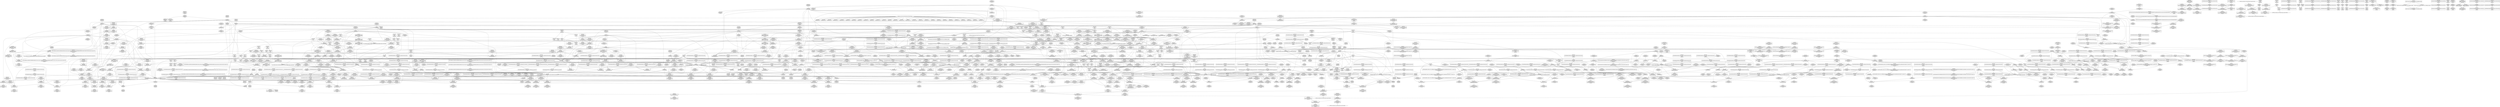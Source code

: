digraph {
	CE0x5b91a10 [shape=record,shape=Mrecord,label="{CE0x5b91a10|task_sid:tmp21|security/selinux/hooks.c,208|*SummSink*}"]
	CE0x5b75010 [shape=record,shape=Mrecord,label="{CE0x5b75010|current_sid:do.end|*SummSink*}"]
	CE0x5b8f590 [shape=record,shape=Mrecord,label="{CE0x5b8f590|GLOBAL:rcu_read_lock|*Constant*|*SummSource*}"]
	CE0x5b57030 [shape=record,shape=Mrecord,label="{CE0x5b57030|GLOBAL:task_sid.__warned|Global_var:task_sid.__warned|*SummSink*}"]
	CE0x5b70690 [shape=record,shape=Mrecord,label="{CE0x5b70690|current_sid:tmp21|security/selinux/hooks.c,218|*SummSink*}"]
	CE0x5bd83c0 [shape=record,shape=Mrecord,label="{CE0x5bd83c0|__preempt_count_add:val|Function::__preempt_count_add&Arg::val::|*SummSource*}"]
	CE0x5b29d50 [shape=record,shape=Mrecord,label="{CE0x5b29d50|i64_1|*Constant*|*SummSource*}"]
	CE0x5b70940 [shape=record,shape=Mrecord,label="{CE0x5b70940|i32_22|*Constant*|*SummSource*}"]
	CE0x5bc6520 [shape=record,shape=Mrecord,label="{CE0x5bc6520|i64*_getelementptr_inbounds_(_4_x_i64_,_4_x_i64_*___llvm_gcov_ctr129,_i64_0,_i64_2)|*Constant*|*SummSink*}"]
	CE0x5bb4dc0 [shape=record,shape=Mrecord,label="{CE0x5bb4dc0|rcu_lock_release:bb|*SummSource*}"]
	CE0x5b8cc40 [shape=record,shape=Mrecord,label="{CE0x5b8cc40|task_sid:tmp14|security/selinux/hooks.c,208|*SummSource*}"]
	CE0x5bce160 [shape=record,shape=Mrecord,label="{CE0x5bce160|_call_void_rcu_lock_acquire(%struct.lockdep_map*_rcu_lock_map)_#10,_!dbg_!27711|include/linux/rcupdate.h,881}"]
	CE0x5b2a770 [shape=record,shape=Mrecord,label="{CE0x5b2a770|selinux_capget:call|security/selinux/hooks.c,1970|*SummSink*}"]
	CE0x5b38c40 [shape=record,shape=Mrecord,label="{CE0x5b38c40|avc_has_perm:tsid|Function::avc_has_perm&Arg::tsid::}"]
	CE0x5bf2b20 [shape=record,shape=Mrecord,label="{CE0x5bf2b20|rcu_read_unlock:call3|include/linux/rcupdate.h,933|*SummSource*}"]
	CE0x5b2fd30 [shape=record,shape=Mrecord,label="{CE0x5b2fd30|selinux_capget:tmp11|security/selinux/hooks.c,1975}"]
	CE0x5b6ea80 [shape=record,shape=Mrecord,label="{CE0x5b6ea80|GLOBAL:get_current|*Constant*}"]
	CE0x5b93880 [shape=record,shape=Mrecord,label="{CE0x5b93880|task_sid:tmp22|security/selinux/hooks.c,208|*SummSource*}"]
	CE0x5b2f590 [shape=record,shape=Mrecord,label="{CE0x5b2f590|VOIDTB_TE:_CE_44,48_}"]
	CE0x5b4f540 [shape=record,shape=Mrecord,label="{CE0x5b4f540|VOIDTB_TE:_CE_88,89_}"]
	CE0x5b35b60 [shape=record,shape=Mrecord,label="{CE0x5b35b60|current_has_perm:call1|security/selinux/hooks.c,1543}"]
	CE0x5be17b0 [shape=record,shape=Mrecord,label="{CE0x5be17b0|i64*_getelementptr_inbounds_(_4_x_i64_,_4_x_i64_*___llvm_gcov_ctr130,_i64_0,_i64_3)|*Constant*}"]
	CE0x5b8d630 [shape=record,shape=Mrecord,label="{CE0x5b8d630|task_sid:land.lhs.true2}"]
	CE0x5b9df70 [shape=record,shape=Mrecord,label="{CE0x5b9df70|rcu_lock_acquire:map|Function::rcu_lock_acquire&Arg::map::|*SummSink*}"]
	CE0x5b394f0 [shape=record,shape=Mrecord,label="{CE0x5b394f0|VOIDTB_TE:_CE_16,20_}"]
	CE0x5be47e0 [shape=record,shape=Mrecord,label="{CE0x5be47e0|rcu_read_lock:tmp13|include/linux/rcupdate.h,882|*SummSink*}"]
	CE0x5b2eb50 [shape=record,shape=Mrecord,label="{CE0x5b2eb50|GLOBAL:__llvm_gcov_ctr139|Global_var:__llvm_gcov_ctr139}"]
	CE0x5bb36e0 [shape=record,shape=Mrecord,label="{CE0x5bb36e0|__preempt_count_sub:val|Function::__preempt_count_sub&Arg::val::|*SummSource*}"]
	CE0x5b6f5e0 [shape=record,shape=Mrecord,label="{CE0x5b6f5e0|_ret_%struct.task_struct*_%tmp4,_!dbg_!27714|./arch/x86/include/asm/current.h,14}"]
	CE0x5b3c840 [shape=record,shape=Mrecord,label="{CE0x5b3c840|i64*_getelementptr_inbounds_(_11_x_i64_,_11_x_i64_*___llvm_gcov_ctr125,_i64_0,_i64_0)|*Constant*|*SummSource*}"]
	CE0x5b334e0 [shape=record,shape=Mrecord,label="{CE0x5b334e0|i64*_getelementptr_inbounds_(_11_x_i64_,_11_x_i64_*___llvm_gcov_ctr125,_i64_0,_i64_0)|*Constant*|*SummSink*}"]
	CE0x5b23f70 [shape=record,shape=Mrecord,label="{CE0x5b23f70|current_sid:tmp15|security/selinux/hooks.c,218|*SummSink*}"]
	CE0x5b7b780 [shape=record,shape=Mrecord,label="{CE0x5b7b780|_ret_void,_!dbg_!27717|include/linux/rcupdate.h,240|*SummSink*}"]
	CE0x5bd40c0 [shape=record,shape=Mrecord,label="{CE0x5bd40c0|cred_sid:tmp6|security/selinux/hooks.c,197|*SummSink*}"]
	CE0x5b5e7d0 [shape=record,shape=Mrecord,label="{CE0x5b5e7d0|rcu_read_lock:tmp12|include/linux/rcupdate.h,882|*SummSource*}"]
	CE0x5b24220 [shape=record,shape=Mrecord,label="{CE0x5b24220|VOIDTB_TE:_CE_136,144_}"]
	CE0x5b35e90 [shape=record,shape=Mrecord,label="{CE0x5b35e90|GLOBAL:task_sid|*Constant*|*SummSink*}"]
	CE0x5bd70b0 [shape=record,shape=Mrecord,label="{CE0x5bd70b0|rcu_read_unlock:tmp16|include/linux/rcupdate.h,933|*SummSink*}"]
	CE0x5c70ab0 [shape=record,shape=Mrecord,label="{CE0x5c70ab0|i64*_getelementptr_inbounds_(_4_x_i64_,_4_x_i64_*___llvm_gcov_ctr129,_i64_0,_i64_0)|*Constant*|*SummSink*}"]
	CE0x5bf2dc0 [shape=record,shape=Mrecord,label="{CE0x5bf2dc0|rcu_read_unlock:tmp13|include/linux/rcupdate.h,933}"]
	CE0x5be7770 [shape=record,shape=Mrecord,label="{CE0x5be7770|i8*_getelementptr_inbounds_(_25_x_i8_,_25_x_i8_*_.str45,_i32_0,_i32_0)|*Constant*|*SummSource*}"]
	CE0x5b926a0 [shape=record,shape=Mrecord,label="{CE0x5b926a0|task_sid:tmp19|security/selinux/hooks.c,208|*SummSource*}"]
	CE0x5b70c80 [shape=record,shape=Mrecord,label="{CE0x5b70c80|COLLAPSED:_CMRE:_elem_0::|security/selinux/hooks.c,218}"]
	CE0x5b31c70 [shape=record,shape=Mrecord,label="{CE0x5b31c70|avc_has_perm:auditdata|Function::avc_has_perm&Arg::auditdata::|*SummSource*}"]
	CE0x5c657d0 [shape=record,shape=Mrecord,label="{CE0x5c657d0|__preempt_count_add:tmp3|*SummSink*}"]
	"CONST[source:0(mediator),value:0(static)][purpose:{operation}][SnkIdx:3]"
	CE0x5be99b0 [shape=record,shape=Mrecord,label="{CE0x5be99b0|rcu_read_lock:if.then|*SummSink*}"]
	CE0x5bedf10 [shape=record,shape=Mrecord,label="{CE0x5bedf10|i64*_getelementptr_inbounds_(_4_x_i64_,_4_x_i64_*___llvm_gcov_ctr133,_i64_0,_i64_0)|*Constant*|*SummSink*}"]
	CE0x5bae990 [shape=record,shape=Mrecord,label="{CE0x5bae990|__rcu_read_unlock:entry|*SummSink*}"]
	CE0x5b30f40 [shape=record,shape=Mrecord,label="{CE0x5b30f40|avc_has_perm:tclass|Function::avc_has_perm&Arg::tclass::}"]
	CE0x5ba3c50 [shape=record,shape=Mrecord,label="{CE0x5ba3c50|task_sid:tmp9|security/selinux/hooks.c,208}"]
	CE0x5b265d0 [shape=record,shape=Mrecord,label="{CE0x5b265d0|GLOBAL:__llvm_gcov_ctr139|Global_var:__llvm_gcov_ctr139|*SummSink*}"]
	CE0x5bd0bb0 [shape=record,shape=Mrecord,label="{CE0x5bd0bb0|i64*_getelementptr_inbounds_(_11_x_i64_,_11_x_i64_*___llvm_gcov_ctr127,_i64_0,_i64_10)|*Constant*|*SummSource*}"]
	CE0x5b71750 [shape=record,shape=Mrecord,label="{CE0x5b71750|current_sid:tmp22|security/selinux/hooks.c,218|*SummSink*}"]
	CE0x5c19f30 [shape=record,shape=Mrecord,label="{CE0x5c19f30|i64*_getelementptr_inbounds_(_4_x_i64_,_4_x_i64_*___llvm_gcov_ctr134,_i64_0,_i64_0)|*Constant*}"]
	CE0x5bca530 [shape=record,shape=Mrecord,label="{CE0x5bca530|get_current:tmp}"]
	CE0x5bafc50 [shape=record,shape=Mrecord,label="{CE0x5bafc50|__rcu_read_lock:bb|*SummSink*}"]
	CE0x5b38f70 [shape=record,shape=Mrecord,label="{CE0x5b38f70|avc_has_perm:tsid|Function::avc_has_perm&Arg::tsid::|*SummSink*}"]
	CE0x5b5e100 [shape=record,shape=Mrecord,label="{CE0x5b5e100|current_sid:tmp10|security/selinux/hooks.c,218|*SummSource*}"]
	CE0x5c19c30 [shape=record,shape=Mrecord,label="{CE0x5c19c30|__preempt_count_add:tmp4|./arch/x86/include/asm/preempt.h,72|*SummSink*}"]
	CE0x5bdf800 [shape=record,shape=Mrecord,label="{CE0x5bdf800|rcu_read_unlock:call|include/linux/rcupdate.h,933|*SummSink*}"]
	CE0x5b2c070 [shape=record,shape=Mrecord,label="{CE0x5b2c070|selinux_capget:tmp1|*SummSink*}"]
	CE0x5b79960 [shape=record,shape=Mrecord,label="{CE0x5b79960|rcu_lock_acquire:entry}"]
	CE0x6d8eb40 [shape=record,shape=Mrecord,label="{CE0x6d8eb40|selinux_capget:tmp6|security/selinux/hooks.c,1972|*SummSink*}"]
	CE0x5ba4300 [shape=record,shape=Mrecord,label="{CE0x5ba4300|task_sid:tmp7|security/selinux/hooks.c,208}"]
	CE0x5b36540 [shape=record,shape=Mrecord,label="{CE0x5b36540|VOIDTB_TE:_CE_4,8_}"]
	CE0x5b5d950 [shape=record,shape=Mrecord,label="{CE0x5b5d950|GLOBAL:cred_sid|*Constant*|*SummSource*}"]
	CE0x5b92710 [shape=record,shape=Mrecord,label="{CE0x5b92710|task_sid:tmp19|security/selinux/hooks.c,208|*SummSink*}"]
	CE0x5ba0d20 [shape=record,shape=Mrecord,label="{CE0x5ba0d20|__rcu_read_lock:tmp1|*SummSink*}"]
	CE0x5b5f5b0 [shape=record,shape=Mrecord,label="{CE0x5b5f5b0|current_sid:tmp18|security/selinux/hooks.c,218}"]
	CE0x5bb02d0 [shape=record,shape=Mrecord,label="{CE0x5bb02d0|__rcu_read_unlock:tmp5|include/linux/rcupdate.h,244}"]
	CE0x5b4dcc0 [shape=record,shape=Mrecord,label="{CE0x5b4dcc0|i64*_getelementptr_inbounds_(_2_x_i64_,_2_x_i64_*___llvm_gcov_ctr136,_i64_0,_i64_0)|*Constant*|*SummSource*}"]
	CE0x5b761b0 [shape=record,shape=Mrecord,label="{CE0x5b761b0|task_sid:tmp13|security/selinux/hooks.c,208|*SummSource*}"]
	CE0x5b53d50 [shape=record,shape=Mrecord,label="{CE0x5b53d50|current_sid:tmp6|security/selinux/hooks.c,218|*SummSink*}"]
	CE0x5b6ded0 [shape=record,shape=Mrecord,label="{CE0x5b6ded0|current_sid:tmp20|security/selinux/hooks.c,218|*SummSource*}"]
	CE0x5b9b970 [shape=record,shape=Mrecord,label="{CE0x5b9b970|_call_void_mcount()_#3}"]
	CE0x5b97380 [shape=record,shape=Mrecord,label="{CE0x5b97380|_call_void_rcu_read_unlock()_#10,_!dbg_!27748|security/selinux/hooks.c,209}"]
	CE0x5b5c150 [shape=record,shape=Mrecord,label="{CE0x5b5c150|rcu_lock_release:tmp7|*SummSource*}"]
	CE0x5b29670 [shape=record,shape=Mrecord,label="{CE0x5b29670|current_has_perm:perms|Function::current_has_perm&Arg::perms::|*SummSource*}"]
	CE0x5ba4990 [shape=record,shape=Mrecord,label="{CE0x5ba4990|0:_i8,_:_GCMR_task_sid.__warned_internal_global_i8_0,_section_.data.unlikely_,_align_1:_elem_0:default:}"]
	CE0x5be5350 [shape=record,shape=Mrecord,label="{CE0x5be5350|rcu_read_lock:tmp16|include/linux/rcupdate.h,882}"]
	CE0x5b33160 [shape=record,shape=Mrecord,label="{CE0x5b33160|current_has_perm:call|security/selinux/hooks.c,1542}"]
	CE0x5be9d80 [shape=record,shape=Mrecord,label="{CE0x5be9d80|cred_sid:tmp4|*LoadInst*|security/selinux/hooks.c,196|*SummSink*}"]
	CE0x5bb3460 [shape=record,shape=Mrecord,label="{CE0x5bb3460|_ret_void,_!dbg_!27720|./arch/x86/include/asm/preempt.h,78}"]
	CE0x5b7d3b0 [shape=record,shape=Mrecord,label="{CE0x5b7d3b0|i8*_getelementptr_inbounds_(_25_x_i8_,_25_x_i8_*_.str3,_i32_0,_i32_0)|*Constant*|*SummSink*}"]
	CE0x5b9d310 [shape=record,shape=Mrecord,label="{CE0x5b9d310|task_sid:tobool4|security/selinux/hooks.c,208|*SummSource*}"]
	CE0x5c5d050 [shape=record,shape=Mrecord,label="{CE0x5c5d050|_call_void_mcount()_#3|*SummSink*}"]
	CE0x5b348c0 [shape=record,shape=Mrecord,label="{CE0x5b348c0|current_sid:tmp12|security/selinux/hooks.c,218}"]
	CE0x5be5df0 [shape=record,shape=Mrecord,label="{CE0x5be5df0|i64*_getelementptr_inbounds_(_11_x_i64_,_11_x_i64_*___llvm_gcov_ctr127,_i64_0,_i64_8)|*Constant*|*SummSink*}"]
	CE0x5b40770 [shape=record,shape=Mrecord,label="{CE0x5b40770|current_has_perm:call2|security/selinux/hooks.c,1544}"]
	CE0x5be9500 [shape=record,shape=Mrecord,label="{CE0x5be9500|rcu_read_unlock:tmp4|include/linux/rcupdate.h,933|*SummSource*}"]
	CE0x5b66440 [shape=record,shape=Mrecord,label="{CE0x5b66440|selinux_capget:tmp3|security/selinux/hooks.c,1971|*SummSink*}"]
	CE0x5b7e410 [shape=record,shape=Mrecord,label="{CE0x5b7e410|current_sid:tmp17|security/selinux/hooks.c,218}"]
	CE0x5b72fb0 [shape=record,shape=Mrecord,label="{CE0x5b72fb0|i64_0|*Constant*}"]
	CE0x5bf19e0 [shape=record,shape=Mrecord,label="{CE0x5bf19e0|rcu_read_unlock:tmp17|include/linux/rcupdate.h,933|*SummSource*}"]
	CE0x5bdd7f0 [shape=record,shape=Mrecord,label="{CE0x5bdd7f0|i64*_getelementptr_inbounds_(_4_x_i64_,_4_x_i64_*___llvm_gcov_ctr128,_i64_0,_i64_3)|*Constant*}"]
	CE0x5b5c1c0 [shape=record,shape=Mrecord,label="{CE0x5b5c1c0|rcu_lock_release:tmp7|*SummSink*}"]
	CE0x5bae750 [shape=record,shape=Mrecord,label="{CE0x5bae750|GLOBAL:__rcu_read_unlock|*Constant*|*SummSource*}"]
	CE0x5b4eab0 [shape=record,shape=Mrecord,label="{CE0x5b4eab0|selinux_capget:call1|security/selinux/hooks.c,1974|*SummSink*}"]
	CE0x5b40a00 [shape=record,shape=Mrecord,label="{CE0x5b40a00|i32_(i32,_i32,_i16,_i32,_%struct.common_audit_data*)*_bitcast_(i32_(i32,_i32,_i16,_i32,_%struct.common_audit_data.495*)*_avc_has_perm_to_i32_(i32,_i32,_i16,_i32,_%struct.common_audit_data*)*)|*Constant*|*SummSource*}"]
	CE0x5bb4c80 [shape=record,shape=Mrecord,label="{CE0x5bb4c80|rcu_lock_release:bb}"]
	CE0x5b390e0 [shape=record,shape=Mrecord,label="{CE0x5b390e0|i16_2|*Constant*}"]
	CE0x5bcfdd0 [shape=record,shape=Mrecord,label="{CE0x5bcfdd0|rcu_read_lock:tmp19|include/linux/rcupdate.h,882|*SummSink*}"]
	CE0x5b55820 [shape=record,shape=Mrecord,label="{CE0x5b55820|current_sid:tmp4|security/selinux/hooks.c,218|*SummSink*}"]
	CE0x5b526d0 [shape=record,shape=Mrecord,label="{CE0x5b526d0|task_sid:tmp16|security/selinux/hooks.c,208|*SummSource*}"]
	CE0x5be0130 [shape=record,shape=Mrecord,label="{CE0x5be0130|rcu_read_unlock:bb|*SummSink*}"]
	CE0x5c1a190 [shape=record,shape=Mrecord,label="{CE0x5c1a190|i64*_getelementptr_inbounds_(_4_x_i64_,_4_x_i64_*___llvm_gcov_ctr134,_i64_0,_i64_0)|*Constant*|*SummSource*}"]
	CE0x5b7b080 [shape=record,shape=Mrecord,label="{CE0x5b7b080|get_current:bb|*SummSink*}"]
	CE0x5b5aff0 [shape=record,shape=Mrecord,label="{CE0x5b5aff0|i64*_getelementptr_inbounds_(_4_x_i64_,_4_x_i64_*___llvm_gcov_ctr133,_i64_0,_i64_3)|*Constant*}"]
	CE0x5b58660 [shape=record,shape=Mrecord,label="{CE0x5b58660|_call_void_mcount()_#3|*SummSink*}"]
	CE0x5b34790 [shape=record,shape=Mrecord,label="{CE0x5b34790|current_sid:tmp11|security/selinux/hooks.c,218|*SummSink*}"]
	CE0x5b5caa0 [shape=record,shape=Mrecord,label="{CE0x5b5caa0|i64*_getelementptr_inbounds_(_13_x_i64_,_13_x_i64_*___llvm_gcov_ctr126,_i64_0,_i64_12)|*Constant*|*SummSource*}"]
	CE0x5bdf760 [shape=record,shape=Mrecord,label="{CE0x5bdf760|rcu_read_unlock:call|include/linux/rcupdate.h,933|*SummSource*}"]
	CE0x5b38140 [shape=record,shape=Mrecord,label="{CE0x5b38140|selinux_capget:call|security/selinux/hooks.c,1970}"]
	CE0x5bed5f0 [shape=record,shape=Mrecord,label="{CE0x5bed5f0|_call_void___preempt_count_add(i32_1)_#10,_!dbg_!27711|include/linux/rcupdate.h,239|*SummSource*}"]
	CE0x5bacd50 [shape=record,shape=Mrecord,label="{CE0x5bacd50|rcu_lock_release:entry}"]
	CE0x5b95b00 [shape=record,shape=Mrecord,label="{CE0x5b95b00|i32_1|*Constant*}"]
	CE0x5b6fae0 [shape=record,shape=Mrecord,label="{CE0x5b6fae0|i32_78|*Constant*|*SummSink*}"]
	CE0x5b77700 [shape=record,shape=Mrecord,label="{CE0x5b77700|current_sid:do.body|*SummSource*}"]
	CE0x5bebd40 [shape=record,shape=Mrecord,label="{CE0x5bebd40|__preempt_count_add:do.end|*SummSink*}"]
	CE0x5bf2760 [shape=record,shape=Mrecord,label="{CE0x5bf2760|_call_void_mcount()_#3|*SummSource*}"]
	CE0x5ba18f0 [shape=record,shape=Mrecord,label="{CE0x5ba18f0|task_sid:bb|*SummSink*}"]
	CE0x5ba2660 [shape=record,shape=Mrecord,label="{CE0x5ba2660|_call_void_mcount()_#3|*SummSink*}"]
	CE0x5bd3390 [shape=record,shape=Mrecord,label="{CE0x5bd3390|4:_i32,_:_CRE_4,8_|*MultipleSource*|security/selinux/hooks.c,196|*LoadInst*|security/selinux/hooks.c,196|security/selinux/hooks.c,197}"]
	CE0x5bbf5e0 [shape=record,shape=Mrecord,label="{CE0x5bbf5e0|__preempt_count_add:tmp|*SummSink*}"]
	CE0x5b9a870 [shape=record,shape=Mrecord,label="{CE0x5b9a870|rcu_read_lock:call|include/linux/rcupdate.h,882|*SummSource*}"]
	CE0x5b362a0 [shape=record,shape=Mrecord,label="{CE0x5b362a0|GLOBAL:current_has_perm|*Constant*|*SummSource*}"]
	CE0x5be4c70 [shape=record,shape=Mrecord,label="{CE0x5be4c70|rcu_read_lock:tmp14|include/linux/rcupdate.h,882|*SummSink*}"]
	CE0x5b789f0 [shape=record,shape=Mrecord,label="{CE0x5b789f0|GLOBAL:__rcu_read_lock|*Constant*|*SummSink*}"]
	CE0x5baf1b0 [shape=record,shape=Mrecord,label="{CE0x5baf1b0|GLOBAL:rcu_lock_release|*Constant*}"]
	CE0x5c1e270 [shape=record,shape=Mrecord,label="{CE0x5c1e270|rcu_lock_acquire:tmp7}"]
	CE0x5b340e0 [shape=record,shape=Mrecord,label="{CE0x5b340e0|selinux_capget:permitted|Function::selinux_capget&Arg::permitted::}"]
	CE0x5ba1720 [shape=record,shape=Mrecord,label="{CE0x5ba1720|rcu_read_lock:do.end|*SummSink*}"]
	CE0x5b75920 [shape=record,shape=Mrecord,label="{CE0x5b75920|task_sid:do.end6|*SummSource*}"]
	CE0x5c1e7f0 [shape=record,shape=Mrecord,label="{CE0x5c1e7f0|i8*_undef|*Constant*|*SummSource*}"]
	CE0x5c185a0 [shape=record,shape=Mrecord,label="{CE0x5c185a0|rcu_lock_release:indirectgoto}"]
	CE0x5b4a470 [shape=record,shape=Mrecord,label="{CE0x5b4a470|current_sid:tmp1|*SummSource*}"]
	CE0x5bd9dc0 [shape=record,shape=Mrecord,label="{CE0x5bd9dc0|GLOBAL:__preempt_count_add|*Constant*|*SummSource*}"]
	CE0x5bab460 [shape=record,shape=Mrecord,label="{CE0x5bab460|rcu_read_unlock:tmp21|include/linux/rcupdate.h,935}"]
	CE0x5b5eac0 [shape=record,shape=Mrecord,label="{CE0x5b5eac0|rcu_read_lock:call3|include/linux/rcupdate.h,882}"]
	CE0x5b90de0 [shape=record,shape=Mrecord,label="{CE0x5b90de0|i64*_getelementptr_inbounds_(_13_x_i64_,_13_x_i64_*___llvm_gcov_ctr126,_i64_0,_i64_9)|*Constant*|*SummSink*}"]
	CE0x5b4f750 [shape=record,shape=Mrecord,label="{CE0x5b4f750|VOIDTB_TE:_CE_128,136_}"]
	CE0x5bd5d00 [shape=record,shape=Mrecord,label="{CE0x5bd5d00|rcu_read_unlock:tmp12|include/linux/rcupdate.h,933|*SummSink*}"]
	CE0x6d8ecb0 [shape=record,shape=Mrecord,label="{CE0x6d8ecb0|selinux_capget:tmp6|security/selinux/hooks.c,1972|*SummSource*}"]
	CE0x5ba90d0 [shape=record,shape=Mrecord,label="{CE0x5ba90d0|i8*_getelementptr_inbounds_(_44_x_i8_,_44_x_i8_*_.str47,_i32_0,_i32_0)|*Constant*|*SummSink*}"]
	CE0x5b765b0 [shape=record,shape=Mrecord,label="{CE0x5b765b0|current_sid:tmp14|security/selinux/hooks.c,218|*SummSink*}"]
	CE0x5b40480 [shape=record,shape=Mrecord,label="{CE0x5b40480|_call_void_lockdep_rcu_suspicious(i8*_getelementptr_inbounds_(_25_x_i8_,_25_x_i8_*_.str3,_i32_0,_i32_0),_i32_218,_i8*_getelementptr_inbounds_(_45_x_i8_,_45_x_i8_*_.str12,_i32_0,_i32_0))_#10,_!dbg_!27727|security/selinux/hooks.c,218|*SummSource*}"]
	CE0x5b29930 [shape=record,shape=Mrecord,label="{CE0x5b29930|selinux_capget:return|*SummSink*}"]
	CE0x5b79a40 [shape=record,shape=Mrecord,label="{CE0x5b79a40|GLOBAL:rcu_lock_acquire|*Constant*}"]
	CE0x5b8cfa0 [shape=record,shape=Mrecord,label="{CE0x5b8cfa0|task_sid:tmp16|security/selinux/hooks.c,208}"]
	CE0x5beace0 [shape=record,shape=Mrecord,label="{CE0x5beace0|i64_2|*Constant*}"]
	"CONST[source:1(input),value:2(dynamic)][purpose:{object}][SrcIdx:1]"
	CE0x5b4aaa0 [shape=record,shape=Mrecord,label="{CE0x5b4aaa0|GLOBAL:cap_capget|*Constant*|*SummSource*}"]
	CE0x5b6ef20 [shape=record,shape=Mrecord,label="{CE0x5b6ef20|GLOBAL:get_current|*Constant*|*SummSink*}"]
	CE0x5bac670 [shape=record,shape=Mrecord,label="{CE0x5bac670|rcu_read_unlock:tmp22|include/linux/rcupdate.h,935|*SummSink*}"]
	CE0x5b8d9f0 [shape=record,shape=Mrecord,label="{CE0x5b8d9f0|i64*_getelementptr_inbounds_(_2_x_i64_,_2_x_i64_*___llvm_gcov_ctr131,_i64_0,_i64_1)|*Constant*|*SummSource*}"]
	CE0x5be8760 [shape=record,shape=Mrecord,label="{CE0x5be8760|i32_1|*Constant*}"]
	CE0x5c39c70 [shape=record,shape=Mrecord,label="{CE0x5c39c70|rcu_lock_release:__here|*SummSource*}"]
	CE0x5b31760 [shape=record,shape=Mrecord,label="{CE0x5b31760|%struct.common_audit_data*_null|*Constant*|*SummSink*}"]
	CE0x5b4fc00 [shape=record,shape=Mrecord,label="{CE0x5b4fc00|task_sid:tmp26|security/selinux/hooks.c,208}"]
	CE0x5b75a90 [shape=record,shape=Mrecord,label="{CE0x5b75a90|i64*_getelementptr_inbounds_(_13_x_i64_,_13_x_i64_*___llvm_gcov_ctr126,_i64_0,_i64_0)|*Constant*}"]
	CE0x5b79340 [shape=record,shape=Mrecord,label="{CE0x5b79340|rcu_read_lock:bb|*SummSource*}"]
	CE0x5bef290 [shape=record,shape=Mrecord,label="{CE0x5bef290|rcu_read_unlock:tmp6|include/linux/rcupdate.h,933}"]
	CE0x5c17dd0 [shape=record,shape=Mrecord,label="{CE0x5c17dd0|rcu_lock_acquire:tmp|*SummSink*}"]
	CE0x5c2d7b0 [shape=record,shape=Mrecord,label="{CE0x5c2d7b0|__rcu_read_lock:do.body|*SummSink*}"]
	CE0x5b251b0 [shape=record,shape=Mrecord,label="{CE0x5b251b0|selinux_capget:tmp|*SummSink*}"]
	CE0x5b4b920 [shape=record,shape=Mrecord,label="{CE0x5b4b920|i32_8192|*Constant*}"]
	CE0x5b47950 [shape=record,shape=Mrecord,label="{CE0x5b47950|task_sid:land.lhs.true|*SummSink*}"]
	CE0x5b24800 [shape=record,shape=Mrecord,label="{CE0x5b24800|selinux_capget:target|Function::selinux_capget&Arg::target::|*SummSource*}"]
	CE0x5bcf6c0 [shape=record,shape=Mrecord,label="{CE0x5bcf6c0|i8*_getelementptr_inbounds_(_42_x_i8_,_42_x_i8_*_.str46,_i32_0,_i32_0)|*Constant*}"]
	CE0x5c2dcd0 [shape=record,shape=Mrecord,label="{CE0x5c2dcd0|__rcu_read_unlock:do.end|*SummSource*}"]
	CE0x5b5ef50 [shape=record,shape=Mrecord,label="{CE0x5b5ef50|rcu_read_lock:call3|include/linux/rcupdate.h,882|*SummSink*}"]
	CE0x5bdcce0 [shape=record,shape=Mrecord,label="{CE0x5bdcce0|i64*_getelementptr_inbounds_(_11_x_i64_,_11_x_i64_*___llvm_gcov_ctr132,_i64_0,_i64_0)|*Constant*|*SummSource*}"]
	CE0x5b7acd0 [shape=record,shape=Mrecord,label="{CE0x5b7acd0|rcu_read_lock:do.end}"]
	CE0x5b5f820 [shape=record,shape=Mrecord,label="{CE0x5b5f820|current_sid:tmp18|security/selinux/hooks.c,218|*SummSource*}"]
	CE0x5bdc230 [shape=record,shape=Mrecord,label="{CE0x5bdc230|GLOBAL:rcu_read_unlock.__warned|Global_var:rcu_read_unlock.__warned|*SummSink*}"]
	CE0x5b8e070 [shape=record,shape=Mrecord,label="{CE0x5b8e070|i64_7|*Constant*|*SummSink*}"]
	CE0x5bd1060 [shape=record,shape=Mrecord,label="{CE0x5bd1060|rcu_read_lock:tmp22|include/linux/rcupdate.h,884|*SummSource*}"]
	CE0x5bd0120 [shape=record,shape=Mrecord,label="{CE0x5bd0120|rcu_read_lock:tmp20|include/linux/rcupdate.h,882|*SummSource*}"]
	CE0x5b577f0 [shape=record,shape=Mrecord,label="{CE0x5b577f0|selinux_capget:tmp7|security/selinux/hooks.c,1972}"]
	CE0x5b7da90 [shape=record,shape=Mrecord,label="{CE0x5b7da90|i32_218|*Constant*|*SummSink*}"]
	CE0x5b2f670 [shape=record,shape=Mrecord,label="{CE0x5b2f670|VOIDTB_TE:_CE_52,56_}"]
	CE0x5be3b40 [shape=record,shape=Mrecord,label="{CE0x5be3b40|i64_6|*Constant*}"]
	CE0x5bdb060 [shape=record,shape=Mrecord,label="{CE0x5bdb060|__rcu_read_lock:tmp6|include/linux/rcupdate.h,240}"]
	CE0x5b88b40 [shape=record,shape=Mrecord,label="{CE0x5b88b40|task_sid:tmp3}"]
	CE0x5bded40 [shape=record,shape=Mrecord,label="{CE0x5bded40|rcu_lock_acquire:bb}"]
	CE0x5c1db10 [shape=record,shape=Mrecord,label="{CE0x5c1db10|i32_0|*Constant*}"]
	CE0x5bb6ca0 [shape=record,shape=Mrecord,label="{CE0x5bb6ca0|i64*_getelementptr_inbounds_(_4_x_i64_,_4_x_i64_*___llvm_gcov_ctr130,_i64_0,_i64_3)|*Constant*|*SummSource*}"]
	CE0x5bacbe0 [shape=record,shape=Mrecord,label="{CE0x5bacbe0|_call_void_rcu_lock_release(%struct.lockdep_map*_rcu_lock_map)_#10,_!dbg_!27733|include/linux/rcupdate.h,935|*SummSink*}"]
	CE0x5be1530 [shape=record,shape=Mrecord,label="{CE0x5be1530|i32_2|*Constant*}"]
	CE0x5b4fa10 [shape=record,shape=Mrecord,label="{CE0x5b4fa10|task_sid:tmp24|security/selinux/hooks.c,208|*SummSource*}"]
	CE0x5b8fbd0 [shape=record,shape=Mrecord,label="{CE0x5b8fbd0|task_sid:tmp18|security/selinux/hooks.c,208}"]
	CE0x5b97d00 [shape=record,shape=Mrecord,label="{CE0x5b97d00|get_current:bb}"]
	CE0x5c4e780 [shape=record,shape=Mrecord,label="{CE0x5c4e780|__preempt_count_sub:do.end}"]
	CE0x5b399b0 [shape=record,shape=Mrecord,label="{CE0x5b399b0|_ret_i32_%retval.0,_!dbg_!27725|security/selinux/hooks.c,1975|*SummSource*}"]
	CE0x5b8e3e0 [shape=record,shape=Mrecord,label="{CE0x5b8e3e0|cred_sid:security|security/selinux/hooks.c,196}"]
	"CONST[source:0(mediator),value:2(dynamic)][purpose:{object}][SnkIdx:2]"
	CE0x5b5a660 [shape=record,shape=Mrecord,label="{CE0x5b5a660|task_sid:tmp25|security/selinux/hooks.c,208}"]
	CE0x5c4a700 [shape=record,shape=Mrecord,label="{CE0x5c4a700|i64_1|*Constant*}"]
	CE0x5c30170 [shape=record,shape=Mrecord,label="{CE0x5c30170|_call_void_mcount()_#3|*SummSink*}"]
	CE0x5b4c5f0 [shape=record,shape=Mrecord,label="{CE0x5b4c5f0|current_sid:land.lhs.true2|*SummSink*}"]
	CE0x5b36a90 [shape=record,shape=Mrecord,label="{CE0x5b36a90|current_sid:entry}"]
	CE0x5b2a400 [shape=record,shape=Mrecord,label="{CE0x5b2a400|selinux_capget:bb}"]
	CE0x5c5dfc0 [shape=record,shape=Mrecord,label="{CE0x5c5dfc0|__preempt_count_add:tmp6|./arch/x86/include/asm/preempt.h,73|*SummSource*}"]
	CE0x5c30640 [shape=record,shape=Mrecord,label="{CE0x5c30640|i64*_getelementptr_inbounds_(_4_x_i64_,_4_x_i64_*___llvm_gcov_ctr128,_i64_0,_i64_0)|*Constant*}"]
	CE0x5b3f7b0 [shape=record,shape=Mrecord,label="{CE0x5b3f7b0|current_sid:tmp16|security/selinux/hooks.c,218}"]
	CE0x5b8e1a0 [shape=record,shape=Mrecord,label="{CE0x5b8e1a0|task_sid:tmp14|security/selinux/hooks.c,208|*SummSink*}"]
	CE0x5b44380 [shape=record,shape=Mrecord,label="{CE0x5b44380|task_sid:bb}"]
	CE0x5b553b0 [shape=record,shape=Mrecord,label="{CE0x5b553b0|get_current:tmp1|*SummSource*}"]
	CE0x5ba1ae0 [shape=record,shape=Mrecord,label="{CE0x5ba1ae0|task_sid:do.end|*SummSink*}"]
	CE0x5ba2af0 [shape=record,shape=Mrecord,label="{CE0x5ba2af0|GLOBAL:__llvm_gcov_ctr126|Global_var:__llvm_gcov_ctr126|*SummSink*}"]
	CE0x5bb0e10 [shape=record,shape=Mrecord,label="{CE0x5bb0e10|rcu_lock_release:tmp1}"]
	CE0x5c31210 [shape=record,shape=Mrecord,label="{CE0x5c31210|GLOBAL:__preempt_count_sub|*Constant*|*SummSource*}"]
	CE0x5bae100 [shape=record,shape=Mrecord,label="{CE0x5bae100|_call_void___rcu_read_unlock()_#10,_!dbg_!27734|include/linux/rcupdate.h,937|*SummSource*}"]
	CE0x5bbef70 [shape=record,shape=Mrecord,label="{CE0x5bbef70|i64*_getelementptr_inbounds_(_4_x_i64_,_4_x_i64_*___llvm_gcov_ctr134,_i64_0,_i64_3)|*Constant*|*SummSink*}"]
	CE0x5c4a5c0 [shape=record,shape=Mrecord,label="{CE0x5c4a5c0|_call_void_asm_addl_$1,_%gs:$0_,_*m,ri,*m,_dirflag_,_fpsr_,_flags_(i32*___preempt_count,_i32_%sub,_i32*___preempt_count)_#3,_!dbg_!27717,_!srcloc_!27718|./arch/x86/include/asm/preempt.h,77|*SummSink*}"]
	CE0x5baf620 [shape=record,shape=Mrecord,label="{CE0x5baf620|__rcu_read_lock:do.end|*SummSink*}"]
	CE0x5b9bca0 [shape=record,shape=Mrecord,label="{CE0x5b9bca0|task_sid:tobool|security/selinux/hooks.c,208|*SummSource*}"]
	CE0x5b26640 [shape=record,shape=Mrecord,label="{CE0x5b26640|i64_0|*Constant*|*SummSource*}"]
	CE0x5b8ff30 [shape=record,shape=Mrecord,label="{CE0x5b8ff30|i32_208|*Constant*|*SummSource*}"]
	CE0x5ba6720 [shape=record,shape=Mrecord,label="{CE0x5ba6720|i64*_getelementptr_inbounds_(_2_x_i64_,_2_x_i64_*___llvm_gcov_ctr131,_i64_0,_i64_0)|*Constant*|*SummSource*}"]
	CE0x5c5cc90 [shape=record,shape=Mrecord,label="{CE0x5c5cc90|__preempt_count_add:tmp7|./arch/x86/include/asm/preempt.h,73|*SummSource*}"]
	CE0x5bc8810 [shape=record,shape=Mrecord,label="{CE0x5bc8810|rcu_read_lock:tmp10|include/linux/rcupdate.h,882|*SummSink*}"]
	CE0x5bc9f60 [shape=record,shape=Mrecord,label="{CE0x5bc9f60|rcu_read_lock:tmp8|include/linux/rcupdate.h,882}"]
	CE0x5bb6e30 [shape=record,shape=Mrecord,label="{CE0x5bb6e30|i64*_getelementptr_inbounds_(_4_x_i64_,_4_x_i64_*___llvm_gcov_ctr130,_i64_0,_i64_3)|*Constant*|*SummSink*}"]
	CE0x5bc07e0 [shape=record,shape=Mrecord,label="{CE0x5bc07e0|_call_void_asm_addl_$1,_%gs:$0_,_*m,ri,*m,_dirflag_,_fpsr_,_flags_(i32*___preempt_count,_i32_%val,_i32*___preempt_count)_#3,_!dbg_!27714,_!srcloc_!27717|./arch/x86/include/asm/preempt.h,72|*SummSink*}"]
	CE0x5b97b80 [shape=record,shape=Mrecord,label="{CE0x5b97b80|rcu_read_unlock:entry|*SummSink*}"]
	CE0x5b40a70 [shape=record,shape=Mrecord,label="{CE0x5b40a70|i32_(i32,_i32,_i16,_i32,_%struct.common_audit_data*)*_bitcast_(i32_(i32,_i32,_i16,_i32,_%struct.common_audit_data.495*)*_avc_has_perm_to_i32_(i32,_i32,_i16,_i32,_%struct.common_audit_data*)*)|*Constant*|*SummSink*}"]
	CE0x5b7b670 [shape=record,shape=Mrecord,label="{CE0x5b7b670|_ret_void,_!dbg_!27717|include/linux/rcupdate.h,240|*SummSource*}"]
	CE0x5bc5e70 [shape=record,shape=Mrecord,label="{CE0x5bc5e70|__rcu_read_unlock:tmp2|*SummSink*}"]
	CE0x5b539e0 [shape=record,shape=Mrecord,label="{CE0x5b539e0|current_sid:tmp6|security/selinux/hooks.c,218|*SummSource*}"]
	CE0x5bd93c0 [shape=record,shape=Mrecord,label="{CE0x5bd93c0|__rcu_read_lock:tmp6|include/linux/rcupdate.h,240|*SummSink*}"]
	CE0x5b72170 [shape=record,shape=Mrecord,label="{CE0x5b72170|i32_1|*Constant*|*SummSource*}"]
	CE0x5be96a0 [shape=record,shape=Mrecord,label="{CE0x5be96a0|rcu_read_unlock:tmp5|include/linux/rcupdate.h,933}"]
	CE0x5be2570 [shape=record,shape=Mrecord,label="{CE0x5be2570|rcu_lock_acquire:tmp4|include/linux/rcupdate.h,418|*SummSource*}"]
	CE0x5b98df0 [shape=record,shape=Mrecord,label="{CE0x5b98df0|%struct.task_struct*_(%struct.task_struct**)*_asm_movq_%gs:$_1:P_,$0_,_r,im,_dirflag_,_fpsr_,_flags_|*SummSource*}"]
	CE0x5b59d40 [shape=record,shape=Mrecord,label="{CE0x5b59d40|GLOBAL:current_sid.__warned|Global_var:current_sid.__warned|*SummSink*}"]
	CE0x5bd0ec0 [shape=record,shape=Mrecord,label="{CE0x5bd0ec0|rcu_read_lock:tmp22|include/linux/rcupdate.h,884}"]
	CE0x5b542e0 [shape=record,shape=Mrecord,label="{CE0x5b542e0|rcu_read_lock:land.lhs.true2|*SummSource*}"]
	CE0x5c4a990 [shape=record,shape=Mrecord,label="{CE0x5c4a990|__preempt_count_sub:tmp2}"]
	CE0x5b8d4d0 [shape=record,shape=Mrecord,label="{CE0x5b8d4d0|task_sid:do.body|*SummSource*}"]
	CE0x5b45780 [shape=record,shape=Mrecord,label="{CE0x5b45780|current_sid:bb}"]
	CE0x5ba0fe0 [shape=record,shape=Mrecord,label="{CE0x5ba0fe0|_call_void_mcount()_#3}"]
	CE0x5c305d0 [shape=record,shape=Mrecord,label="{CE0x5c305d0|__rcu_read_unlock:tmp|*SummSink*}"]
	CE0x5b3f490 [shape=record,shape=Mrecord,label="{CE0x5b3f490|get_current:tmp3}"]
	CE0x5c70bb0 [shape=record,shape=Mrecord,label="{CE0x5c70bb0|i64*_getelementptr_inbounds_(_4_x_i64_,_4_x_i64_*___llvm_gcov_ctr135,_i64_0,_i64_1)|*Constant*|*SummSource*}"]
	CE0x5bd81c0 [shape=record,shape=Mrecord,label="{CE0x5bd81c0|rcu_read_unlock:tmp11|include/linux/rcupdate.h,933|*SummSink*}"]
	CE0x5b54bb0 [shape=record,shape=Mrecord,label="{CE0x5b54bb0|current_sid:tobool|security/selinux/hooks.c,218|*SummSink*}"]
	CE0x5b544c0 [shape=record,shape=Mrecord,label="{CE0x5b544c0|rcu_read_lock:land.lhs.true}"]
	CE0x5bca370 [shape=record,shape=Mrecord,label="{CE0x5bca370|i64*_getelementptr_inbounds_(_2_x_i64_,_2_x_i64_*___llvm_gcov_ctr98,_i64_0,_i64_1)|*Constant*|*SummSink*}"]
	CE0x5bebe70 [shape=record,shape=Mrecord,label="{CE0x5bebe70|__preempt_count_add:do.body}"]
	CE0x5b2b0a0 [shape=record,shape=Mrecord,label="{CE0x5b2b0a0|selinux_capget:return}"]
	CE0x5b4e920 [shape=record,shape=Mrecord,label="{CE0x5b4e920|selinux_capget:call1|security/selinux/hooks.c,1974|*SummSource*}"]
	CE0x5ba05f0 [shape=record,shape=Mrecord,label="{CE0x5ba05f0|rcu_read_lock:land.lhs.true|*SummSink*}"]
	CE0x5b88c90 [shape=record,shape=Mrecord,label="{CE0x5b88c90|COLLAPSED:_GCMRE___llvm_gcov_ctr128_internal_global_4_x_i64_zeroinitializer:_elem_0:default:}"]
	CE0x5b356d0 [shape=record,shape=Mrecord,label="{CE0x5b356d0|selinux_capget:tmp7|security/selinux/hooks.c,1972|*SummSink*}"]
	"CONST[source:0(mediator),value:2(dynamic)][purpose:{subject}][SnkIdx:0]"
	CE0x5b2c750 [shape=record,shape=Mrecord,label="{CE0x5b2c750|i32_0|*Constant*}"]
	CE0x5ba1d20 [shape=record,shape=Mrecord,label="{CE0x5ba1d20|rcu_read_lock:tmp|*SummSink*}"]
	CE0x5b48410 [shape=record,shape=Mrecord,label="{CE0x5b48410|i64*_getelementptr_inbounds_(_6_x_i64_,_6_x_i64_*___llvm_gcov_ctr139,_i64_0,_i64_5)|*Constant*}"]
	CE0x5b3fc80 [shape=record,shape=Mrecord,label="{CE0x5b3fc80|i8_1|*Constant*}"]
	CE0x5bd4210 [shape=record,shape=Mrecord,label="{CE0x5bd4210|rcu_read_unlock:land.lhs.true|*SummSource*}"]
	CE0x5b5e4c0 [shape=record,shape=Mrecord,label="{CE0x5b5e4c0|rcu_read_lock:tmp11|include/linux/rcupdate.h,882|*SummSink*}"]
	CE0x5bd9f20 [shape=record,shape=Mrecord,label="{CE0x5bd9f20|__preempt_count_add:entry|*SummSource*}"]
	CE0x5b4ec70 [shape=record,shape=Mrecord,label="{CE0x5b4ec70|current_sid:if.end}"]
	CE0x5c62a30 [shape=record,shape=Mrecord,label="{CE0x5c62a30|__preempt_count_add:tmp1|*SummSource*}"]
	CE0x5b6e7d0 [shape=record,shape=Mrecord,label="{CE0x5b6e7d0|current_sid:call4|security/selinux/hooks.c,218|*SummSource*}"]
	CE0x5b4f3e0 [shape=record,shape=Mrecord,label="{CE0x5b4f3e0|current_sid:tmp|*SummSink*}"]
	CE0x5b957f0 [shape=record,shape=Mrecord,label="{CE0x5b957f0|_call_void_lock_release(%struct.lockdep_map*_%map,_i32_1,_i64_ptrtoint_(i8*_blockaddress(_rcu_lock_release,_%__here)_to_i64))_#10,_!dbg_!27716|include/linux/rcupdate.h,423}"]
	CE0x5b5a5f0 [shape=record,shape=Mrecord,label="{CE0x5b5a5f0|i64*_getelementptr_inbounds_(_13_x_i64_,_13_x_i64_*___llvm_gcov_ctr126,_i64_0,_i64_11)|*Constant*}"]
	CE0x5bd1c80 [shape=record,shape=Mrecord,label="{CE0x5bd1c80|i64*_getelementptr_inbounds_(_11_x_i64_,_11_x_i64_*___llvm_gcov_ctr127,_i64_0,_i64_9)|*Constant*|*SummSource*}"]
	CE0x5b5cfa0 [shape=record,shape=Mrecord,label="{CE0x5b5cfa0|task_sid:tmp27|security/selinux/hooks.c,208|*SummSource*}"]
	CE0x5b3fb50 [shape=record,shape=Mrecord,label="{CE0x5b3fb50|current_sid:tmp16|security/selinux/hooks.c,218|*SummSink*}"]
	CE0x5b89da0 [shape=record,shape=Mrecord,label="{CE0x5b89da0|rcu_read_lock:tmp3|*SummSink*}"]
	CE0x5b39280 [shape=record,shape=Mrecord,label="{CE0x5b39280|i16_2|*Constant*|*SummSource*}"]
	CE0x5bb0da0 [shape=record,shape=Mrecord,label="{CE0x5bb0da0|i64_1|*Constant*}"]
	CE0x5b36210 [shape=record,shape=Mrecord,label="{CE0x5b36210|selinux_capget:tmp3|security/selinux/hooks.c,1971}"]
	CE0x5b5ce00 [shape=record,shape=Mrecord,label="{CE0x5b5ce00|task_sid:call7|security/selinux/hooks.c,208}"]
	CE0x5b55c50 [shape=record,shape=Mrecord,label="{CE0x5b55c50|GLOBAL:__llvm_gcov_ctr125|Global_var:__llvm_gcov_ctr125}"]
	CE0x5b9a4b0 [shape=record,shape=Mrecord,label="{CE0x5b9a4b0|GLOBAL:task_sid.__warned|Global_var:task_sid.__warned}"]
	CE0x5b7b200 [shape=record,shape=Mrecord,label="{CE0x5b7b200|i64*_getelementptr_inbounds_(_2_x_i64_,_2_x_i64_*___llvm_gcov_ctr98,_i64_0,_i64_0)|*Constant*}"]
	CE0x5b9b3e0 [shape=record,shape=Mrecord,label="{CE0x5b9b3e0|task_sid:tmp|*SummSink*}"]
	CE0x5b76f10 [shape=record,shape=Mrecord,label="{CE0x5b76f10|cred_sid:tmp|*SummSource*}"]
	CE0x5bab8d0 [shape=record,shape=Mrecord,label="{CE0x5bab8d0|i64*_getelementptr_inbounds_(_11_x_i64_,_11_x_i64_*___llvm_gcov_ctr132,_i64_0,_i64_10)|*Constant*}"]
	CE0x5b7e210 [shape=record,shape=Mrecord,label="{CE0x5b7e210|i64*_getelementptr_inbounds_(_11_x_i64_,_11_x_i64_*___llvm_gcov_ctr125,_i64_0,_i64_9)|*Constant*|*SummSource*}"]
	CE0x5b603a0 [shape=record,shape=Mrecord,label="{CE0x5b603a0|current_sid:tmp19|security/selinux/hooks.c,218|*SummSink*}"]
	CE0x5b9b060 [shape=record,shape=Mrecord,label="{CE0x5b9b060|_call_void_mcount()_#3|*SummSink*}"]
	CE0x5c1ffa0 [shape=record,shape=Mrecord,label="{CE0x5c1ffa0|i64*_getelementptr_inbounds_(_4_x_i64_,_4_x_i64_*___llvm_gcov_ctr135,_i64_0,_i64_2)|*Constant*|*SummSink*}"]
	CE0x5b6f2c0 [shape=record,shape=Mrecord,label="{CE0x5b6f2c0|get_current:entry|*SummSink*}"]
	CE0x5bcca00 [shape=record,shape=Mrecord,label="{CE0x5bcca00|i64_4|*Constant*}"]
	CE0x5bd49c0 [shape=record,shape=Mrecord,label="{CE0x5bd49c0|GLOBAL:rcu_read_unlock.__warned|Global_var:rcu_read_unlock.__warned}"]
	CE0x5bccfa0 [shape=record,shape=Mrecord,label="{CE0x5bccfa0|rcu_read_lock:tmp10|include/linux/rcupdate.h,882}"]
	CE0x5be41b0 [shape=record,shape=Mrecord,label="{CE0x5be41b0|rcu_read_unlock:tmp15|include/linux/rcupdate.h,933|*SummSource*}"]
	CE0x5b93810 [shape=record,shape=Mrecord,label="{CE0x5b93810|i64*_getelementptr_inbounds_(_13_x_i64_,_13_x_i64_*___llvm_gcov_ctr126,_i64_0,_i64_10)|*Constant*|*SummSink*}"]
	CE0x5b318b0 [shape=record,shape=Mrecord,label="{CE0x5b318b0|avc_has_perm:auditdata|Function::avc_has_perm&Arg::auditdata::|*SummSink*}"]
	CE0x5b99690 [shape=record,shape=Mrecord,label="{CE0x5b99690|rcu_read_lock:tmp1|*SummSink*}"]
	CE0x5ba8fb0 [shape=record,shape=Mrecord,label="{CE0x5ba8fb0|i8*_getelementptr_inbounds_(_44_x_i8_,_44_x_i8_*_.str47,_i32_0,_i32_0)|*Constant*}"]
	CE0x5b766e0 [shape=record,shape=Mrecord,label="{CE0x5b766e0|i1_true|*Constant*}"]
	CE0x5be9ee0 [shape=record,shape=Mrecord,label="{CE0x5be9ee0|rcu_read_unlock:land.lhs.true|*SummSink*}"]
	CE0x5b52740 [shape=record,shape=Mrecord,label="{CE0x5b52740|task_sid:tmp16|security/selinux/hooks.c,208|*SummSink*}"]
	CE0x5b44690 [shape=record,shape=Mrecord,label="{CE0x5b44690|i64*_getelementptr_inbounds_(_2_x_i64_,_2_x_i64_*___llvm_gcov_ctr136,_i64_0,_i64_0)|*Constant*}"]
	CE0x5ba0f40 [shape=record,shape=Mrecord,label="{CE0x5ba0f40|get_current:tmp3|*SummSink*}"]
	CE0x5ba4a00 [shape=record,shape=Mrecord,label="{CE0x5ba4a00|task_sid:tmp9|security/selinux/hooks.c,208|*SummSource*}"]
	CE0x5bb1100 [shape=record,shape=Mrecord,label="{CE0x5bb1100|i64*_getelementptr_inbounds_(_4_x_i64_,_4_x_i64_*___llvm_gcov_ctr133,_i64_0,_i64_1)|*Constant*}"]
	CE0x5b9b620 [shape=record,shape=Mrecord,label="{CE0x5b9b620|task_sid:tmp}"]
	CE0x5bad610 [shape=record,shape=Mrecord,label="{CE0x5bad610|rcu_lock_release:entry|*SummSink*}"]
	CE0x5c30ba0 [shape=record,shape=Mrecord,label="{CE0x5c30ba0|rcu_lock_acquire:bb|*SummSource*}"]
	CE0x5b6fb50 [shape=record,shape=Mrecord,label="{CE0x5b6fb50|i32_78|*Constant*|*SummSource*}"]
	CE0x5b4c810 [shape=record,shape=Mrecord,label="{CE0x5b4c810|current_sid:if.then|*SummSource*}"]
	CE0x5b5bcb0 [shape=record,shape=Mrecord,label="{CE0x5b5bcb0|rcu_lock_release:tmp6|*SummSink*}"]
	CE0x5b5cba0 [shape=record,shape=Mrecord,label="{CE0x5b5cba0|i64*_getelementptr_inbounds_(_13_x_i64_,_13_x_i64_*___llvm_gcov_ctr126,_i64_0,_i64_12)|*Constant*|*SummSink*}"]
	CE0x5b4b230 [shape=record,shape=Mrecord,label="{CE0x5b4b230|selinux_capget:tobool|security/selinux/hooks.c,1971}"]
	CE0x5b7dcc0 [shape=record,shape=Mrecord,label="{CE0x5b7dcc0|i8*_getelementptr_inbounds_(_45_x_i8_,_45_x_i8_*_.str12,_i32_0,_i32_0)|*Constant*|*SummSource*}"]
	CE0x5b34c70 [shape=record,shape=Mrecord,label="{CE0x5b34c70|current_has_perm:tmp3|*SummSource*}"]
	CE0x5bdf120 [shape=record,shape=Mrecord,label="{CE0x5bdf120|rcu_read_unlock:tmp6|include/linux/rcupdate.h,933|*SummSink*}"]
	CE0x5bcc890 [shape=record,shape=Mrecord,label="{CE0x5bcc890|rcu_read_lock:tobool1|include/linux/rcupdate.h,882|*SummSink*}"]
	CE0x5b449a0 [shape=record,shape=Mrecord,label="{CE0x5b449a0|current_has_perm:tmp3}"]
	CE0x5b714a0 [shape=record,shape=Mrecord,label="{CE0x5b714a0|current_sid:tmp22|security/selinux/hooks.c,218|*SummSource*}"]
	CE0x52ac070 [shape=record,shape=Mrecord,label="{CE0x52ac070|i64*_getelementptr_inbounds_(_6_x_i64_,_6_x_i64_*___llvm_gcov_ctr139,_i64_0,_i64_3)|*Constant*|*SummSource*}"]
	CE0x5b9f9a0 [shape=record,shape=Mrecord,label="{CE0x5b9f9a0|task_sid:tmp10|security/selinux/hooks.c,208|*SummSource*}"]
	CE0x5b8b860 [shape=record,shape=Mrecord,label="{CE0x5b8b860|i64*_getelementptr_inbounds_(_13_x_i64_,_13_x_i64_*___llvm_gcov_ctr126,_i64_0,_i64_1)|*Constant*|*SummSink*}"]
	CE0x5b55d80 [shape=record,shape=Mrecord,label="{CE0x5b55d80|GLOBAL:__llvm_gcov_ctr125|Global_var:__llvm_gcov_ctr125|*SummSink*}"]
	CE0x5bee6e0 [shape=record,shape=Mrecord,label="{CE0x5bee6e0|rcu_lock_acquire:__here}"]
	CE0x5bddc50 [shape=record,shape=Mrecord,label="{CE0x5bddc50|rcu_read_unlock:tmp}"]
	CE0x5c70570 [shape=record,shape=Mrecord,label="{CE0x5c70570|__preempt_count_sub:tmp3|*SummSource*}"]
	CE0x5b3ecb0 [shape=record,shape=Mrecord,label="{CE0x5b3ecb0|current_sid:tobool1|security/selinux/hooks.c,218}"]
	CE0x5b57560 [shape=record,shape=Mrecord,label="{CE0x5b57560|_call_void_mcount()_#3|*SummSource*}"]
	CE0x5baf9f0 [shape=record,shape=Mrecord,label="{CE0x5baf9f0|__rcu_read_lock:bb}"]
	CE0x5c658e0 [shape=record,shape=Mrecord,label="{CE0x5c658e0|_call_void_mcount()_#3}"]
	CE0x5b9ad30 [shape=record,shape=Mrecord,label="{CE0x5b9ad30|task_sid:tobool|security/selinux/hooks.c,208}"]
	CE0x5be9390 [shape=record,shape=Mrecord,label="{CE0x5be9390|rcu_read_lock:tmp|*SummSource*}"]
	CE0x5b444c0 [shape=record,shape=Mrecord,label="{CE0x5b444c0|task_sid:bb|*SummSource*}"]
	CE0x5bdb180 [shape=record,shape=Mrecord,label="{CE0x5bdb180|_call_void___preempt_count_sub(i32_1)_#10,_!dbg_!27715|include/linux/rcupdate.h,244|*SummSource*}"]
	CE0x5c31340 [shape=record,shape=Mrecord,label="{CE0x5c31340|i64*_getelementptr_inbounds_(_4_x_i64_,_4_x_i64_*___llvm_gcov_ctr130,_i64_0,_i64_0)|*Constant*}"]
	CE0x5b96a70 [shape=record,shape=Mrecord,label="{CE0x5b96a70|cred_sid:cred|Function::cred_sid&Arg::cred::|*SummSink*}"]
	CE0x5b27f00 [shape=record,shape=Mrecord,label="{CE0x5b27f00|selinux_capget:if.end|*SummSink*}"]
	CE0x5b364b0 [shape=record,shape=Mrecord,label="{CE0x5b364b0|VOIDTB_TE:_CE_0,4_}"]
	CE0x5be4af0 [shape=record,shape=Mrecord,label="{CE0x5be4af0|rcu_read_lock:tmp14|include/linux/rcupdate.h,882|*SummSource*}"]
	CE0x5b396b0 [shape=record,shape=Mrecord,label="{CE0x5b396b0|VOIDTB_TE:_CE_32,36_}"]
	CE0x5beec70 [shape=record,shape=Mrecord,label="{CE0x5beec70|rcu_read_unlock:if.then|*SummSink*}"]
	CE0x5b54f50 [shape=record,shape=Mrecord,label="{CE0x5b54f50|i64_3|*Constant*}"]
	CE0x5bcea60 [shape=record,shape=Mrecord,label="{CE0x5bcea60|rcu_read_lock:tmp5|include/linux/rcupdate.h,882|*SummSource*}"]
	CE0x5b4ee80 [shape=record,shape=Mrecord,label="{CE0x5b4ee80|current_sid:land.lhs.true}"]
	CE0x5b521e0 [shape=record,shape=Mrecord,label="{CE0x5b521e0|task_sid:tmp15|security/selinux/hooks.c,208|*SummSource*}"]
	CE0x5baf330 [shape=record,shape=Mrecord,label="{CE0x5baf330|_ret_void,_!dbg_!27717|include/linux/rcupdate.h,245|*SummSink*}"]
	CE0x5bdcbb0 [shape=record,shape=Mrecord,label="{CE0x5bdcbb0|i64*_getelementptr_inbounds_(_11_x_i64_,_11_x_i64_*___llvm_gcov_ctr132,_i64_0,_i64_0)|*Constant*}"]
	CE0x5b6f0b0 [shape=record,shape=Mrecord,label="{CE0x5b6f0b0|get_current:entry}"]
	CE0x5b2e7e0 [shape=record,shape=Mrecord,label="{CE0x5b2e7e0|current_has_perm:call1|security/selinux/hooks.c,1543|*SummSink*}"]
	CE0x5bdf350 [shape=record,shape=Mrecord,label="{CE0x5bdf350|__rcu_read_lock:tmp5|include/linux/rcupdate.h,239|*SummSink*}"]
	CE0x5be3ed0 [shape=record,shape=Mrecord,label="{CE0x5be3ed0|rcu_read_unlock:tmp15|include/linux/rcupdate.h,933}"]
	CE0x5b53330 [shape=record,shape=Mrecord,label="{CE0x5b53330|i64*_getelementptr_inbounds_(_13_x_i64_,_13_x_i64_*___llvm_gcov_ctr126,_i64_0,_i64_0)|*Constant*|*SummSink*}"]
	CE0x5c5c860 [shape=record,shape=Mrecord,label="{CE0x5c5c860|i64*_getelementptr_inbounds_(_4_x_i64_,_4_x_i64_*___llvm_gcov_ctr129,_i64_0,_i64_2)|*Constant*|*SummSource*}"]
	CE0x5b901b0 [shape=record,shape=Mrecord,label="{CE0x5b901b0|i32_208|*Constant*|*SummSink*}"]
	CE0x5b96b40 [shape=record,shape=Mrecord,label="{CE0x5b96b40|_ret_i32_%tmp6,_!dbg_!27716|security/selinux/hooks.c,197}"]
	CE0x5b4aff0 [shape=record,shape=Mrecord,label="{CE0x5b4aff0|selinux_capget:tmp10|security/selinux/hooks.c,1975}"]
	CE0x5be9320 [shape=record,shape=Mrecord,label="{CE0x5be9320|COLLAPSED:_GCMRE___llvm_gcov_ctr127_internal_global_11_x_i64_zeroinitializer:_elem_0:default:}"]
	CE0x5b266b0 [shape=record,shape=Mrecord,label="{CE0x5b266b0|i64_0|*Constant*|*SummSink*}"]
	CE0x5bf1310 [shape=record,shape=Mrecord,label="{CE0x5bf1310|i64*_getelementptr_inbounds_(_11_x_i64_,_11_x_i64_*___llvm_gcov_ctr132,_i64_0,_i64_8)|*Constant*|*SummSource*}"]
	CE0x5be0040 [shape=record,shape=Mrecord,label="{CE0x5be0040|rcu_read_unlock:bb|*SummSource*}"]
	CE0x5bb0260 [shape=record,shape=Mrecord,label="{CE0x5bb0260|_call_void_asm_sideeffect_,_memory_,_dirflag_,_fpsr_,_flags_()_#3,_!dbg_!27711,_!srcloc_!27714|include/linux/rcupdate.h,244}"]
	CE0x5bd9a60 [shape=record,shape=Mrecord,label="{CE0x5bd9a60|rcu_read_unlock:tmp3}"]
	CE0x5bef180 [shape=record,shape=Mrecord,label="{CE0x5bef180|rcu_read_unlock:tmp5|include/linux/rcupdate.h,933|*SummSink*}"]
	CE0x5bc7d50 [shape=record,shape=Mrecord,label="{CE0x5bc7d50|rcu_read_lock:tmp6|include/linux/rcupdate.h,882|*SummSink*}"]
	CE0x5bd07f0 [shape=record,shape=Mrecord,label="{CE0x5bd07f0|i64*_getelementptr_inbounds_(_11_x_i64_,_11_x_i64_*___llvm_gcov_ctr127,_i64_0,_i64_10)|*Constant*}"]
	CE0x5b4f8a0 [shape=record,shape=Mrecord,label="{CE0x5b4f8a0|i64*_getelementptr_inbounds_(_13_x_i64_,_13_x_i64_*___llvm_gcov_ctr126,_i64_0,_i64_11)|*Constant*|*SummSource*}"]
	CE0x5be7ec0 [shape=record,shape=Mrecord,label="{CE0x5be7ec0|i32_883|*Constant*|*SummSource*}"]
	CE0x5bdacd0 [shape=record,shape=Mrecord,label="{CE0x5bdacd0|rcu_read_unlock:tmp11|include/linux/rcupdate.h,933}"]
	CE0x5ba10d0 [shape=record,shape=Mrecord,label="{CE0x5ba10d0|task_sid:tmp5|security/selinux/hooks.c,208|*SummSink*}"]
	CE0x5b3a180 [shape=record,shape=Mrecord,label="{CE0x5b3a180|i64*_getelementptr_inbounds_(_2_x_i64_,_2_x_i64_*___llvm_gcov_ctr136,_i64_0,_i64_1)|*Constant*}"]
	CE0x5b55ad0 [shape=record,shape=Mrecord,label="{CE0x5b55ad0|current_sid:tmp5|security/selinux/hooks.c,218}"]
	CE0x5b51d50 [shape=record,shape=Mrecord,label="{CE0x5b51d50|current_has_perm:bb|*SummSource*}"]
	CE0x5be8260 [shape=record,shape=Mrecord,label="{CE0x5be8260|rcu_read_lock:tmp17|include/linux/rcupdate.h,882|*SummSink*}"]
	CE0x5b49b40 [shape=record,shape=Mrecord,label="{CE0x5b49b40|i64*_getelementptr_inbounds_(_4_x_i64_,_4_x_i64_*___llvm_gcov_ctr130,_i64_0,_i64_1)|*Constant*|*SummSource*}"]
	CE0x5c2df70 [shape=record,shape=Mrecord,label="{CE0x5c2df70|_call_void_mcount()_#3|*SummSource*}"]
	CE0x5b7c210 [shape=record,shape=Mrecord,label="{CE0x5b7c210|__rcu_read_lock:tmp3|*SummSource*}"]
	CE0x5be2500 [shape=record,shape=Mrecord,label="{CE0x5be2500|rcu_lock_acquire:tmp4|include/linux/rcupdate.h,418}"]
	CE0x5b719f0 [shape=record,shape=Mrecord,label="{CE0x5b719f0|current_sid:tmp23|security/selinux/hooks.c,218|*SummSource*}"]
	CE0x5bec950 [shape=record,shape=Mrecord,label="{CE0x5bec950|__rcu_read_lock:tmp2|*SummSource*}"]
	CE0x5bb0ac0 [shape=record,shape=Mrecord,label="{CE0x5bb0ac0|rcu_lock_release:tmp3|*SummSink*}"]
	CE0x5bad8e0 [shape=record,shape=Mrecord,label="{CE0x5bad8e0|rcu_lock_release:map|Function::rcu_lock_release&Arg::map::|*SummSource*}"]
	CE0x5bec720 [shape=record,shape=Mrecord,label="{CE0x5bec720|GLOBAL:__llvm_gcov_ctr127|Global_var:__llvm_gcov_ctr127|*SummSource*}"]
	CE0x5b8b150 [shape=record,shape=Mrecord,label="{CE0x5b8b150|_ret_void,_!dbg_!27735|include/linux/rcupdate.h,884|*SummSink*}"]
	CE0x5c209c0 [shape=record,shape=Mrecord,label="{CE0x5c209c0|i64*_getelementptr_inbounds_(_4_x_i64_,_4_x_i64_*___llvm_gcov_ctr133,_i64_0,_i64_1)|*Constant*|*SummSource*}"]
	CE0x5bb86f0 [shape=record,shape=Mrecord,label="{CE0x5bb86f0|__preempt_count_sub:tmp4|./arch/x86/include/asm/preempt.h,77|*SummSource*}"]
	CE0x5b46d40 [shape=record,shape=Mrecord,label="{CE0x5b46d40|selinux_capget:tmp5|security/selinux/hooks.c,1971|*SummSink*}"]
	CE0x5b6fa30 [shape=record,shape=Mrecord,label="{CE0x5b6fa30|i32_78|*Constant*}"]
	CE0x5b52c40 [shape=record,shape=Mrecord,label="{CE0x5b52c40|i64*_getelementptr_inbounds_(_13_x_i64_,_13_x_i64_*___llvm_gcov_ctr126,_i64_0,_i64_8)|*Constant*|*SummSource*}"]
	CE0x5bdd310 [shape=record,shape=Mrecord,label="{CE0x5bdd310|_call_void_mcount()_#3|*SummSink*}"]
	CE0x5b50bb0 [shape=record,shape=Mrecord,label="{CE0x5b50bb0|i64*_getelementptr_inbounds_(_11_x_i64_,_11_x_i64_*___llvm_gcov_ctr125,_i64_0,_i64_6)|*Constant*|*SummSource*}"]
	CE0x5bb4910 [shape=record,shape=Mrecord,label="{CE0x5bb4910|__preempt_count_sub:sub|./arch/x86/include/asm/preempt.h,77}"]
	CE0x5c5dd10 [shape=record,shape=Mrecord,label="{CE0x5c5dd10|__preempt_count_sub:tmp5|./arch/x86/include/asm/preempt.h,77|*SummSource*}"]
	CE0x5bd8090 [shape=record,shape=Mrecord,label="{CE0x5bd8090|rcu_read_unlock:tmp11|include/linux/rcupdate.h,933|*SummSource*}"]
	CE0x52ac0e0 [shape=record,shape=Mrecord,label="{CE0x52ac0e0|i64*_getelementptr_inbounds_(_6_x_i64_,_6_x_i64_*___llvm_gcov_ctr139,_i64_0,_i64_3)|*Constant*|*SummSink*}"]
	CE0x5be5680 [shape=record,shape=Mrecord,label="{CE0x5be5680|rcu_read_lock:tmp16|include/linux/rcupdate.h,882|*SummSink*}"]
	CE0x5bc0580 [shape=record,shape=Mrecord,label="{CE0x5bc0580|_call_void_asm_addl_$1,_%gs:$0_,_*m,ri,*m,_dirflag_,_fpsr_,_flags_(i32*___preempt_count,_i32_%val,_i32*___preempt_count)_#3,_!dbg_!27714,_!srcloc_!27717|./arch/x86/include/asm/preempt.h,72}"]
	CE0x5b31a30 [shape=record,shape=Mrecord,label="{CE0x5b31a30|_ret_i32_%retval.0,_!dbg_!27728|security/selinux/avc.c,775}"]
	CE0x5c4a770 [shape=record,shape=Mrecord,label="{CE0x5c4a770|__preempt_count_add:tmp1}"]
	CE0x5c5b590 [shape=record,shape=Mrecord,label="{CE0x5c5b590|__preempt_count_sub:tmp7|./arch/x86/include/asm/preempt.h,78}"]
	CE0x5b387d0 [shape=record,shape=Mrecord,label="{CE0x5b387d0|avc_has_perm:ssid|Function::avc_has_perm&Arg::ssid::}"]
	CE0x5bd0960 [shape=record,shape=Mrecord,label="{CE0x5bd0960|rcu_read_lock:tmp21|include/linux/rcupdate.h,884|*SummSource*}"]
	CE0x5bb4bc0 [shape=record,shape=Mrecord,label="{CE0x5bb4bc0|rcu_lock_release:indirectgoto|*SummSink*}"]
	CE0x5bd2060 [shape=record,shape=Mrecord,label="{CE0x5bd2060|cred_sid:bb|*SummSource*}"]
	CE0x5b244c0 [shape=record,shape=Mrecord,label="{CE0x5b244c0|VOIDTB_TE:_CE_160,168_}"]
	CE0x5b7d420 [shape=record,shape=Mrecord,label="{CE0x5b7d420|GLOBAL:lockdep_rcu_suspicious|*Constant*}"]
	CE0x5b393b0 [shape=record,shape=Mrecord,label="{CE0x5b393b0|i16_2|*Constant*|*SummSink*}"]
	CE0x5bda2a0 [shape=record,shape=Mrecord,label="{CE0x5bda2a0|rcu_read_unlock:tmp7|include/linux/rcupdate.h,933|*SummSink*}"]
	CE0x5b59e70 [shape=record,shape=Mrecord,label="{CE0x5b59e70|current_sid:tmp8|security/selinux/hooks.c,218}"]
	CE0x5b9c3a0 [shape=record,shape=Mrecord,label="{CE0x5b9c3a0|rcu_read_lock:tmp1}"]
	CE0x5b50610 [shape=record,shape=Mrecord,label="{CE0x5b50610|i64*_getelementptr_inbounds_(_13_x_i64_,_13_x_i64_*___llvm_gcov_ctr126,_i64_0,_i64_12)|*Constant*}"]
	CE0x5be5b00 [shape=record,shape=Mrecord,label="{CE0x5be5b00|i64*_getelementptr_inbounds_(_11_x_i64_,_11_x_i64_*___llvm_gcov_ctr127,_i64_0,_i64_8)|*Constant*|*SummSource*}"]
	CE0x5badab0 [shape=record,shape=Mrecord,label="{CE0x5badab0|GLOBAL:__rcu_read_unlock|*Constant*}"]
	CE0x5baba40 [shape=record,shape=Mrecord,label="{CE0x5baba40|rcu_read_unlock:tmp21|include/linux/rcupdate.h,935|*SummSource*}"]
	CE0x5bf2c50 [shape=record,shape=Mrecord,label="{CE0x5bf2c50|rcu_read_unlock:call3|include/linux/rcupdate.h,933|*SummSink*}"]
	CE0x5b59680 [shape=record,shape=Mrecord,label="{CE0x5b59680|current_sid:tmp7|security/selinux/hooks.c,218|*SummSource*}"]
	CE0x5b5cc10 [shape=record,shape=Mrecord,label="{CE0x5b5cc10|task_sid:tmp26|security/selinux/hooks.c,208|*SummSource*}"]
	CE0x5bb0870 [shape=record,shape=Mrecord,label="{CE0x5bb0870|rcu_lock_release:tmp3}"]
	CE0x5b92310 [shape=record,shape=Mrecord,label="{CE0x5b92310|task_sid:tmp18|security/selinux/hooks.c,208|*SummSink*}"]
	CE0x5b2a010 [shape=record,shape=Mrecord,label="{CE0x5b2a010|selinux_capget:tmp1|*SummSource*}"]
	CE0x5bdb590 [shape=record,shape=Mrecord,label="{CE0x5bdb590|rcu_lock_acquire:tmp1|*SummSource*}"]
	CE0x5b442b0 [shape=record,shape=Mrecord,label="{CE0x5b442b0|task_sid:do.body5|*SummSink*}"]
	CE0x5b299e0 [shape=record,shape=Mrecord,label="{CE0x5b299e0|current_has_perm:perms|Function::current_has_perm&Arg::perms::}"]
	CE0x5b6e070 [shape=record,shape=Mrecord,label="{CE0x5b6e070|current_sid:tmp20|security/selinux/hooks.c,218|*SummSink*}"]
	CE0x5bdf290 [shape=record,shape=Mrecord,label="{CE0x5bdf290|rcu_read_unlock:tmp7|include/linux/rcupdate.h,933}"]
	CE0x5ba9e40 [shape=record,shape=Mrecord,label="{CE0x5ba9e40|task_sid:tmp10|security/selinux/hooks.c,208}"]
	CE0x5ba9d70 [shape=record,shape=Mrecord,label="{CE0x5ba9d70|task_sid:tobool1|security/selinux/hooks.c,208|*SummSink*}"]
	CE0x5b4b060 [shape=record,shape=Mrecord,label="{CE0x5b4b060|selinux_capget:tmp10|security/selinux/hooks.c,1975|*SummSink*}"]
	CE0x5b56e30 [shape=record,shape=Mrecord,label="{CE0x5b56e30|i64_5|*Constant*|*SummSink*}"]
	CE0x5b778b0 [shape=record,shape=Mrecord,label="{CE0x5b778b0|current_sid:land.lhs.true2}"]
	CE0x5b3cd70 [shape=record,shape=Mrecord,label="{CE0x5b3cd70|rcu_read_lock:if.end}"]
	CE0x5b342c0 [shape=record,shape=Mrecord,label="{CE0x5b342c0|selinux_capget:permitted|Function::selinux_capget&Arg::permitted::|*SummSink*}"]
	CE0x5b5bf30 [shape=record,shape=Mrecord,label="{CE0x5b5bf30|rcu_lock_release:tmp7}"]
	CE0x5be9810 [shape=record,shape=Mrecord,label="{CE0x5be9810|GLOBAL:__llvm_gcov_ctr132|Global_var:__llvm_gcov_ctr132}"]
	CE0x5b5ffd0 [shape=record,shape=Mrecord,label="{CE0x5b5ffd0|current_sid:tmp19|security/selinux/hooks.c,218|*SummSource*}"]
	CE0x5b54690 [shape=record,shape=Mrecord,label="{CE0x5b54690|_call_void_mcount()_#3|*SummSource*}"]
	CE0x5b4fa80 [shape=record,shape=Mrecord,label="{CE0x5b4fa80|task_sid:tmp24|security/selinux/hooks.c,208|*SummSink*}"]
	CE0x5bd6a20 [shape=record,shape=Mrecord,label="{CE0x5bd6a20|__preempt_count_add:val|Function::__preempt_count_add&Arg::val::}"]
	"CONST[source:2(external),value:2(dynamic)][purpose:{subject}][SrcIdx:3]"
	CE0x5b6fd20 [shape=record,shape=Mrecord,label="{CE0x5b6fd20|COLLAPSED:_GCMRE_current_task_external_global_%struct.task_struct*:_elem_0::|security/selinux/hooks.c,218}"]
	CE0x5bdd2a0 [shape=record,shape=Mrecord,label="{CE0x5bdd2a0|_call_void_mcount()_#3|*SummSource*}"]
	CE0x5b52b00 [shape=record,shape=Mrecord,label="{CE0x5b52b00|task_sid:tmp17|security/selinux/hooks.c,208|*SummSource*}"]
	CE0x5b9f3a0 [shape=record,shape=Mrecord,label="{CE0x5b9f3a0|_ret_void,_!dbg_!27717|include/linux/rcupdate.h,419}"]
	CE0x5b5a880 [shape=record,shape=Mrecord,label="{CE0x5b5a880|GLOBAL:lock_release|*Constant*}"]
	CE0x5b54c80 [shape=record,shape=Mrecord,label="{CE0x5b54c80|current_sid:tobool|security/selinux/hooks.c,218|*SummSource*}"]
	CE0x5ba28b0 [shape=record,shape=Mrecord,label="{CE0x5ba28b0|GLOBAL:__llvm_gcov_ctr126|Global_var:__llvm_gcov_ctr126}"]
	CE0x5b43b10 [shape=record,shape=Mrecord,label="{CE0x5b43b10|i32_0|*Constant*}"]
	CE0x5bc8310 [shape=record,shape=Mrecord,label="{CE0x5bc8310|rcu_read_lock:tmp9|include/linux/rcupdate.h,882|*SummSink*}"]
	CE0x5b35c90 [shape=record,shape=Mrecord,label="{CE0x5b35c90|current_has_perm:call1|security/selinux/hooks.c,1543|*SummSource*}"]
	CE0x5c18490 [shape=record,shape=Mrecord,label="{CE0x5c18490|i8*_undef|*Constant*|*SummSink*}"]
	CE0x5c20250 [shape=record,shape=Mrecord,label="{CE0x5c20250|i64*_getelementptr_inbounds_(_4_x_i64_,_4_x_i64_*___llvm_gcov_ctr135,_i64_0,_i64_1)|*Constant*}"]
	CE0x5b57320 [shape=record,shape=Mrecord,label="{CE0x5b57320|_call_void_mcount()_#3}"]
	CE0x633d1c0 [shape=record,shape=Mrecord,label="{CE0x633d1c0|selinux_capget:tmp11|security/selinux/hooks.c,1975|*SummSource*}"]
	CE0x5b543b0 [shape=record,shape=Mrecord,label="{CE0x5b543b0|rcu_read_lock:land.lhs.true2|*SummSink*}"]
	CE0x5b943c0 [shape=record,shape=Mrecord,label="{CE0x5b943c0|_call_void_asm_sideeffect_,_memory_,_dirflag_,_fpsr_,_flags_()_#3,_!dbg_!27711,_!srcloc_!27714|include/linux/rcupdate.h,244|*SummSink*}"]
	CE0x5b76ea0 [shape=record,shape=Mrecord,label="{CE0x5b76ea0|COLLAPSED:_GCMRE___llvm_gcov_ctr131_internal_global_2_x_i64_zeroinitializer:_elem_0:default:}"]
	CE0x5b946d0 [shape=record,shape=Mrecord,label="{CE0x5b946d0|i64*_getelementptr_inbounds_(_4_x_i64_,_4_x_i64_*___llvm_gcov_ctr133,_i64_0,_i64_2)|*Constant*|*SummSource*}"]
	CE0x5b4f5b0 [shape=record,shape=Mrecord,label="{CE0x5b4f5b0|VOIDTB_TE:_CE_104,112_}"]
	CE0x5b75bd0 [shape=record,shape=Mrecord,label="{CE0x5b75bd0|i64*_getelementptr_inbounds_(_13_x_i64_,_13_x_i64_*___llvm_gcov_ctr126,_i64_0,_i64_0)|*Constant*|*SummSource*}"]
	CE0x5badde0 [shape=record,shape=Mrecord,label="{CE0x5badde0|_ret_void,_!dbg_!27717|include/linux/rcupdate.h,424|*SummSource*}"]
	CE0x5b2cb70 [shape=record,shape=Mrecord,label="{CE0x5b2cb70|selinux_capget:tmp2|security/selinux/hooks.c,1971|*SummSource*}"]
	CE0x5be9b80 [shape=record,shape=Mrecord,label="{CE0x5be9b80|cred_sid:tmp4|*LoadInst*|security/selinux/hooks.c,196|*SummSource*}"]
	CE0x5b9ca00 [shape=record,shape=Mrecord,label="{CE0x5b9ca00|task_sid:tmp5|security/selinux/hooks.c,208|*SummSource*}"]
	CE0x5c5d520 [shape=record,shape=Mrecord,label="{CE0x5c5d520|_call_void_mcount()_#3|*SummSource*}"]
	CE0x5b96ed0 [shape=record,shape=Mrecord,label="{CE0x5b96ed0|_ret_i32_%tmp6,_!dbg_!27716|security/selinux/hooks.c,197|*SummSink*}"]
	CE0x5b98680 [shape=record,shape=Mrecord,label="{CE0x5b98680|cred_sid:tmp2|*SummSource*}"]
	CE0x5c20a80 [shape=record,shape=Mrecord,label="{CE0x5c20a80|rcu_lock_acquire:indirectgoto|*SummSink*}"]
	CE0x5b32660 [shape=record,shape=Mrecord,label="{CE0x5b32660|i64_1|*Constant*}"]
	CE0x5be4de0 [shape=record,shape=Mrecord,label="{CE0x5be4de0|rcu_read_lock:tmp15|include/linux/rcupdate.h,882}"]
	CE0x5be16a0 [shape=record,shape=Mrecord,label="{CE0x5be16a0|i32_2|*Constant*|*SummSource*}"]
	CE0x5bd9d50 [shape=record,shape=Mrecord,label="{CE0x5bd9d50|GLOBAL:__preempt_count_add|*Constant*|*SummSink*}"]
	CE0x5b2d480 [shape=record,shape=Mrecord,label="{CE0x5b2d480|selinux_capget:effective|Function::selinux_capget&Arg::effective::|*SummSink*}"]
	CE0x5c20840 [shape=record,shape=Mrecord,label="{CE0x5c20840|rcu_lock_release:tmp1|*SummSink*}"]
	CE0x5bb3860 [shape=record,shape=Mrecord,label="{CE0x5bb3860|__rcu_read_unlock:tmp3|*SummSource*}"]
	CE0x5b31260 [shape=record,shape=Mrecord,label="{CE0x5b31260|avc_has_perm:requested|Function::avc_has_perm&Arg::requested::}"]
	CE0x5c18220 [shape=record,shape=Mrecord,label="{CE0x5c18220|rcu_lock_release:bb|*SummSink*}"]
	CE0x5ba1a70 [shape=record,shape=Mrecord,label="{CE0x5ba1a70|task_sid:do.end|*SummSource*}"]
	CE0x5b8e4e0 [shape=record,shape=Mrecord,label="{CE0x5b8e4e0|cred_sid:security|security/selinux/hooks.c,196|*SummSource*}"]
	CE0x5c652b0 [shape=record,shape=Mrecord,label="{CE0x5c652b0|__preempt_count_sub:do.body}"]
	CE0x5b938f0 [shape=record,shape=Mrecord,label="{CE0x5b938f0|task_sid:tmp22|security/selinux/hooks.c,208|*SummSink*}"]
	CE0x5babe40 [shape=record,shape=Mrecord,label="{CE0x5babe40|rcu_read_unlock:tmp21|include/linux/rcupdate.h,935|*SummSink*}"]
	CE0x5b70ac0 [shape=record,shape=Mrecord,label="{CE0x5b70ac0|i32_22|*Constant*|*SummSink*}"]
	CE0x5bcdf40 [shape=record,shape=Mrecord,label="{CE0x5bcdf40|__rcu_read_lock:entry|*SummSource*}"]
	CE0x5b49d70 [shape=record,shape=Mrecord,label="{CE0x5b49d70|rcu_lock_release:tmp|*SummSource*}"]
	CE0x5b4f690 [shape=record,shape=Mrecord,label="{CE0x5b4f690|VOIDTB_TE:_CE_120,128_}"]
	CE0x5b919a0 [shape=record,shape=Mrecord,label="{CE0x5b919a0|task_sid:tmp21|security/selinux/hooks.c,208|*SummSource*}"]
	CE0x5b9bf90 [shape=record,shape=Mrecord,label="{CE0x5b9bf90|cred_sid:tmp1|*SummSink*}"]
	CE0x5bb3920 [shape=record,shape=Mrecord,label="{CE0x5bb3920|__rcu_read_unlock:tmp3|*SummSink*}"]
	CE0x5b7a330 [shape=record,shape=Mrecord,label="{CE0x5b7a330|rcu_read_unlock:tobool1|include/linux/rcupdate.h,933}"]
	CE0x5b54a80 [shape=record,shape=Mrecord,label="{CE0x5b54a80|current_sid:tobool|security/selinux/hooks.c,218}"]
	CE0x5b705a0 [shape=record,shape=Mrecord,label="{CE0x5b705a0|i32_22|*Constant*}"]
	CE0x5ba25f0 [shape=record,shape=Mrecord,label="{CE0x5ba25f0|_call_void_mcount()_#3|*SummSource*}"]
	CE0x5bf2480 [shape=record,shape=Mrecord,label="{CE0x5bf2480|i64*_getelementptr_inbounds_(_4_x_i64_,_4_x_i64_*___llvm_gcov_ctr134,_i64_0,_i64_1)|*Constant*|*SummSink*}"]
	CE0x5bf1ce0 [shape=record,shape=Mrecord,label="{CE0x5bf1ce0|rcu_read_unlock:tmp18|include/linux/rcupdate.h,933}"]
	CE0x5bd0250 [shape=record,shape=Mrecord,label="{CE0x5bd0250|rcu_read_lock:tmp20|include/linux/rcupdate.h,882|*SummSink*}"]
	CE0x5b53870 [shape=record,shape=Mrecord,label="{CE0x5b53870|current_sid:tmp6|security/selinux/hooks.c,218}"]
	CE0x5bed090 [shape=record,shape=Mrecord,label="{CE0x5bed090|_call_void_mcount()_#3}"]
	CE0x5baf430 [shape=record,shape=Mrecord,label="{CE0x5baf430|__rcu_read_lock:do.end}"]
	CE0x5b7c780 [shape=record,shape=Mrecord,label="{CE0x5b7c780|GLOBAL:rcu_read_lock.__warned|Global_var:rcu_read_lock.__warned|*SummSource*}"]
	CE0x5b97160 [shape=record,shape=Mrecord,label="{CE0x5b97160|GLOBAL:rcu_read_unlock|*Constant*}"]
	CE0x5c5e030 [shape=record,shape=Mrecord,label="{CE0x5c5e030|__preempt_count_add:tmp6|./arch/x86/include/asm/preempt.h,73|*SummSink*}"]
	CE0x5b8a3b0 [shape=record,shape=Mrecord,label="{CE0x5b8a3b0|task_sid:tmp11|security/selinux/hooks.c,208|*SummSink*}"]
	CE0x5b78090 [shape=record,shape=Mrecord,label="{CE0x5b78090|task_sid:tmp3|*SummSink*}"]
	CE0x5b45990 [shape=record,shape=Mrecord,label="{CE0x5b45990|current_sid:bb|*SummSource*}"]
	CE0x5b8e8e0 [shape=record,shape=Mrecord,label="{CE0x5b8e8e0|GLOBAL:rcu_lock_acquire|*Constant*|*SummSource*}"]
	CE0x5bbf470 [shape=record,shape=Mrecord,label="{CE0x5bbf470|__rcu_read_unlock:do.body}"]
	CE0x5bc8d20 [shape=record,shape=Mrecord,label="{CE0x5bc8d20|rcu_read_unlock:tobool|include/linux/rcupdate.h,933}"]
	CE0x5b60a20 [shape=record,shape=Mrecord,label="{CE0x5b60a20|_ret_i32_%call7,_!dbg_!27749|security/selinux/hooks.c,210}"]
	CE0x5b92010 [shape=record,shape=Mrecord,label="{CE0x5b92010|task_sid:tmp19|security/selinux/hooks.c,208}"]
	CE0x5be0c00 [shape=record,shape=Mrecord,label="{CE0x5be0c00|rcu_lock_acquire:tmp5|include/linux/rcupdate.h,418|*SummSource*}"]
	CE0x5b58f50 [shape=record,shape=Mrecord,label="{CE0x5b58f50|current_sid:tmp3|*SummSink*}"]
	CE0x5bd7620 [shape=record,shape=Mrecord,label="{CE0x5bd7620|rcu_lock_release:tmp2|*SummSink*}"]
	CE0x5b527d0 [shape=record,shape=Mrecord,label="{CE0x5b527d0|i64*_getelementptr_inbounds_(_13_x_i64_,_13_x_i64_*___llvm_gcov_ctr126,_i64_0,_i64_8)|*Constant*}"]
	CE0x5b768b0 [shape=record,shape=Mrecord,label="{CE0x5b768b0|i1_true|*Constant*|*SummSource*}"]
	CE0x5bd68c0 [shape=record,shape=Mrecord,label="{CE0x5bd68c0|_ret_void,_!dbg_!27719|./arch/x86/include/asm/preempt.h,73}"]
	CE0x5b8c1a0 [shape=record,shape=Mrecord,label="{CE0x5b8c1a0|rcu_read_lock:entry|*SummSource*}"]
	CE0x5c19520 [shape=record,shape=Mrecord,label="{CE0x5c19520|rcu_lock_release:indirectgoto|*SummSource*}"]
	CE0x5bad3a0 [shape=record,shape=Mrecord,label="{CE0x5bad3a0|GLOBAL:rcu_lock_release|*Constant*|*SummSource*}"]
	CE0x5beede0 [shape=record,shape=Mrecord,label="{CE0x5beede0|i64*_getelementptr_inbounds_(_4_x_i64_,_4_x_i64_*___llvm_gcov_ctr130,_i64_0,_i64_1)|*Constant*|*SummSink*}"]
	CE0x5b5e950 [shape=record,shape=Mrecord,label="{CE0x5b5e950|rcu_read_lock:tmp12|include/linux/rcupdate.h,882|*SummSink*}"]
	CE0x5b3d1d0 [shape=record,shape=Mrecord,label="{CE0x5b3d1d0|_ret_void,_!dbg_!27735|include/linux/rcupdate.h,884}"]
	CE0x5b5edd0 [shape=record,shape=Mrecord,label="{CE0x5b5edd0|rcu_read_lock:call3|include/linux/rcupdate.h,882|*SummSource*}"]
	CE0x5b6fed0 [shape=record,shape=Mrecord,label="{CE0x5b6fed0|current_sid:cred|security/selinux/hooks.c,218|*SummSource*}"]
	CE0x5be81f0 [shape=record,shape=Mrecord,label="{CE0x5be81f0|rcu_read_lock:tmp17|include/linux/rcupdate.h,882|*SummSource*}"]
	CE0x5b8a480 [shape=record,shape=Mrecord,label="{CE0x5b8a480|task_sid:tmp13|security/selinux/hooks.c,208}"]
	CE0x5bb63a0 [shape=record,shape=Mrecord,label="{CE0x5bb63a0|%struct.lockdep_map*_null|*Constant*|*SummSink*}"]
	CE0x5b6e950 [shape=record,shape=Mrecord,label="{CE0x5b6e950|current_sid:call4|security/selinux/hooks.c,218|*SummSink*}"]
	CE0x5b408a0 [shape=record,shape=Mrecord,label="{CE0x5b408a0|current_has_perm:call2|security/selinux/hooks.c,1544|*SummSource*}"]
	CE0x5bc1940 [shape=record,shape=Mrecord,label="{CE0x5bc1940|__preempt_count_add:bb}"]
	CE0x5c30a20 [shape=record,shape=Mrecord,label="{CE0x5c30a20|void_(i32*,_i32,_i32*)*_asm_addl_$1,_%gs:$0_,_*m,ri,*m,_dirflag_,_fpsr_,_flags_|*SummSink*}"]
	CE0x5bc05f0 [shape=record,shape=Mrecord,label="{CE0x5bc05f0|_call_void_asm_addl_$1,_%gs:$0_,_*m,ri,*m,_dirflag_,_fpsr_,_flags_(i32*___preempt_count,_i32_%val,_i32*___preempt_count)_#3,_!dbg_!27714,_!srcloc_!27717|./arch/x86/include/asm/preempt.h,72|*SummSource*}"]
	CE0x5ba37f0 [shape=record,shape=Mrecord,label="{CE0x5ba37f0|_call_void___rcu_read_lock()_#10,_!dbg_!27710|include/linux/rcupdate.h,879}"]
	CE0x5bd9320 [shape=record,shape=Mrecord,label="{CE0x5bd9320|rcu_read_unlock:tmp2|*SummSource*}"]
	CE0x5bc8980 [shape=record,shape=Mrecord,label="{CE0x5bc8980|rcu_read_lock:tmp11|include/linux/rcupdate.h,882}"]
	CE0x5b73150 [shape=record,shape=Mrecord,label="{CE0x5b73150|rcu_read_lock:tmp4|include/linux/rcupdate.h,882|*SummSource*}"]
	CE0x5b23ae0 [shape=record,shape=Mrecord,label="{CE0x5b23ae0|i64*_getelementptr_inbounds_(_11_x_i64_,_11_x_i64_*___llvm_gcov_ctr125,_i64_0,_i64_8)|*Constant*|*SummSource*}"]
	CE0x5bdcaa0 [shape=record,shape=Mrecord,label="{CE0x5bdcaa0|rcu_read_unlock:if.end|*SummSink*}"]
	CE0x5b75e80 [shape=record,shape=Mrecord,label="{CE0x5b75e80|task_sid:call3|security/selinux/hooks.c,208}"]
	CE0x5b2f750 [shape=record,shape=Mrecord,label="{CE0x5b2f750|VOIDTB_TE:_CE_72,80_}"]
	CE0x5b3f9d0 [shape=record,shape=Mrecord,label="{CE0x5b3f9d0|current_sid:tmp16|security/selinux/hooks.c,218|*SummSource*}"]
	CE0x5b5ae90 [shape=record,shape=Mrecord,label="{CE0x5b5ae90|i64_ptrtoint_(i8*_blockaddress(_rcu_lock_release,_%__here)_to_i64)|*Constant*|*SummSource*}"]
	CE0x5b8a340 [shape=record,shape=Mrecord,label="{CE0x5b8a340|task_sid:tmp11|security/selinux/hooks.c,208|*SummSource*}"]
	CE0x5b5c5a0 [shape=record,shape=Mrecord,label="{CE0x5b5c5a0|__rcu_read_unlock:do.end}"]
	CE0x5b2d340 [shape=record,shape=Mrecord,label="{CE0x5b2d340|selinux_capget:effective|Function::selinux_capget&Arg::effective::}"]
	CE0x5ba8620 [shape=record,shape=Mrecord,label="{CE0x5ba8620|i32_934|*Constant*}"]
	CE0x5bcfcf0 [shape=record,shape=Mrecord,label="{CE0x5bcfcf0|rcu_read_lock:tmp19|include/linux/rcupdate.h,882}"]
	CE0x5c5ce50 [shape=record,shape=Mrecord,label="{CE0x5c5ce50|__preempt_count_add:tmp7|./arch/x86/include/asm/preempt.h,73|*SummSink*}"]
	CE0x5ba6880 [shape=record,shape=Mrecord,label="{CE0x5ba6880|i64*_getelementptr_inbounds_(_2_x_i64_,_2_x_i64_*___llvm_gcov_ctr131,_i64_0,_i64_0)|*Constant*|*SummSink*}"]
	CE0x5b56d60 [shape=record,shape=Mrecord,label="{CE0x5b56d60|i64_5|*Constant*|*SummSource*}"]
	CE0x5b305e0 [shape=record,shape=Mrecord,label="{CE0x5b305e0|current_sid:tmp2|*SummSink*}"]
	CE0x6d8ebb0 [shape=record,shape=Mrecord,label="{CE0x6d8ebb0|selinux_capget:tmp6|security/selinux/hooks.c,1972}"]
	CE0x5bd6b30 [shape=record,shape=Mrecord,label="{CE0x5bd6b30|__preempt_count_add:val|Function::__preempt_count_add&Arg::val::|*SummSink*}"]
	CE0x5c30c40 [shape=record,shape=Mrecord,label="{CE0x5c30c40|rcu_lock_acquire:bb|*SummSink*}"]
	CE0x5b7a060 [shape=record,shape=Mrecord,label="{CE0x5b7a060|_call_void_asm_sideeffect_,_memory_,_dirflag_,_fpsr_,_flags_()_#3,_!dbg_!27714,_!srcloc_!27715|include/linux/rcupdate.h,239|*SummSource*}"]
	CE0x5b95310 [shape=record,shape=Mrecord,label="{CE0x5b95310|rcu_lock_release:tmp5|include/linux/rcupdate.h,423|*SummSource*}"]
	CE0x5bb73c0 [shape=record,shape=Mrecord,label="{CE0x5bb73c0|void_(i32*,_i32,_i32*)*_asm_addl_$1,_%gs:$0_,_*m,ri,*m,_dirflag_,_fpsr_,_flags_|*SummSource*}"]
	CE0x5b78980 [shape=record,shape=Mrecord,label="{CE0x5b78980|GLOBAL:__rcu_read_lock|*Constant*|*SummSource*}"]
	CE0x5bddd30 [shape=record,shape=Mrecord,label="{CE0x5bddd30|rcu_read_unlock:tmp|*SummSource*}"]
	CE0x5b30df0 [shape=record,shape=Mrecord,label="{CE0x5b30df0|%struct.common_audit_data*_null|*Constant*}"]
	CE0x5bda4c0 [shape=record,shape=Mrecord,label="{CE0x5bda4c0|__rcu_read_lock:tmp7|include/linux/rcupdate.h,240|*SummSource*}"]
	CE0x5b9a8e0 [shape=record,shape=Mrecord,label="{CE0x5b9a8e0|rcu_read_lock:call|include/linux/rcupdate.h,882|*SummSink*}"]
	CE0x5be98a0 [shape=record,shape=Mrecord,label="{CE0x5be98a0|rcu_read_lock:if.then}"]
	CE0x76ec840 [shape=record,shape=Mrecord,label="{CE0x76ec840|selinux_capget:tmp4|security/selinux/hooks.c,1971}"]
	CE0x5bddcc0 [shape=record,shape=Mrecord,label="{CE0x5bddcc0|COLLAPSED:_GCMRE___llvm_gcov_ctr132_internal_global_11_x_i64_zeroinitializer:_elem_0:default:}"]
	CE0x5b24350 [shape=record,shape=Mrecord,label="{CE0x5b24350|VOIDTB_TE:_CE_144,152_}"]
	CE0x5b3eb40 [shape=record,shape=Mrecord,label="{CE0x5b3eb40|current_sid:tmp8|security/selinux/hooks.c,218|*SummSource*}"]
	CE0x5c17f60 [shape=record,shape=Mrecord,label="{CE0x5c17f60|rcu_lock_acquire:tmp1}"]
	CE0x5bd0c60 [shape=record,shape=Mrecord,label="{CE0x5bd0c60|i64*_getelementptr_inbounds_(_11_x_i64_,_11_x_i64_*___llvm_gcov_ctr127,_i64_0,_i64_10)|*Constant*|*SummSink*}"]
	CE0x76ec8b0 [shape=record,shape=Mrecord,label="{CE0x76ec8b0|selinux_capget:tmp4|security/selinux/hooks.c,1971|*SummSink*}"]
	CE0x5b3c6b0 [shape=record,shape=Mrecord,label="{CE0x5b3c6b0|i64*_getelementptr_inbounds_(_11_x_i64_,_11_x_i64_*___llvm_gcov_ctr125,_i64_0,_i64_0)|*Constant*}"]
	CE0x5c1de50 [shape=record,shape=Mrecord,label="{CE0x5c1de50|GLOBAL:lock_acquire|*Constant*|*SummSink*}"]
	CE0x5be1f20 [shape=record,shape=Mrecord,label="{CE0x5be1f20|rcu_read_unlock:tmp13|include/linux/rcupdate.h,933|*SummSink*}"]
	CE0x5ba3120 [shape=record,shape=Mrecord,label="{CE0x5ba3120|task_sid:if.end|*SummSource*}"]
	CE0x5b75d80 [shape=record,shape=Mrecord,label="{CE0x5b75d80|task_sid:tmp12|security/selinux/hooks.c,208|*SummSource*}"]
	CE0x5b8d6a0 [shape=record,shape=Mrecord,label="{CE0x5b8d6a0|task_sid:land.lhs.true2|*SummSource*}"]
	CE0x5b5ab50 [shape=record,shape=Mrecord,label="{CE0x5b5ab50|GLOBAL:lock_release|*Constant*|*SummSink*}"]
	CE0x5b90bf0 [shape=record,shape=Mrecord,label="{CE0x5b90bf0|i64*_getelementptr_inbounds_(_13_x_i64_,_13_x_i64_*___llvm_gcov_ctr126,_i64_0,_i64_9)|*Constant*|*SummSource*}"]
	CE0x5be9fb0 [shape=record,shape=Mrecord,label="{CE0x5be9fb0|rcu_read_unlock:do.end}"]
	CE0x5bbfed0 [shape=record,shape=Mrecord,label="{CE0x5bbfed0|__rcu_read_unlock:bb|*SummSource*}"]
	CE0x5be74f0 [shape=record,shape=Mrecord,label="{CE0x5be74f0|i8*_getelementptr_inbounds_(_25_x_i8_,_25_x_i8_*_.str45,_i32_0,_i32_0)|*Constant*}"]
	CE0x5bae230 [shape=record,shape=Mrecord,label="{CE0x5bae230|_call_void___rcu_read_unlock()_#10,_!dbg_!27734|include/linux/rcupdate.h,937|*SummSink*}"]
	CE0x5bd5c20 [shape=record,shape=Mrecord,label="{CE0x5bd5c20|rcu_read_unlock:tmp12|include/linux/rcupdate.h,933|*SummSource*}"]
	CE0x5ba1680 [shape=record,shape=Mrecord,label="{CE0x5ba1680|rcu_read_lock:do.end|*SummSource*}"]
	CE0x5bec5f0 [shape=record,shape=Mrecord,label="{CE0x5bec5f0|GLOBAL:__llvm_gcov_ctr127|Global_var:__llvm_gcov_ctr127}"]
	CE0x5b74870 [shape=record,shape=Mrecord,label="{CE0x5b74870|i64*_getelementptr_inbounds_(_2_x_i64_,_2_x_i64_*___llvm_gcov_ctr98,_i64_0,_i64_0)|*Constant*|*SummSink*}"]
	CE0x5bdc3a0 [shape=record,shape=Mrecord,label="{CE0x5bdc3a0|rcu_read_unlock:tmp8|include/linux/rcupdate.h,933}"]
	CE0x5b7ca70 [shape=record,shape=Mrecord,label="{CE0x5b7ca70|0:_i8,_:_GCMR_rcu_read_lock.__warned_internal_global_i8_0,_section_.data.unlikely_,_align_1:_elem_0:default:}"]
	CE0x5b4e320 [shape=record,shape=Mrecord,label="{CE0x5b4e320|GLOBAL:current_has_perm|*Constant*|*SummSink*}"]
	CE0x5b58170 [shape=record,shape=Mrecord,label="{CE0x5b58170|0:_i32,_4:_i32,_8:_i32,_12:_i32,_:_CMRE_4,8_|*MultipleSource*|security/selinux/hooks.c,218|security/selinux/hooks.c,218|security/selinux/hooks.c,220}"]
	CE0x5b59bc0 [shape=record,shape=Mrecord,label="{CE0x5b59bc0|GLOBAL:current_sid.__warned|Global_var:current_sid.__warned|*SummSource*}"]
	CE0x5b29450 [shape=record,shape=Mrecord,label="{CE0x5b29450|i64*_getelementptr_inbounds_(_6_x_i64_,_6_x_i64_*___llvm_gcov_ctr139,_i64_0,_i64_0)|*Constant*}"]
	CE0x5be8b00 [shape=record,shape=Mrecord,label="{CE0x5be8b00|GLOBAL:rcu_lock_map|Global_var:rcu_lock_map|*SummSource*}"]
	CE0x5c1b600 [shape=record,shape=Mrecord,label="{CE0x5c1b600|GLOBAL:__preempt_count|Global_var:__preempt_count|*SummSink*}"]
	CE0x5b774f0 [shape=record,shape=Mrecord,label="{CE0x5b774f0|task_sid:tmp4|*LoadInst*|security/selinux/hooks.c,208|*SummSource*}"]
	CE0x5b56750 [shape=record,shape=Mrecord,label="{CE0x5b56750|i64_4|*Constant*}"]
	CE0x5bc8e00 [shape=record,shape=Mrecord,label="{CE0x5bc8e00|rcu_read_unlock:tobool|include/linux/rcupdate.h,933|*SummSource*}"]
	CE0x5b57960 [shape=record,shape=Mrecord,label="{CE0x5b57960|selinux_capget:tmp7|security/selinux/hooks.c,1972|*SummSource*}"]
	CE0x5b95480 [shape=record,shape=Mrecord,label="{CE0x5b95480|rcu_lock_release:tmp5|include/linux/rcupdate.h,423|*SummSink*}"]
	CE0x5c4ec20 [shape=record,shape=Mrecord,label="{CE0x5c4ec20|i64*_getelementptr_inbounds_(_4_x_i64_,_4_x_i64_*___llvm_gcov_ctr135,_i64_0,_i64_0)|*Constant*|*SummSink*}"]
	CE0x5bacab0 [shape=record,shape=Mrecord,label="{CE0x5bacab0|_call_void_rcu_lock_release(%struct.lockdep_map*_rcu_lock_map)_#10,_!dbg_!27733|include/linux/rcupdate.h,935|*SummSource*}"]
	CE0x5bdbe10 [shape=record,shape=Mrecord,label="{CE0x5bdbe10|rcu_lock_acquire:tmp2|*SummSource*}"]
	CE0x5bb7dc0 [shape=record,shape=Mrecord,label="{CE0x5bb7dc0|__preempt_count_add:tmp2|*SummSink*}"]
	CE0x5ba8870 [shape=record,shape=Mrecord,label="{CE0x5ba8870|i32_934|*Constant*|*SummSource*}"]
	CE0x5bb3190 [shape=record,shape=Mrecord,label="{CE0x5bb3190|__preempt_count_sub:entry}"]
	CE0x5be3690 [shape=record,shape=Mrecord,label="{CE0x5be3690|GLOBAL:current_task|Global_var:current_task}"]
	CE0x5b78860 [shape=record,shape=Mrecord,label="{CE0x5b78860|__rcu_read_lock:entry}"]
	CE0x5b38e40 [shape=record,shape=Mrecord,label="{CE0x5b38e40|avc_has_perm:tsid|Function::avc_has_perm&Arg::tsid::|*SummSource*}"]
	CE0x5bae7c0 [shape=record,shape=Mrecord,label="{CE0x5bae7c0|__rcu_read_unlock:entry}"]
	CE0x5b96430 [shape=record,shape=Mrecord,label="{CE0x5b96430|GLOBAL:cred_sid|*Constant*|*SummSink*}"]
	CE0x5c2b1a0 [shape=record,shape=Mrecord,label="{CE0x5c2b1a0|_call_void_mcount()_#3}"]
	CE0x5bd6420 [shape=record,shape=Mrecord,label="{CE0x5bd6420|i64*_getelementptr_inbounds_(_4_x_i64_,_4_x_i64_*___llvm_gcov_ctr130,_i64_0,_i64_2)|*Constant*|*SummSource*}"]
	CE0x5b31050 [shape=record,shape=Mrecord,label="{CE0x5b31050|avc_has_perm:tclass|Function::avc_has_perm&Arg::tclass::|*SummSink*}"]
	CE0x5b8c130 [shape=record,shape=Mrecord,label="{CE0x5b8c130|rcu_read_lock:entry}"]
	CE0x5b2f6e0 [shape=record,shape=Mrecord,label="{CE0x5b2f6e0|VOIDTB_TE:_CE_64,72_}"]
	CE0x5b57710 [shape=record,shape=Mrecord,label="{CE0x5b57710|current_sid:call|security/selinux/hooks.c,218}"]
	CE0x5c18010 [shape=record,shape=Mrecord,label="{CE0x5c18010|rcu_lock_acquire:tmp}"]
	CE0x5b9abc0 [shape=record,shape=Mrecord,label="{CE0x5b9abc0|task_sid:call|security/selinux/hooks.c,208|*SummSink*}"]
	CE0x5bb8760 [shape=record,shape=Mrecord,label="{CE0x5bb8760|__preempt_count_sub:tmp4|./arch/x86/include/asm/preempt.h,77|*SummSink*}"]
	CE0x5beced0 [shape=record,shape=Mrecord,label="{CE0x5beced0|rcu_lock_acquire:tmp3|*SummSource*}"]
	CE0x5b97e60 [shape=record,shape=Mrecord,label="{CE0x5b97e60|_ret_void,_!dbg_!27735|include/linux/rcupdate.h,938}"]
	CE0x5be6b90 [shape=record,shape=Mrecord,label="{CE0x5be6b90|i8*_getelementptr_inbounds_(_25_x_i8_,_25_x_i8_*_.str45,_i32_0,_i32_0)|*Constant*|*SummSink*}"]
	CE0x5b93a70 [shape=record,shape=Mrecord,label="{CE0x5b93a70|task_sid:tmp24|security/selinux/hooks.c,208}"]
	CE0x5c18880 [shape=record,shape=Mrecord,label="{CE0x5c18880|i64*_getelementptr_inbounds_(_4_x_i64_,_4_x_i64_*___llvm_gcov_ctr129,_i64_0,_i64_2)|*Constant*}"]
	CE0x5b2b780 [shape=record,shape=Mrecord,label="{CE0x5b2b780|_call_void_mcount()_#3}"]
	CE0x5b47370 [shape=record,shape=Mrecord,label="{CE0x5b47370|selinux_capget:inheritable|Function::selinux_capget&Arg::inheritable::}"]
	CE0x5c19690 [shape=record,shape=Mrecord,label="{CE0x5c19690|__rcu_read_lock:do.body|*SummSource*}"]
	CE0x5bc6240 [shape=record,shape=Mrecord,label="{CE0x5bc6240|i64*_getelementptr_inbounds_(_4_x_i64_,_4_x_i64_*___llvm_gcov_ctr134,_i64_0,_i64_0)|*Constant*|*SummSink*}"]
	CE0x5b7a530 [shape=record,shape=Mrecord,label="{CE0x5b7a530|rcu_read_unlock:tobool1|include/linux/rcupdate.h,933|*SummSink*}"]
	CE0x5b88ff0 [shape=record,shape=Mrecord,label="{CE0x5b88ff0|_call_void_rcu_read_lock()_#10,_!dbg_!27712|security/selinux/hooks.c,207}"]
	CE0x5c2f520 [shape=record,shape=Mrecord,label="{CE0x5c2f520|__preempt_count_sub:tmp1|*SummSink*}"]
	CE0x5c2f120 [shape=record,shape=Mrecord,label="{CE0x5c2f120|__preempt_count_sub:tmp1|*SummSource*}"]
	CE0x5bef740 [shape=record,shape=Mrecord,label="{CE0x5bef740|__rcu_read_lock:tmp4|include/linux/rcupdate.h,239}"]
	CE0x5b23700 [shape=record,shape=Mrecord,label="{CE0x5b23700|i1_true|*Constant*|*SummSink*}"]
	CE0x5b702f0 [shape=record,shape=Mrecord,label="{CE0x5b702f0|current_sid:tmp21|security/selinux/hooks.c,218}"]
	CE0x5bef400 [shape=record,shape=Mrecord,label="{CE0x5bef400|rcu_read_unlock:tmp6|include/linux/rcupdate.h,933|*SummSource*}"]
	CE0x5b25310 [shape=record,shape=Mrecord,label="{CE0x5b25310|selinux_capget:if.end}"]
	CE0x5be33c0 [shape=record,shape=Mrecord,label="{CE0x5be33c0|rcu_read_lock:tmp7|include/linux/rcupdate.h,882|*SummSink*}"]
	CE0x5baade0 [shape=record,shape=Mrecord,label="{CE0x5baade0|rcu_read_unlock:tmp19|include/linux/rcupdate.h,933|*SummSink*}"]
	CE0x5c2b0e0 [shape=record,shape=Mrecord,label="{CE0x5c2b0e0|__preempt_count_sub:tmp3|*SummSink*}"]
	CE0x5c2d700 [shape=record,shape=Mrecord,label="{CE0x5c2d700|rcu_lock_acquire:indirectgoto|*SummSource*}"]
	CE0x5b5d810 [shape=record,shape=Mrecord,label="{CE0x5b5d810|task_sid:call7|security/selinux/hooks.c,208|*SummSource*}"]
	CE0x5b36c90 [shape=record,shape=Mrecord,label="{CE0x5b36c90|current_sid:entry|*SummSink*}"]
	CE0x5be8180 [shape=record,shape=Mrecord,label="{CE0x5be8180|rcu_read_lock:tmp17|include/linux/rcupdate.h,882}"]
	CE0x5be9570 [shape=record,shape=Mrecord,label="{CE0x5be9570|rcu_read_unlock:tmp4|include/linux/rcupdate.h,933|*SummSink*}"]
	CE0x5bad140 [shape=record,shape=Mrecord,label="{CE0x5bad140|GLOBAL:rcu_lock_release|*Constant*|*SummSink*}"]
	CE0x5b2eae0 [shape=record,shape=Mrecord,label="{CE0x5b2eae0|i64_0|*Constant*}"]
	CE0x5b73a10 [shape=record,shape=Mrecord,label="{CE0x5b73a10|current_sid:tmp24|security/selinux/hooks.c,220|*SummSource*}"]
	CE0x5b9d1d0 [shape=record,shape=Mrecord,label="{CE0x5b9d1d0|task_sid:call3|security/selinux/hooks.c,208|*SummSource*}"]
	CE0x5bd2fb0 [shape=record,shape=Mrecord,label="{CE0x5bd2fb0|cred_sid:sid|security/selinux/hooks.c,197|*SummSource*}"]
	CE0x5b44210 [shape=record,shape=Mrecord,label="{CE0x5b44210|task_sid:do.body5|*SummSource*}"]
	CE0x5bc03b0 [shape=record,shape=Mrecord,label="{CE0x5bc03b0|__preempt_count_add:bb|*SummSource*}"]
	CE0x5b2f520 [shape=record,shape=Mrecord,label="{CE0x5b2f520|VOIDTB_TE:_CE_48,52_}"]
	CE0x5b5fad0 [shape=record,shape=Mrecord,label="{CE0x5b5fad0|current_sid:tmp19|security/selinux/hooks.c,218}"]
	CE0x5bd6490 [shape=record,shape=Mrecord,label="{CE0x5bd6490|rcu_read_unlock:tmp1|*SummSource*}"]
	CE0x5bedac0 [shape=record,shape=Mrecord,label="{CE0x5bedac0|rcu_read_unlock:do.body|*SummSource*}"]
	CE0x5b74dc0 [shape=record,shape=Mrecord,label="{CE0x5b74dc0|current_sid:land.lhs.true|*SummSink*}"]
	CE0x5b98d60 [shape=record,shape=Mrecord,label="{CE0x5b98d60|task_sid:real_cred|security/selinux/hooks.c,208|*SummSink*}"]
	CE0x5be3c30 [shape=record,shape=Mrecord,label="{CE0x5be3c30|rcu_read_unlock:tmp14|include/linux/rcupdate.h,933|*SummSource*}"]
	CE0x5b65210 [shape=record,shape=Mrecord,label="{CE0x5b65210|selinux_capget:tmp8|security/selinux/hooks.c,1974}"]
	CE0x5b5c2c0 [shape=record,shape=Mrecord,label="{CE0x5b5c2c0|i8*_undef|*Constant*}"]
	CE0x5b5a8f0 [shape=record,shape=Mrecord,label="{CE0x5b5a8f0|GLOBAL:lock_release|*Constant*|*SummSource*}"]
	CE0x5b2f4b0 [shape=record,shape=Mrecord,label="{CE0x5b2f4b0|VOIDTB_TE:_CE_36,40_}"]
	CE0x5bd21e0 [shape=record,shape=Mrecord,label="{CE0x5bd21e0|cred_sid:bb|*SummSink*}"]
	CE0x5b9fad0 [shape=record,shape=Mrecord,label="{CE0x5b9fad0|task_sid:tmp10|security/selinux/hooks.c,208|*SummSink*}"]
	CE0x5b2ee80 [shape=record,shape=Mrecord,label="{CE0x5b2ee80|selinux_capget:entry|*SummSink*}"]
	CE0x5b2d020 [shape=record,shape=Mrecord,label="{CE0x5b2d020|selinux_capget:tmp9|security/selinux/hooks.c,1974}"]
	CE0x5b249e0 [shape=record,shape=Mrecord,label="{CE0x5b249e0|i32_0|*Constant*|*SummSink*}"]
	CE0x5bceb70 [shape=record,shape=Mrecord,label="{CE0x5bceb70|rcu_read_lock:tmp6|include/linux/rcupdate.h,882}"]
	CE0x5c4e9a0 [shape=record,shape=Mrecord,label="{CE0x5c4e9a0|i64*_getelementptr_inbounds_(_4_x_i64_,_4_x_i64_*___llvm_gcov_ctr135,_i64_0,_i64_0)|*Constant*}"]
	CE0x5bef7b0 [shape=record,shape=Mrecord,label="{CE0x5bef7b0|__rcu_read_lock:tmp4|include/linux/rcupdate.h,239|*SummSource*}"]
	CE0x5b70f80 [shape=record,shape=Mrecord,label="{CE0x5b70f80|current_sid:security|security/selinux/hooks.c,218|*SummSink*}"]
	CE0x5bb15f0 [shape=record,shape=Mrecord,label="{CE0x5bb15f0|__rcu_read_lock:tmp|*SummSink*}"]
	CE0x5b91840 [shape=record,shape=Mrecord,label="{CE0x5b91840|task_sid:tmp22|security/selinux/hooks.c,208}"]
	CE0x5b79770 [shape=record,shape=Mrecord,label="{CE0x5b79770|i64*_getelementptr_inbounds_(_11_x_i64_,_11_x_i64_*___llvm_gcov_ctr132,_i64_0,_i64_1)|*Constant*|*SummSink*}"]
	CE0x5bb5db0 [shape=record,shape=Mrecord,label="{CE0x5bb5db0|i64*_getelementptr_inbounds_(_4_x_i64_,_4_x_i64_*___llvm_gcov_ctr128,_i64_0,_i64_1)|*Constant*|*SummSource*}"]
	CE0x5b9b170 [shape=record,shape=Mrecord,label="{CE0x5b9b170|GLOBAL:__rcu_read_lock|*Constant*}"]
	CE0x5b74cf0 [shape=record,shape=Mrecord,label="{CE0x5b74cf0|current_sid:land.lhs.true|*SummSource*}"]
	CE0x5b56f60 [shape=record,shape=Mrecord,label="{CE0x5b56f60|GLOBAL:task_sid.__warned|Global_var:task_sid.__warned|*SummSource*}"]
	CE0x5bb11b0 [shape=record,shape=Mrecord,label="{CE0x5bb11b0|i64*_getelementptr_inbounds_(_4_x_i64_,_4_x_i64_*___llvm_gcov_ctr130,_i64_0,_i64_0)|*Constant*|*SummSource*}"]
	CE0x5b88840 [shape=record,shape=Mrecord,label="{CE0x5b88840|task_sid:tmp2|*SummSource*}"]
	CE0x5be0800 [shape=record,shape=Mrecord,label="{CE0x5be0800|rcu_read_unlock:tmp8|include/linux/rcupdate.h,933|*SummSource*}"]
	CE0x5bedd30 [shape=record,shape=Mrecord,label="{CE0x5bedd30|i64*_getelementptr_inbounds_(_4_x_i64_,_4_x_i64_*___llvm_gcov_ctr133,_i64_0,_i64_0)|*Constant*}"]
	CE0x5bc5d60 [shape=record,shape=Mrecord,label="{CE0x5bc5d60|__preempt_count_add:tmp2|*SummSource*}"]
	CE0x5bb0050 [shape=record,shape=Mrecord,label="{CE0x5bb0050|__rcu_read_unlock:tmp4|include/linux/rcupdate.h,244|*SummSink*}"]
	CE0x5b60580 [shape=record,shape=Mrecord,label="{CE0x5b60580|task_sid:entry|*SummSink*}"]
	CE0x5b3b230 [shape=record,shape=Mrecord,label="{CE0x5b3b230|current_has_perm:bb}"]
	CE0x5bab170 [shape=record,shape=Mrecord,label="{CE0x5bab170|rcu_read_unlock:tmp20|include/linux/rcupdate.h,933|*SummSource*}"]
	CE0x5b58d00 [shape=record,shape=Mrecord,label="{CE0x5b58d00|current_sid:tmp3}"]
	CE0x5c57ff0 [shape=record,shape=Mrecord,label="{CE0x5c57ff0|__rcu_read_unlock:tmp4|include/linux/rcupdate.h,244}"]
	CE0x5b40ba0 [shape=record,shape=Mrecord,label="{CE0x5b40ba0|avc_has_perm:entry}"]
	CE0x5b38b80 [shape=record,shape=Mrecord,label="{CE0x5b38b80|avc_has_perm:ssid|Function::avc_has_perm&Arg::ssid::|*SummSink*}"]
	CE0x5b3f300 [shape=record,shape=Mrecord,label="{CE0x5b3f300|__rcu_read_lock:tmp|*SummSource*}"]
	CE0x5c302c0 [shape=record,shape=Mrecord,label="{CE0x5c302c0|i64*_getelementptr_inbounds_(_4_x_i64_,_4_x_i64_*___llvm_gcov_ctr134,_i64_0,_i64_2)|*Constant*}"]
	CE0x5bd53b0 [shape=record,shape=Mrecord,label="{CE0x5bd53b0|_call_void_mcount()_#3}"]
	CE0x5bf27d0 [shape=record,shape=Mrecord,label="{CE0x5bf27d0|_call_void_mcount()_#3|*SummSink*}"]
	CE0x5b53100 [shape=record,shape=Mrecord,label="{CE0x5b53100|i64*_getelementptr_inbounds_(_13_x_i64_,_13_x_i64_*___llvm_gcov_ctr126,_i64_0,_i64_8)|*Constant*|*SummSink*}"]
	CE0x5c4a310 [shape=record,shape=Mrecord,label="{CE0x5c4a310|__preempt_count_sub:sub|./arch/x86/include/asm/preempt.h,77|*SummSink*}"]
	CE0x5bd1de0 [shape=record,shape=Mrecord,label="{CE0x5bd1de0|i64*_getelementptr_inbounds_(_11_x_i64_,_11_x_i64_*___llvm_gcov_ctr127,_i64_0,_i64_9)|*Constant*|*SummSink*}"]
	CE0x5b9ddf0 [shape=record,shape=Mrecord,label="{CE0x5b9ddf0|rcu_lock_acquire:map|Function::rcu_lock_acquire&Arg::map::|*SummSource*}"]
	CE0x5b3fe50 [shape=record,shape=Mrecord,label="{CE0x5b3fe50|i8_1|*Constant*|*SummSource*}"]
	CE0x5bb5b20 [shape=record,shape=Mrecord,label="{CE0x5bb5b20|GLOBAL:lock_acquire|*Constant*|*SummSource*}"]
	CE0x5be65f0 [shape=record,shape=Mrecord,label="{CE0x5be65f0|i8_1|*Constant*}"]
	CE0x5b7b010 [shape=record,shape=Mrecord,label="{CE0x5b7b010|get_current:bb|*SummSource*}"]
	CE0x5b3bb00 [shape=record,shape=Mrecord,label="{CE0x5b3bb00|i32_(i32,_i32,_i16,_i32,_%struct.common_audit_data*)*_bitcast_(i32_(i32,_i32,_i16,_i32,_%struct.common_audit_data.495*)*_avc_has_perm_to_i32_(i32,_i32,_i16,_i32,_%struct.common_audit_data*)*)|*Constant*}"]
	CE0x5b4b580 [shape=record,shape=Mrecord,label="{CE0x5b4b580|current_has_perm:tmp2|*SummSink*}"]
	CE0x5bec8e0 [shape=record,shape=Mrecord,label="{CE0x5bec8e0|__rcu_read_lock:tmp2}"]
	CE0x5bdbe80 [shape=record,shape=Mrecord,label="{CE0x5bdbe80|rcu_lock_acquire:tmp2|*SummSink*}"]
	CE0x5ba8af0 [shape=record,shape=Mrecord,label="{CE0x5ba8af0|i32_934|*Constant*|*SummSink*}"]
	CE0x5b44830 [shape=record,shape=Mrecord,label="{CE0x5b44830|selinux_capget:tmp2|security/selinux/hooks.c,1971|*SummSink*}"]
	CE0x5c57d70 [shape=record,shape=Mrecord,label="{CE0x5c57d70|__preempt_count_sub:tmp2|*SummSink*}"]
	CE0x5b6f3d0 [shape=record,shape=Mrecord,label="{CE0x5b6f3d0|_ret_%struct.task_struct*_%tmp4,_!dbg_!27714|./arch/x86/include/asm/current.h,14|*SummSource*}"]
	CE0x5bb5f30 [shape=record,shape=Mrecord,label="{CE0x5bb5f30|i64*_getelementptr_inbounds_(_4_x_i64_,_4_x_i64_*___llvm_gcov_ctr128,_i64_0,_i64_1)|*Constant*|*SummSink*}"]
	CE0x5c1e580 [shape=record,shape=Mrecord,label="{CE0x5c1e580|i8*_undef|*Constant*}"]
	CE0x5ba7e40 [shape=record,shape=Mrecord,label="{CE0x5ba7e40|_call_void_lockdep_rcu_suspicious(i8*_getelementptr_inbounds_(_25_x_i8_,_25_x_i8_*_.str45,_i32_0,_i32_0),_i32_934,_i8*_getelementptr_inbounds_(_44_x_i8_,_44_x_i8_*_.str47,_i32_0,_i32_0))_#10,_!dbg_!27726|include/linux/rcupdate.h,933|*SummSink*}"]
	CE0x5b9aa60 [shape=record,shape=Mrecord,label="{CE0x5b9aa60|task_sid:call|security/selinux/hooks.c,208|*SummSource*}"]
	CE0x5b3ab40 [shape=record,shape=Mrecord,label="{CE0x5b3ab40|i64*_getelementptr_inbounds_(_11_x_i64_,_11_x_i64_*___llvm_gcov_ctr125,_i64_0,_i64_1)|*Constant*}"]
	CE0x5ba3320 [shape=record,shape=Mrecord,label="{CE0x5ba3320|task_sid:do.body5}"]
	CE0x5b7a3c0 [shape=record,shape=Mrecord,label="{CE0x5b7a3c0|rcu_read_unlock:tobool1|include/linux/rcupdate.h,933|*SummSource*}"]
	CE0x5bee480 [shape=record,shape=Mrecord,label="{CE0x5bee480|rcu_read_unlock:tmp5|include/linux/rcupdate.h,933|*SummSource*}"]
	CE0x5b95190 [shape=record,shape=Mrecord,label="{CE0x5b95190|rcu_lock_release:tmp5|include/linux/rcupdate.h,423}"]
	CE0x5ba3f50 [shape=record,shape=Mrecord,label="{CE0x5ba3f50|i64*_getelementptr_inbounds_(_4_x_i64_,_4_x_i64_*___llvm_gcov_ctr128,_i64_0,_i64_2)|*Constant*}"]
	CE0x5bc70a0 [shape=record,shape=Mrecord,label="{CE0x5bc70a0|i64*_getelementptr_inbounds_(_4_x_i64_,_4_x_i64_*___llvm_gcov_ctr135,_i64_0,_i64_3)|*Constant*|*SummSource*}"]
	CE0x5ba5ea0 [shape=record,shape=Mrecord,label="{CE0x5ba5ea0|rcu_read_lock:if.end|*SummSource*}"]
	CE0x5bdac60 [shape=record,shape=Mrecord,label="{CE0x5bdac60|rcu_read_unlock:tmp10|include/linux/rcupdate.h,933|*SummSink*}"]
	CE0x5c1e010 [shape=record,shape=Mrecord,label="{CE0x5c1e010|rcu_lock_acquire:tmp6|*SummSink*}"]
	CE0x5bbfa90 [shape=record,shape=Mrecord,label="{CE0x5bbfa90|_ret_void,_!dbg_!27720|./arch/x86/include/asm/preempt.h,78|*SummSink*}"]
	CE0x5beffe0 [shape=record,shape=Mrecord,label="{CE0x5beffe0|__rcu_read_unlock:tmp5|include/linux/rcupdate.h,244|*SummSink*}"]
	CE0x5ba19b0 [shape=record,shape=Mrecord,label="{CE0x5ba19b0|task_sid:do.end}"]
	CE0x5bd26a0 [shape=record,shape=Mrecord,label="{CE0x5bd26a0|rcu_read_unlock:tmp8|include/linux/rcupdate.h,933|*SummSink*}"]
	CE0x5b6f680 [shape=record,shape=Mrecord,label="{CE0x5b6f680|_ret_%struct.task_struct*_%tmp4,_!dbg_!27714|./arch/x86/include/asm/current.h,14|*SummSink*}"]
	CE0x5bb35d0 [shape=record,shape=Mrecord,label="{CE0x5bb35d0|__preempt_count_sub:val|Function::__preempt_count_sub&Arg::val::}"]
	CE0x5b4b510 [shape=record,shape=Mrecord,label="{CE0x5b4b510|current_has_perm:tmp2|*SummSource*}"]
	CE0x5b39480 [shape=record,shape=Mrecord,label="{CE0x5b39480|VOIDTB_TE:_CE_20,24_}"]
	CE0x5c18300 [shape=record,shape=Mrecord,label="{CE0x5c18300|i64*_getelementptr_inbounds_(_4_x_i64_,_4_x_i64_*___llvm_gcov_ctr133,_i64_0,_i64_0)|*Constant*|*SummSource*}"]
	CE0x5b96d70 [shape=record,shape=Mrecord,label="{CE0x5b96d70|_ret_i32_%tmp6,_!dbg_!27716|security/selinux/hooks.c,197|*SummSource*}"]
	CE0x5ba0ed0 [shape=record,shape=Mrecord,label="{CE0x5ba0ed0|get_current:tmp3|*SummSource*}"]
	CE0x5b2a8d0 [shape=record,shape=Mrecord,label="{CE0x5b2a8d0|selinux_capget:tmp1}"]
	CE0x5b91640 [shape=record,shape=Mrecord,label="{CE0x5b91640|task_sid:tmp20|security/selinux/hooks.c,208|*SummSink*}"]
	CE0x5b45120 [shape=record,shape=Mrecord,label="{CE0x5b45120|_ret_i32_%retval.0,_!dbg_!27728|security/selinux/avc.c,775|*SummSource*}"]
	CE0x5b462c0 [shape=record,shape=Mrecord,label="{CE0x5b462c0|_ret_i32_%call2,_!dbg_!27718|security/selinux/hooks.c,1544|*SummSink*}"]
	CE0x5b5f0c0 [shape=record,shape=Mrecord,label="{CE0x5b5f0c0|i64_7|*Constant*}"]
	CE0x5b63ee0 [shape=record,shape=Mrecord,label="{CE0x5b63ee0|i64*_getelementptr_inbounds_(_6_x_i64_,_6_x_i64_*___llvm_gcov_ctr139,_i64_0,_i64_4)|*Constant*}"]
	CE0x5be6480 [shape=record,shape=Mrecord,label="{CE0x5be6480|rcu_read_lock:tmp18|include/linux/rcupdate.h,882|*SummSink*}"]
	CE0x5c59c30 [shape=record,shape=Mrecord,label="{CE0x5c59c30|__preempt_count_add:tmp5|./arch/x86/include/asm/preempt.h,72}"]
	CE0x5b34a30 [shape=record,shape=Mrecord,label="{CE0x5b34a30|current_sid:tmp12|security/selinux/hooks.c,218|*SummSource*}"]
	CE0x5bcefe0 [shape=record,shape=Mrecord,label="{CE0x5bcefe0|i32_883|*Constant*|*SummSink*}"]
	CE0x5b59510 [shape=record,shape=Mrecord,label="{CE0x5b59510|current_sid:tmp7|security/selinux/hooks.c,218}"]
	CE0x5c6b730 [shape=record,shape=Mrecord,label="{CE0x5c6b730|__preempt_count_sub:tmp}"]
	CE0x5b536f0 [shape=record,shape=Mrecord,label="{CE0x5b536f0|current_sid:tmp5|security/selinux/hooks.c,218|*SummSource*}"]
	CE0x5ba6920 [shape=record,shape=Mrecord,label="{CE0x5ba6920|cred_sid:tmp}"]
	CE0x5bd9760 [shape=record,shape=Mrecord,label="{CE0x5bd9760|__rcu_read_lock:tmp7|include/linux/rcupdate.h,240}"]
	CE0x5ba2f00 [shape=record,shape=Mrecord,label="{CE0x5ba2f00|0:_i8,_:_GCMR_rcu_read_unlock.__warned_internal_global_i8_0,_section_.data.unlikely_,_align_1:_elem_0:default:}"]
	CE0x5be25e0 [shape=record,shape=Mrecord,label="{CE0x5be25e0|rcu_lock_acquire:tmp4|include/linux/rcupdate.h,418|*SummSink*}"]
	CE0x5b4bf50 [shape=record,shape=Mrecord,label="{CE0x5b4bf50|selinux_capget:tmp9|security/selinux/hooks.c,1974|*SummSource*}"]
	CE0x5b99ca0 [shape=record,shape=Mrecord,label="{CE0x5b99ca0|task_sid:call|security/selinux/hooks.c,208}"]
	CE0x5be4350 [shape=record,shape=Mrecord,label="{CE0x5be4350|rcu_read_unlock:tmp16|include/linux/rcupdate.h,933}"]
	CE0x5b37110 [shape=record,shape=Mrecord,label="{CE0x5b37110|current_sid:tmp14|security/selinux/hooks.c,218}"]
	CE0x5b52250 [shape=record,shape=Mrecord,label="{CE0x5b52250|task_sid:tmp15|security/selinux/hooks.c,208|*SummSink*}"]
	CE0x5bc5670 [shape=record,shape=Mrecord,label="{CE0x5bc5670|i64*_getelementptr_inbounds_(_4_x_i64_,_4_x_i64_*___llvm_gcov_ctr134,_i64_0,_i64_1)|*Constant*}"]
	CE0x5b74320 [shape=record,shape=Mrecord,label="{CE0x5b74320|task_sid:do.body}"]
	CE0x5be35f0 [shape=record,shape=Mrecord,label="{CE0x5be35f0|get_current:tmp4|./arch/x86/include/asm/current.h,14|*SummSink*}"]
	CE0x5b2c960 [shape=record,shape=Mrecord,label="{CE0x5b2c960|selinux_capget:bb|*SummSink*}"]
	CE0x5be7e50 [shape=record,shape=Mrecord,label="{CE0x5be7e50|i32_883|*Constant*}"]
	CE0x5b3e980 [shape=record,shape=Mrecord,label="{CE0x5b3e980|0:_i8,_:_GCMR_current_sid.__warned_internal_global_i8_0,_section_.data.unlikely_,_align_1:_elem_0:default:}"]
	CE0x5bb8680 [shape=record,shape=Mrecord,label="{CE0x5bb8680|__preempt_count_sub:tmp4|./arch/x86/include/asm/preempt.h,77}"]
	CE0x5b8a230 [shape=record,shape=Mrecord,label="{CE0x5b8a230|task_sid:tmp12|security/selinux/hooks.c,208}"]
	CE0x5bc9c10 [shape=record,shape=Mrecord,label="{CE0x5bc9c10|rcu_read_lock:tmp8|include/linux/rcupdate.h,882|*SummSource*}"]
	CE0x5b5cc80 [shape=record,shape=Mrecord,label="{CE0x5b5cc80|task_sid:tmp26|security/selinux/hooks.c,208|*SummSink*}"]
	CE0x5b361a0 [shape=record,shape=Mrecord,label="{CE0x5b361a0|selinux_capget:tmp3|security/selinux/hooks.c,1971|*SummSource*}"]
	CE0x5b245f0 [shape=record,shape=Mrecord,label="{CE0x5b245f0|selinux_capget:if.end|*SummSource*}"]
	CE0x5b4a390 [shape=record,shape=Mrecord,label="{CE0x5b4a390|i64_1|*Constant*}"]
	CE0x5b7d320 [shape=record,shape=Mrecord,label="{CE0x5b7d320|i8*_getelementptr_inbounds_(_25_x_i8_,_25_x_i8_*_.str3,_i32_0,_i32_0)|*Constant*|*SummSource*}"]
	CE0x5baef10 [shape=record,shape=Mrecord,label="{CE0x5baef10|_ret_void,_!dbg_!27717|include/linux/rcupdate.h,245|*SummSource*}"]
	CE0x5b2ad30 [shape=record,shape=Mrecord,label="{CE0x5b2ad30|i32_8192|*Constant*|*SummSink*}"]
	CE0x5be5060 [shape=record,shape=Mrecord,label="{CE0x5be5060|rcu_read_lock:tmp15|include/linux/rcupdate.h,882|*SummSource*}"]
	CE0x5b49880 [shape=record,shape=Mrecord,label="{CE0x5b49880|i64*_getelementptr_inbounds_(_4_x_i64_,_4_x_i64_*___llvm_gcov_ctr130,_i64_0,_i64_1)|*Constant*}"]
	CE0x5b7bf90 [shape=record,shape=Mrecord,label="{CE0x5b7bf90|i64*_getelementptr_inbounds_(_11_x_i64_,_11_x_i64_*___llvm_gcov_ctr127,_i64_0,_i64_0)|*Constant*|*SummSource*}"]
	CE0x5b5de10 [shape=record,shape=Mrecord,label="{CE0x5b5de10|current_sid:tmp9|security/selinux/hooks.c,218|*SummSink*}"]
	CE0x5be88d0 [shape=record,shape=Mrecord,label="{CE0x5be88d0|GLOBAL:rcu_lock_map|Global_var:rcu_lock_map}"]
	CE0x5b9a750 [shape=record,shape=Mrecord,label="{CE0x5b9a750|_ret_void,_!dbg_!27717|include/linux/rcupdate.h,419|*SummSink*}"]
	CE0x5b395f0 [shape=record,shape=Mrecord,label="{CE0x5b395f0|VOIDTB_TE:_CE_28,32_}"]
	CE0x5b8c0c0 [shape=record,shape=Mrecord,label="{CE0x5b8c0c0|GLOBAL:rcu_read_lock|*Constant*|*SummSink*}"]
	CE0x5b8c8a0 [shape=record,shape=Mrecord,label="{CE0x5b8c8a0|i64_6|*Constant*|*SummSource*}"]
	CE0x5b7d730 [shape=record,shape=Mrecord,label="{CE0x5b7d730|i32_218|*Constant*}"]
	CE0x5b45e00 [shape=record,shape=Mrecord,label="{CE0x5b45e00|current_sid:call|security/selinux/hooks.c,218|*SummSource*}"]
	CE0x5b9e830 [shape=record,shape=Mrecord,label="{CE0x5b9e830|task_sid:tmp9|security/selinux/hooks.c,208|*SummSink*}"]
	CE0x5b48120 [shape=record,shape=Mrecord,label="{CE0x5b48120|selinux_capget:retval.0}"]
	CE0x5c1fa00 [shape=record,shape=Mrecord,label="{CE0x5c1fa00|_call_void_mcount()_#3}"]
	CE0x5bc54f0 [shape=record,shape=Mrecord,label="{CE0x5bc54f0|__preempt_count_sub:tmp6|./arch/x86/include/asm/preempt.h,78|*SummSource*}"]
	CE0x5bda1c0 [shape=record,shape=Mrecord,label="{CE0x5bda1c0|rcu_read_unlock:tmp7|include/linux/rcupdate.h,933|*SummSource*}"]
	CE0x5b5bc40 [shape=record,shape=Mrecord,label="{CE0x5b5bc40|rcu_lock_release:tmp6|*SummSource*}"]
	CE0x5b68770 [shape=record,shape=Mrecord,label="{CE0x5b68770|selinux_capget:tmp8|security/selinux/hooks.c,1974|*SummSource*}"]
	CE0x5b2e630 [shape=record,shape=Mrecord,label="{CE0x5b2e630|_ret_i32_%tmp24,_!dbg_!27742|security/selinux/hooks.c,220|*SummSource*}"]
	CE0x5bde3c0 [shape=record,shape=Mrecord,label="{CE0x5bde3c0|rcu_read_unlock:tmp9|include/linux/rcupdate.h,933|*SummSink*}"]
	CE0x5bf21a0 [shape=record,shape=Mrecord,label="{CE0x5bf21a0|i64_1|*Constant*}"]
	CE0x5c2d9b0 [shape=record,shape=Mrecord,label="{CE0x5c2d9b0|__rcu_read_unlock:do.end|*SummSink*}"]
	CE0x5b35a90 [shape=record,shape=Mrecord,label="{CE0x5b35a90|GLOBAL:task_sid|*Constant*}"]
	CE0x5bb3bf0 [shape=record,shape=Mrecord,label="{CE0x5bb3bf0|__rcu_read_unlock:tmp6|include/linux/rcupdate.h,245}"]
	CE0x5b9beb0 [shape=record,shape=Mrecord,label="{CE0x5b9beb0|cred_sid:tmp1}"]
	CE0x5b7c360 [shape=record,shape=Mrecord,label="{CE0x5b7c360|_call_void_mcount()_#3}"]
	CE0x5bb65f0 [shape=record,shape=Mrecord,label="{CE0x5bb65f0|i64_ptrtoint_(i8*_blockaddress(_rcu_lock_acquire,_%__here)_to_i64)|*Constant*}"]
	CE0x5b2c330 [shape=record,shape=Mrecord,label="{CE0x5b2c330|selinux_capget:if.then}"]
	CE0x5b949f0 [shape=record,shape=Mrecord,label="{CE0x5b949f0|i64*_getelementptr_inbounds_(_4_x_i64_,_4_x_i64_*___llvm_gcov_ctr133,_i64_0,_i64_2)|*Constant*|*SummSink*}"]
	CE0x5b49d00 [shape=record,shape=Mrecord,label="{CE0x5b49d00|COLLAPSED:_GCMRE___llvm_gcov_ctr133_internal_global_4_x_i64_zeroinitializer:_elem_0:default:}"]
	CE0x5bcf7f0 [shape=record,shape=Mrecord,label="{CE0x5bcf7f0|i8*_getelementptr_inbounds_(_42_x_i8_,_42_x_i8_*_.str46,_i32_0,_i32_0)|*Constant*|*SummSink*}"]
	CE0x5b33d20 [shape=record,shape=Mrecord,label="{CE0x5b33d20|current_has_perm:tmp|*SummSource*}"]
	CE0x5b38ae0 [shape=record,shape=Mrecord,label="{CE0x5b38ae0|avc_has_perm:ssid|Function::avc_has_perm&Arg::ssid::|*SummSource*}"]
	CE0x5b92cb0 [shape=record,shape=Mrecord,label="{CE0x5b92cb0|i32_208|*Constant*}"]
	CE0x5ba2200 [shape=record,shape=Mrecord,label="{CE0x5ba2200|task_sid:if.then}"]
	CE0x5b8dc10 [shape=record,shape=Mrecord,label="{CE0x5b8dc10|i64_7|*Constant*}"]
	CE0x5bd6f80 [shape=record,shape=Mrecord,label="{CE0x5bd6f80|rcu_read_unlock:tmp16|include/linux/rcupdate.h,933|*SummSource*}"]
	CE0x792ea00 [shape=record,shape=Mrecord,label="{CE0x792ea00|i64*_getelementptr_inbounds_(_6_x_i64_,_6_x_i64_*___llvm_gcov_ctr139,_i64_0,_i64_3)|*Constant*}"]
	CE0x5b47880 [shape=record,shape=Mrecord,label="{CE0x5b47880|task_sid:land.lhs.true|*SummSource*}"]
	CE0x5ba94b0 [shape=record,shape=Mrecord,label="{CE0x5ba94b0|i64*_getelementptr_inbounds_(_11_x_i64_,_11_x_i64_*___llvm_gcov_ctr132,_i64_0,_i64_9)|*Constant*}"]
	CE0x5bcc800 [shape=record,shape=Mrecord,label="{CE0x5bcc800|rcu_read_lock:tobool1|include/linux/rcupdate.h,882|*SummSource*}"]
	CE0x5b90b80 [shape=record,shape=Mrecord,label="{CE0x5b90b80|i64*_getelementptr_inbounds_(_13_x_i64_,_13_x_i64_*___llvm_gcov_ctr126,_i64_0,_i64_9)|*Constant*}"]
	CE0x5bd59e0 [shape=record,shape=Mrecord,label="{CE0x5bd59e0|rcu_read_unlock:tmp12|include/linux/rcupdate.h,933}"]
	CE0x5b91470 [shape=record,shape=Mrecord,label="{CE0x5b91470|task_sid:tmp20|security/selinux/hooks.c,208|*SummSource*}"]
	CE0x5bc8c00 [shape=record,shape=Mrecord,label="{CE0x5bc8c00|rcu_read_lock:tmp11|include/linux/rcupdate.h,882|*SummSource*}"]
	CE0x5b4eff0 [shape=record,shape=Mrecord,label="{CE0x5b4eff0|i32_8192|*Constant*|*SummSource*}"]
	CE0x5b4d500 [shape=record,shape=Mrecord,label="{CE0x5b4d500|GLOBAL:current_sid|*Constant*}"]
	CE0x5b33720 [shape=record,shape=Mrecord,label="{CE0x5b33720|COLLAPSED:_GCMRE___llvm_gcov_ctr125_internal_global_11_x_i64_zeroinitializer:_elem_0:default:}"]
	CE0x5be0390 [shape=record,shape=Mrecord,label="{CE0x5be0390|GLOBAL:__preempt_count_add|*Constant*}"]
	CE0x5c1e4c0 [shape=record,shape=Mrecord,label="{CE0x5c1e4c0|rcu_lock_acquire:tmp7|*SummSink*}"]
	CE0x5b562e0 [shape=record,shape=Mrecord,label="{CE0x5b562e0|current_sid:tmp8|security/selinux/hooks.c,218|*SummSink*}"]
	CE0x5b4a1e0 [shape=record,shape=Mrecord,label="{CE0x5b4a1e0|rcu_lock_acquire:tmp|*SummSource*}"]
	CE0x5b608e0 [shape=record,shape=Mrecord,label="{CE0x5b608e0|task_sid:task|Function::task_sid&Arg::task::|*SummSource*}"]
	CE0x792e990 [shape=record,shape=Mrecord,label="{CE0x792e990|selinux_capget:tmp5|security/selinux/hooks.c,1971}"]
	CE0x5bad9a0 [shape=record,shape=Mrecord,label="{CE0x5bad9a0|rcu_lock_release:map|Function::rcu_lock_release&Arg::map::|*SummSink*}"]
	CE0x5b3ffd0 [shape=record,shape=Mrecord,label="{CE0x5b3ffd0|i8_1|*Constant*|*SummSink*}"]
	CE0x5bc9e60 [shape=record,shape=Mrecord,label="{CE0x5bc9e60|rcu_read_lock:tobool1|include/linux/rcupdate.h,882}"]
	CE0x5b34460 [shape=record,shape=Mrecord,label="{CE0x5b34460|current_sid:tmp11|security/selinux/hooks.c,218}"]
	CE0x5b24420 [shape=record,shape=Mrecord,label="{CE0x5b24420|VOIDTB_TE:_CE_152,160_}"]
	CE0x5b33cb0 [shape=record,shape=Mrecord,label="{CE0x5b33cb0|COLLAPSED:_GCMRE___llvm_gcov_ctr136_internal_global_2_x_i64_zeroinitializer:_elem_0:default:}"]
	CE0x5b47a60 [shape=record,shape=Mrecord,label="{CE0x5b47a60|task_sid:if.end}"]
	CE0x5ba08b0 [shape=record,shape=Mrecord,label="{CE0x5ba08b0|i64*_getelementptr_inbounds_(_11_x_i64_,_11_x_i64_*___llvm_gcov_ctr127,_i64_0,_i64_1)|*Constant*|*SummSink*}"]
	CE0x5bb83f0 [shape=record,shape=Mrecord,label="{CE0x5bb83f0|__preempt_count_sub:bb}"]
	CE0x5c5df50 [shape=record,shape=Mrecord,label="{CE0x5c5df50|__preempt_count_add:tmp6|./arch/x86/include/asm/preempt.h,73}"]
	CE0x5ba3860 [shape=record,shape=Mrecord,label="{CE0x5ba3860|_call_void___rcu_read_lock()_#10,_!dbg_!27710|include/linux/rcupdate.h,879|*SummSource*}"]
	CE0x5b593e0 [shape=record,shape=Mrecord,label="{CE0x5b593e0|get_current:tmp4|./arch/x86/include/asm/current.h,14|*SummSource*}"]
	CE0x5bcd1f0 [shape=record,shape=Mrecord,label="{CE0x5bcd1f0|rcu_read_lock:tmp8|include/linux/rcupdate.h,882|*SummSink*}"]
	CE0x5ba0c10 [shape=record,shape=Mrecord,label="{CE0x5ba0c10|rcu_read_lock:tmp2}"]
	CE0x5bb7eb0 [shape=record,shape=Mrecord,label="{CE0x5bb7eb0|__preempt_count_add:tmp3}"]
	CE0x5b9b6b0 [shape=record,shape=Mrecord,label="{CE0x5b9b6b0|cred_sid:tmp3}"]
	CE0x5be8860 [shape=record,shape=Mrecord,label="{CE0x5be8860|rcu_lock_acquire:entry|*SummSink*}"]
	CE0x5b556b0 [shape=record,shape=Mrecord,label="{CE0x5b556b0|current_sid:tmp4|security/selinux/hooks.c,218}"]
	CE0x5b95860 [shape=record,shape=Mrecord,label="{CE0x5b95860|_call_void_lock_release(%struct.lockdep_map*_%map,_i32_1,_i64_ptrtoint_(i8*_blockaddress(_rcu_lock_release,_%__here)_to_i64))_#10,_!dbg_!27716|include/linux/rcupdate.h,423|*SummSource*}"]
	CE0x5c18ab0 [shape=record,shape=Mrecord,label="{CE0x5c18ab0|i64*_getelementptr_inbounds_(_4_x_i64_,_4_x_i64_*___llvm_gcov_ctr133,_i64_0,_i64_2)|*Constant*}"]
	CE0x5be0240 [shape=record,shape=Mrecord,label="{CE0x5be0240|rcu_read_unlock:if.end}"]
	CE0x5baca40 [shape=record,shape=Mrecord,label="{CE0x5baca40|_call_void_rcu_lock_release(%struct.lockdep_map*_rcu_lock_map)_#10,_!dbg_!27733|include/linux/rcupdate.h,935}"]
	CE0x5b8dba0 [shape=record,shape=Mrecord,label="{CE0x5b8dba0|task_sid:tobool4|security/selinux/hooks.c,208|*SummSink*}"]
	CE0x5bdf6f0 [shape=record,shape=Mrecord,label="{CE0x5bdf6f0|__rcu_read_lock:tmp5|include/linux/rcupdate.h,239|*SummSource*}"]
	CE0x5bafbb0 [shape=record,shape=Mrecord,label="{CE0x5bafbb0|__rcu_read_unlock:tmp1|*SummSource*}"]
	CE0x5b7e840 [shape=record,shape=Mrecord,label="{CE0x5b7e840|current_sid:tmp17|security/selinux/hooks.c,218|*SummSink*}"]
	CE0x5b96700 [shape=record,shape=Mrecord,label="{CE0x5b96700|cred_sid:entry|*SummSink*}"]
	CE0x5bcdfb0 [shape=record,shape=Mrecord,label="{CE0x5bcdfb0|__rcu_read_lock:entry|*SummSink*}"]
	CE0x5bd5220 [shape=record,shape=Mrecord,label="{CE0x5bd5220|rcu_read_unlock:tmp3|*SummSource*}"]
	CE0x5b94bf0 [shape=record,shape=Mrecord,label="{CE0x5b94bf0|rcu_lock_release:tmp4|include/linux/rcupdate.h,423}"]
	CE0x5c2f0b0 [shape=record,shape=Mrecord,label="{CE0x5c2f0b0|__preempt_count_sub:tmp1}"]
	CE0x5b50920 [shape=record,shape=Mrecord,label="{CE0x5b50920|i64*_getelementptr_inbounds_(_11_x_i64_,_11_x_i64_*___llvm_gcov_ctr125,_i64_0,_i64_6)|*Constant*}"]
	CE0x5b2ac80 [shape=record,shape=Mrecord,label="{CE0x5b2ac80|selinux_capget:tmp}"]
	CE0x5b4adf0 [shape=record,shape=Mrecord,label="{CE0x5b4adf0|i64*_getelementptr_inbounds_(_6_x_i64_,_6_x_i64_*___llvm_gcov_ctr139,_i64_0,_i64_5)|*Constant*|*SummSource*}"]
	CE0x5bedbb0 [shape=record,shape=Mrecord,label="{CE0x5bedbb0|rcu_read_unlock:do.body|*SummSink*}"]
	CE0x5b6f160 [shape=record,shape=Mrecord,label="{CE0x5b6f160|get_current:entry|*SummSource*}"]
	CE0x5bf1970 [shape=record,shape=Mrecord,label="{CE0x5bf1970|rcu_read_unlock:tmp17|include/linux/rcupdate.h,933}"]
	CE0x5b5e680 [shape=record,shape=Mrecord,label="{CE0x5b5e680|rcu_read_lock:tmp12|include/linux/rcupdate.h,882}"]
	CE0x5b9cd50 [shape=record,shape=Mrecord,label="{CE0x5b9cd50|cred_sid:tmp|*SummSink*}"]
	CE0x5bd8560 [shape=record,shape=Mrecord,label="{CE0x5bd8560|_ret_void,_!dbg_!27719|./arch/x86/include/asm/preempt.h,73|*SummSource*}"]
	CE0x5b56b10 [shape=record,shape=Mrecord,label="{CE0x5b56b10|i64_4|*Constant*|*SummSink*}"]
	CE0x5b3ba00 [shape=record,shape=Mrecord,label="{CE0x5b3ba00|current_has_perm:call2|security/selinux/hooks.c,1544|*SummSink*}"]
	CE0x5b71ff0 [shape=record,shape=Mrecord,label="{CE0x5b71ff0|i32_1|*Constant*}"]
	CE0x5b4d410 [shape=record,shape=Mrecord,label="{CE0x5b4d410|current_has_perm:call|security/selinux/hooks.c,1542|*SummSink*}"]
	CE0x5b97000 [shape=record,shape=Mrecord,label="{CE0x5b97000|_call_void_rcu_read_unlock()_#10,_!dbg_!27748|security/selinux/hooks.c,209|*SummSink*}"]
	CE0x5bc5cf0 [shape=record,shape=Mrecord,label="{CE0x5bc5cf0|__preempt_count_add:tmp2}"]
	CE0x5ba4850 [shape=record,shape=Mrecord,label="{CE0x5ba4850|cred_sid:tmp4|*LoadInst*|security/selinux/hooks.c,196}"]
	CE0x5ba1bd0 [shape=record,shape=Mrecord,label="{CE0x5ba1bd0|task_sid:do.end6}"]
	CE0x5c4e850 [shape=record,shape=Mrecord,label="{CE0x5c4e850|__preempt_count_sub:do.end|*SummSource*}"]
	CE0x5b7d610 [shape=record,shape=Mrecord,label="{CE0x5b7d610|GLOBAL:lockdep_rcu_suspicious|*Constant*|*SummSink*}"]
	CE0x5b45080 [shape=record,shape=Mrecord,label="{CE0x5b45080|current_has_perm:tsk|Function::current_has_perm&Arg::tsk::}"]
	CE0x5b33790 [shape=record,shape=Mrecord,label="{CE0x5b33790|current_sid:tmp|*SummSource*}"]
	CE0x5bad680 [shape=record,shape=Mrecord,label="{CE0x5bad680|rcu_lock_release:map|Function::rcu_lock_release&Arg::map::}"]
	CE0x5b7dd70 [shape=record,shape=Mrecord,label="{CE0x5b7dd70|i8*_getelementptr_inbounds_(_45_x_i8_,_45_x_i8_*_.str12,_i32_0,_i32_0)|*Constant*|*SummSink*}"]
	CE0x5b2a0c0 [shape=record,shape=Mrecord,label="{CE0x5b2a0c0|current_has_perm:entry|*SummSource*}"]
	CE0x5b3ad60 [shape=record,shape=Mrecord,label="{CE0x5b3ad60|current_sid:tmp1|*SummSink*}"]
	CE0x5b89cd0 [shape=record,shape=Mrecord,label="{CE0x5b89cd0|rcu_read_lock:tmp3|*SummSource*}"]
	CE0x5baafd0 [shape=record,shape=Mrecord,label="{CE0x5baafd0|rcu_read_unlock:tmp20|include/linux/rcupdate.h,933}"]
	CE0x5bae090 [shape=record,shape=Mrecord,label="{CE0x5bae090|_call_void___rcu_read_unlock()_#10,_!dbg_!27734|include/linux/rcupdate.h,937}"]
	CE0x5b372e0 [shape=record,shape=Mrecord,label="{CE0x5b372e0|current_sid:tmp14|security/selinux/hooks.c,218|*SummSource*}"]
	CE0x5bb4020 [shape=record,shape=Mrecord,label="{CE0x5bb4020|__rcu_read_unlock:tmp7|include/linux/rcupdate.h,245}"]
	CE0x5bd85d0 [shape=record,shape=Mrecord,label="{CE0x5bd85d0|_ret_void,_!dbg_!27719|./arch/x86/include/asm/preempt.h,73|*SummSink*}"]
	CE0x5b88c20 [shape=record,shape=Mrecord,label="{CE0x5b88c20|__rcu_read_lock:tmp}"]
	CE0x633d330 [shape=record,shape=Mrecord,label="{CE0x633d330|selinux_capget:tmp11|security/selinux/hooks.c,1975|*SummSink*}"]
	CE0x5b2f7c0 [shape=record,shape=Mrecord,label="{CE0x5b2f7c0|VOIDTB_TE:_CE_80,88_}"]
	CE0x5be3d60 [shape=record,shape=Mrecord,label="{CE0x5be3d60|rcu_read_unlock:tmp14|include/linux/rcupdate.h,933|*SummSink*}"]
	CE0x5b55080 [shape=record,shape=Mrecord,label="{CE0x5b55080|i64_3|*Constant*|*SummSource*}"]
	CE0x5b25100 [shape=record,shape=Mrecord,label="{CE0x5b25100|_call_void_mcount()_#3|*SummSource*}"]
	CE0x5be8650 [shape=record,shape=Mrecord,label="{CE0x5be8650|__preempt_count_add:entry|*SummSink*}"]
	CE0x5b5ba00 [shape=record,shape=Mrecord,label="{CE0x5b5ba00|i64*_getelementptr_inbounds_(_4_x_i64_,_4_x_i64_*___llvm_gcov_ctr133,_i64_0,_i64_3)|*Constant*|*SummSink*}"]
	CE0x5b2f400 [shape=record,shape=Mrecord,label="{CE0x5b2f400|GLOBAL:current_has_perm|*Constant*}"]
	CE0x5b55750 [shape=record,shape=Mrecord,label="{CE0x5b55750|current_sid:tmp4|security/selinux/hooks.c,218|*SummSource*}"]
	CE0x5b96a00 [shape=record,shape=Mrecord,label="{CE0x5b96a00|cred_sid:cred|Function::cred_sid&Arg::cred::|*SummSource*}"]
	CE0x5b40410 [shape=record,shape=Mrecord,label="{CE0x5b40410|_call_void_lockdep_rcu_suspicious(i8*_getelementptr_inbounds_(_25_x_i8_,_25_x_i8_*_.str3,_i32_0,_i32_0),_i32_218,_i8*_getelementptr_inbounds_(_45_x_i8_,_45_x_i8_*_.str12,_i32_0,_i32_0))_#10,_!dbg_!27727|security/selinux/hooks.c,218}"]
	CE0x5c311a0 [shape=record,shape=Mrecord,label="{CE0x5c311a0|GLOBAL:__preempt_count_sub|*Constant*|*SummSink*}"]
	CE0x5bc78f0 [shape=record,shape=Mrecord,label="{CE0x5bc78f0|rcu_read_lock:tmp5|include/linux/rcupdate.h,882|*SummSink*}"]
	CE0x5beccf0 [shape=record,shape=Mrecord,label="{CE0x5beccf0|rcu_lock_acquire:tmp3}"]
	CE0x5c1a9b0 [shape=record,shape=Mrecord,label="{CE0x5c1a9b0|__rcu_read_unlock:bb}"]
	CE0x5b9c670 [shape=record,shape=Mrecord,label="{CE0x5b9c670|i64*_getelementptr_inbounds_(_11_x_i64_,_11_x_i64_*___llvm_gcov_ctr127,_i64_0,_i64_1)|*Constant*}"]
	CE0x5bd2f20 [shape=record,shape=Mrecord,label="{CE0x5bd2f20|cred_sid:sid|security/selinux/hooks.c,197}"]
	CE0x5ba7a10 [shape=record,shape=Mrecord,label="{CE0x5ba7a10|_call_void_lockdep_rcu_suspicious(i8*_getelementptr_inbounds_(_25_x_i8_,_25_x_i8_*_.str45,_i32_0,_i32_0),_i32_934,_i8*_getelementptr_inbounds_(_44_x_i8_,_44_x_i8_*_.str47,_i32_0,_i32_0))_#10,_!dbg_!27726|include/linux/rcupdate.h,933}"]
	CE0x5bbfdf0 [shape=record,shape=Mrecord,label="{CE0x5bbfdf0|i64*_getelementptr_inbounds_(_4_x_i64_,_4_x_i64_*___llvm_gcov_ctr134,_i64_0,_i64_3)|*Constant*|*SummSource*}"]
	CE0x5c18770 [shape=record,shape=Mrecord,label="{CE0x5c18770|_call_void_mcount()_#3|*SummSink*}"]
	CE0x5b56cf0 [shape=record,shape=Mrecord,label="{CE0x5b56cf0|i64_5|*Constant*}"]
	CE0x5bd6760 [shape=record,shape=Mrecord,label="{CE0x5bd6760|i64*_getelementptr_inbounds_(_11_x_i64_,_11_x_i64_*___llvm_gcov_ctr132,_i64_0,_i64_1)|*Constant*}"]
	CE0x5ba41f0 [shape=record,shape=Mrecord,label="{CE0x5ba41f0|task_sid:tmp6|security/selinux/hooks.c,208|*SummSink*}"]
	CE0x5b4aed0 [shape=record,shape=Mrecord,label="{CE0x5b4aed0|i64*_getelementptr_inbounds_(_6_x_i64_,_6_x_i64_*___llvm_gcov_ctr139,_i64_0,_i64_5)|*Constant*|*SummSink*}"]
	CE0x5bf2210 [shape=record,shape=Mrecord,label="{CE0x5bf2210|__rcu_read_lock:tmp1}"]
	CE0x5bb0e80 [shape=record,shape=Mrecord,label="{CE0x5bb0e80|rcu_lock_release:tmp1|*SummSource*}"]
	CE0x5b5d880 [shape=record,shape=Mrecord,label="{CE0x5b5d880|task_sid:call7|security/selinux/hooks.c,208|*SummSink*}"]
	CE0x5b9b870 [shape=record,shape=Mrecord,label="{CE0x5b9b870|cred_sid:tmp3|*SummSink*}"]
	CE0x5b8c4b0 [shape=record,shape=Mrecord,label="{CE0x5b8c4b0|i64*_getelementptr_inbounds_(_2_x_i64_,_2_x_i64_*___llvm_gcov_ctr131,_i64_0,_i64_1)|*Constant*|*SummSink*}"]
	CE0x5bc95a0 [shape=record,shape=Mrecord,label="{CE0x5bc95a0|i64*_getelementptr_inbounds_(_4_x_i64_,_4_x_i64_*___llvm_gcov_ctr128,_i64_0,_i64_3)|*Constant*|*SummSource*}"]
	CE0x5be3240 [shape=record,shape=Mrecord,label="{CE0x5be3240|rcu_read_lock:tmp7|include/linux/rcupdate.h,882|*SummSource*}"]
	CE0x5b964a0 [shape=record,shape=Mrecord,label="{CE0x5b964a0|cred_sid:entry}"]
	CE0x5be1df0 [shape=record,shape=Mrecord,label="{CE0x5be1df0|rcu_read_unlock:tmp13|include/linux/rcupdate.h,933|*SummSource*}"]
	CE0x5bedcc0 [shape=record,shape=Mrecord,label="{CE0x5bedcc0|rcu_read_unlock:bb}"]
	CE0x5bef820 [shape=record,shape=Mrecord,label="{CE0x5bef820|__rcu_read_lock:tmp4|include/linux/rcupdate.h,239|*SummSink*}"]
	CE0x5b48250 [shape=record,shape=Mrecord,label="{CE0x5b48250|selinux_capget:retval.0|*SummSink*}"]
	CE0x5b56620 [shape=record,shape=Mrecord,label="{CE0x5b56620|current_sid:tobool1|security/selinux/hooks.c,218|*SummSink*}"]
	CE0x5b8b580 [shape=record,shape=Mrecord,label="{CE0x5b8b580|_call_void_mcount()_#3|*SummSource*}"]
	CE0x5bdbda0 [shape=record,shape=Mrecord,label="{CE0x5bdbda0|rcu_lock_acquire:tmp2}"]
	CE0x5b4de90 [shape=record,shape=Mrecord,label="{CE0x5b4de90|i64*_getelementptr_inbounds_(_2_x_i64_,_2_x_i64_*___llvm_gcov_ctr136,_i64_0,_i64_0)|*Constant*|*SummSink*}"]
	CE0x5b99ae0 [shape=record,shape=Mrecord,label="{CE0x5b99ae0|task_sid:tmp4|*LoadInst*|security/selinux/hooks.c,208|*SummSink*}"]
	CE0x5b60280 [shape=record,shape=Mrecord,label="{CE0x5b60280|i64*_getelementptr_inbounds_(_11_x_i64_,_11_x_i64_*___llvm_gcov_ctr125,_i64_0,_i64_10)|*Constant*|*SummSource*}"]
	CE0x5b98c80 [shape=record,shape=Mrecord,label="{CE0x5b98c80|task_sid:real_cred|security/selinux/hooks.c,208|*SummSource*}"]
	CE0x5b887d0 [shape=record,shape=Mrecord,label="{CE0x5b887d0|task_sid:tmp2}"]
	CE0x5b9c810 [shape=record,shape=Mrecord,label="{CE0x5b9c810|task_sid:tmp5|security/selinux/hooks.c,208}"]
	CE0x5b45370 [shape=record,shape=Mrecord,label="{CE0x5b45370|current_sid:bb|*SummSink*}"]
	CE0x5bc1aa0 [shape=record,shape=Mrecord,label="{CE0x5bc1aa0|__preempt_count_sub:tmp7|./arch/x86/include/asm/preempt.h,78|*SummSource*}"]
	CE0x5b48c30 [shape=record,shape=Mrecord,label="{CE0x5b48c30|selinux_capget:permitted|Function::selinux_capget&Arg::permitted::|*SummSource*}"]
	CE0x5b38560 [shape=record,shape=Mrecord,label="{CE0x5b38560|avc_has_perm:entry|*SummSink*}"]
	CE0x792ea70 [shape=record,shape=Mrecord,label="{CE0x792ea70|selinux_capget:tmp5|security/selinux/hooks.c,1971|*SummSource*}"]
	CE0x5b5d3c0 [shape=record,shape=Mrecord,label="{CE0x5b5d3c0|GLOBAL:cred_sid|*Constant*}"]
	CE0x5c1f970 [shape=record,shape=Mrecord,label="{CE0x5c1f970|GLOBAL:__preempt_count|Global_var:__preempt_count}"]
	CE0x5bb7f70 [shape=record,shape=Mrecord,label="{CE0x5bb7f70|__preempt_count_add:tmp3|*SummSource*}"]
	CE0x5ba1200 [shape=record,shape=Mrecord,label="{CE0x5ba1200|task_sid:tmp6|security/selinux/hooks.c,208}"]
	CE0x5bd2db0 [shape=record,shape=Mrecord,label="{CE0x5bd2db0|i32_1|*Constant*}"]
	CE0x5c709a0 [shape=record,shape=Mrecord,label="{CE0x5c709a0|i64*_getelementptr_inbounds_(_4_x_i64_,_4_x_i64_*___llvm_gcov_ctr135,_i64_0,_i64_1)|*Constant*|*SummSink*}"]
	CE0x5baf4a0 [shape=record,shape=Mrecord,label="{CE0x5baf4a0|__rcu_read_lock:do.end|*SummSource*}"]
	CE0x5b33c40 [shape=record,shape=Mrecord,label="{CE0x5b33c40|current_has_perm:tmp}"]
	CE0x5be2e40 [shape=record,shape=Mrecord,label="{CE0x5be2e40|get_current:tmp2|*SummSink*}"]
	CE0x5b2aff0 [shape=record,shape=Mrecord,label="{CE0x5b2aff0|selinux_capget:tobool|security/selinux/hooks.c,1971|*SummSource*}"]
	CE0x5b6e4c0 [shape=record,shape=Mrecord,label="{CE0x5b6e4c0|current_sid:call4|security/selinux/hooks.c,218}"]
	CE0x5b9b590 [shape=record,shape=Mrecord,label="{CE0x5b9b590|task_sid:tmp1}"]
	"CONST[source:0(mediator),value:0(static)][purpose:{operation}][SrcIdx:2]"
	CE0x5b71c10 [shape=record,shape=Mrecord,label="{CE0x5b71c10|current_sid:tmp23|security/selinux/hooks.c,218|*SummSink*}"]
	CE0x5b7bd10 [shape=record,shape=Mrecord,label="{CE0x5b7bd10|rcu_read_lock:bb|*SummSink*}"]
	CE0x5bbc770 [shape=record,shape=Mrecord,label="{CE0x5bbc770|__preempt_count_add:tmp1|*SummSink*}"]
	CE0x5bc93c0 [shape=record,shape=Mrecord,label="{CE0x5bc93c0|rcu_lock_acquire:tmp5|include/linux/rcupdate.h,418}"]
	CE0x5c17a40 [shape=record,shape=Mrecord,label="{CE0x5c17a40|__preempt_count_sub:tmp5|./arch/x86/include/asm/preempt.h,77|*SummSink*}"]
	CE0x5c2d8a0 [shape=record,shape=Mrecord,label="{CE0x5c2d8a0|__rcu_read_unlock:tmp1}"]
	CE0x5b9f820 [shape=record,shape=Mrecord,label="{CE0x5b9f820|task_sid:tmp11|security/selinux/hooks.c,208}"]
	CE0x5b3a580 [shape=record,shape=Mrecord,label="{CE0x5b3a580|i64*_getelementptr_inbounds_(_2_x_i64_,_2_x_i64_*___llvm_gcov_ctr136,_i64_0,_i64_1)|*Constant*|*SummSink*}"]
	CE0x5b52370 [shape=record,shape=Mrecord,label="{CE0x5b52370|task_sid:tmp17|security/selinux/hooks.c,208}"]
	CE0x5c39d30 [shape=record,shape=Mrecord,label="{CE0x5c39d30|rcu_lock_release:__here|*SummSink*}"]
	CE0x5b79830 [shape=record,shape=Mrecord,label="{CE0x5b79830|_call_void_rcu_lock_acquire(%struct.lockdep_map*_rcu_lock_map)_#10,_!dbg_!27711|include/linux/rcupdate.h,881|*SummSink*}"]
	CE0x5b8ea80 [shape=record,shape=Mrecord,label="{CE0x5b8ea80|rcu_lock_acquire:entry|*SummSource*}"]
	CE0x5b59140 [shape=record,shape=Mrecord,label="{CE0x5b59140|get_current:tmp|*SummSource*}"]
	CE0x5be51e0 [shape=record,shape=Mrecord,label="{CE0x5be51e0|rcu_read_lock:tmp15|include/linux/rcupdate.h,882|*SummSink*}"]
	CE0x5bdeac0 [shape=record,shape=Mrecord,label="{CE0x5bdeac0|rcu_lock_release:tmp|*SummSink*}"]
	CE0x5b6cf80 [shape=record,shape=Mrecord,label="{CE0x5b6cf80|i64*_getelementptr_inbounds_(_4_x_i64_,_4_x_i64_*___llvm_gcov_ctr128,_i64_0,_i64_1)|*Constant*}"]
	CE0x5b4c580 [shape=record,shape=Mrecord,label="{CE0x5b4c580|current_sid:land.lhs.true2|*SummSource*}"]
	CE0x5bd0cd0 [shape=record,shape=Mrecord,label="{CE0x5bd0cd0|rcu_read_lock:tmp21|include/linux/rcupdate.h,884|*SummSink*}"]
	CE0x5ba1d90 [shape=record,shape=Mrecord,label="{CE0x5ba1d90|i64_1|*Constant*}"]
	CE0x5b94350 [shape=record,shape=Mrecord,label="{CE0x5b94350|_call_void_asm_sideeffect_,_memory_,_dirflag_,_fpsr_,_flags_()_#3,_!dbg_!27711,_!srcloc_!27714|include/linux/rcupdate.h,244|*SummSource*}"]
	CE0x5b75620 [shape=record,shape=Mrecord,label="{CE0x5b75620|i64*_getelementptr_inbounds_(_11_x_i64_,_11_x_i64_*___llvm_gcov_ctr125,_i64_0,_i64_1)|*Constant*|*SummSink*}"]
	CE0x5bb42c0 [shape=record,shape=Mrecord,label="{CE0x5bb42c0|__rcu_read_unlock:tmp7|include/linux/rcupdate.h,245|*SummSink*}"]
	CE0x5be92b0 [shape=record,shape=Mrecord,label="{CE0x5be92b0|rcu_read_lock:tmp}"]
	CE0x5bee8f0 [shape=record,shape=Mrecord,label="{CE0x5bee8f0|rcu_lock_acquire:indirectgoto}"]
	CE0x5beeb80 [shape=record,shape=Mrecord,label="{CE0x5beeb80|rcu_read_unlock:if.then|*SummSource*}"]
	CE0x5b738a0 [shape=record,shape=Mrecord,label="{CE0x5b738a0|current_sid:tmp24|security/selinux/hooks.c,220}"]
	CE0x5c6ff40 [shape=record,shape=Mrecord,label="{CE0x5c6ff40|__preempt_count_sub:tmp|*SummSink*}"]
	CE0x5b2bd00 [shape=record,shape=Mrecord,label="{CE0x5b2bd00|selinux_capget:if.then|*SummSource*}"]
	CE0x5bddae0 [shape=record,shape=Mrecord,label="{CE0x5bddae0|i64*_getelementptr_inbounds_(_11_x_i64_,_11_x_i64_*___llvm_gcov_ctr132,_i64_0,_i64_0)|*Constant*|*SummSink*}"]
	CE0x5baa760 [shape=record,shape=Mrecord,label="{CE0x5baa760|COLLAPSED:_GCMRE___llvm_gcov_ctr98_internal_global_2_x_i64_zeroinitializer:_elem_0:default:}"]
	CE0x5c59df0 [shape=record,shape=Mrecord,label="{CE0x5c59df0|__preempt_count_add:tmp5|./arch/x86/include/asm/preempt.h,72|*SummSource*}"]
	CE0x5b91400 [shape=record,shape=Mrecord,label="{CE0x5b91400|task_sid:tmp21|security/selinux/hooks.c,208}"]
	CE0x5b8d760 [shape=record,shape=Mrecord,label="{CE0x5b8d760|i64*_getelementptr_inbounds_(_2_x_i64_,_2_x_i64_*___llvm_gcov_ctr131,_i64_0,_i64_1)|*Constant*}"]
	CE0x5baad70 [shape=record,shape=Mrecord,label="{CE0x5baad70|rcu_read_unlock:tmp19|include/linux/rcupdate.h,933|*SummSource*}"]
	CE0x5b4b160 [shape=record,shape=Mrecord,label="{CE0x5b4b160|selinux_capget:tmp10|security/selinux/hooks.c,1975|*SummSource*}"]
	CE0x5bd9430 [shape=record,shape=Mrecord,label="{CE0x5bd9430|__rcu_read_lock:tmp6|include/linux/rcupdate.h,240|*SummSource*}"]
	CE0x5b51280 [shape=record,shape=Mrecord,label="{CE0x5b51280|current_sid:tmp13|security/selinux/hooks.c,218}"]
	CE0x5b92080 [shape=record,shape=Mrecord,label="{CE0x5b92080|task_sid:tmp18|security/selinux/hooks.c,208|*SummSource*}"]
	CE0x5b97790 [shape=record,shape=Mrecord,label="{CE0x5b97790|rcu_read_unlock:entry}"]
	CE0x5b795b0 [shape=record,shape=Mrecord,label="{CE0x5b795b0|i64*_getelementptr_inbounds_(_11_x_i64_,_11_x_i64_*___llvm_gcov_ctr132,_i64_0,_i64_1)|*Constant*|*SummSource*}"]
	CE0x5bab2f0 [shape=record,shape=Mrecord,label="{CE0x5bab2f0|rcu_read_unlock:tmp20|include/linux/rcupdate.h,933|*SummSink*}"]
	CE0x5b2a130 [shape=record,shape=Mrecord,label="{CE0x5b2a130|current_has_perm:entry|*SummSink*}"]
	CE0x5b68870 [shape=record,shape=Mrecord,label="{CE0x5b68870|selinux_capget:tmp8|security/selinux/hooks.c,1974|*SummSink*}"]
	CE0x5c19d90 [shape=record,shape=Mrecord,label="{CE0x5c19d90|__rcu_read_unlock:do.body|*SummSink*}"]
	CE0x5b24b40 [shape=record,shape=Mrecord,label="{CE0x5b24b40|_call_void_mcount()_#3|*SummSink*}"]
	CE0x5bafa80 [shape=record,shape=Mrecord,label="{CE0x5bafa80|__rcu_read_lock:bb|*SummSource*}"]
	CE0x5b3ced0 [shape=record,shape=Mrecord,label="{CE0x5b3ced0|rcu_read_lock:entry|*SummSink*}"]
	CE0x5b71320 [shape=record,shape=Mrecord,label="{CE0x5b71320|current_sid:tmp22|security/selinux/hooks.c,218}"]
	CE0x5c20480 [shape=record,shape=Mrecord,label="{CE0x5c20480|i64*_getelementptr_inbounds_(_4_x_i64_,_4_x_i64_*___llvm_gcov_ctr134,_i64_0,_i64_2)|*Constant*|*SummSource*}"]
	CE0x5b8d130 [shape=record,shape=Mrecord,label="{CE0x5b8d130|rcu_read_lock:tmp2|*SummSink*}"]
	CE0x5bf1a50 [shape=record,shape=Mrecord,label="{CE0x5bf1a50|rcu_read_unlock:tmp17|include/linux/rcupdate.h,933|*SummSink*}"]
	CE0x5bdce80 [shape=record,shape=Mrecord,label="{CE0x5bdce80|i64*_getelementptr_inbounds_(_4_x_i64_,_4_x_i64_*___llvm_gcov_ctr133,_i64_0,_i64_1)|*Constant*|*SummSink*}"]
	CE0x5b70470 [shape=record,shape=Mrecord,label="{CE0x5b70470|current_sid:tmp21|security/selinux/hooks.c,218|*SummSource*}"]
	CE0x5bd2b00 [shape=record,shape=Mrecord,label="{CE0x5bd2b00|cred_sid:tmp5|security/selinux/hooks.c,196|*SummSource*}"]
	CE0x5ba4180 [shape=record,shape=Mrecord,label="{CE0x5ba4180|task_sid:tmp6|security/selinux/hooks.c,208|*SummSource*}"]
	CE0x5bcce30 [shape=record,shape=Mrecord,label="{CE0x5bcce30|rcu_read_lock:tmp9|include/linux/rcupdate.h,882}"]
	CE0x5b3a450 [shape=record,shape=Mrecord,label="{CE0x5b3a450|i64*_getelementptr_inbounds_(_2_x_i64_,_2_x_i64_*___llvm_gcov_ctr136,_i64_0,_i64_1)|*Constant*|*SummSource*}"]
	CE0x5b9be10 [shape=record,shape=Mrecord,label="{CE0x5b9be10|task_sid:tobool|security/selinux/hooks.c,208|*SummSink*}"]
	CE0x5b49c90 [shape=record,shape=Mrecord,label="{CE0x5b49c90|rcu_lock_release:tmp}"]
	CE0x5beaa60 [shape=record,shape=Mrecord,label="{CE0x5beaa60|rcu_read_lock:tobool|include/linux/rcupdate.h,882|*SummSink*}"]
	CE0x5b8eda0 [shape=record,shape=Mrecord,label="{CE0x5b8eda0|i32_77|*Constant*|*SummSink*}"]
	CE0x5be90d0 [shape=record,shape=Mrecord,label="{CE0x5be90d0|i64*_getelementptr_inbounds_(_11_x_i64_,_11_x_i64_*___llvm_gcov_ctr127,_i64_0,_i64_0)|*Constant*|*SummSink*}"]
	CE0x5b23a70 [shape=record,shape=Mrecord,label="{CE0x5b23a70|i64*_getelementptr_inbounds_(_11_x_i64_,_11_x_i64_*___llvm_gcov_ctr125,_i64_0,_i64_8)|*Constant*}"]
	CE0x5bc6980 [shape=record,shape=Mrecord,label="{CE0x5bc6980|i64*_getelementptr_inbounds_(_4_x_i64_,_4_x_i64_*___llvm_gcov_ctr135,_i64_0,_i64_3)|*Constant*}"]
	CE0x5b967e0 [shape=record,shape=Mrecord,label="{CE0x5b967e0|cred_sid:cred|Function::cred_sid&Arg::cred::}"]
	CE0x5be6a20 [shape=record,shape=Mrecord,label="{CE0x5be6a20|_call_void_lockdep_rcu_suspicious(i8*_getelementptr_inbounds_(_25_x_i8_,_25_x_i8_*_.str45,_i32_0,_i32_0),_i32_883,_i8*_getelementptr_inbounds_(_42_x_i8_,_42_x_i8_*_.str46,_i32_0,_i32_0))_#10,_!dbg_!27728|include/linux/rcupdate.h,882|*SummSource*}"]
	CE0x5baf700 [shape=record,shape=Mrecord,label="{CE0x5baf700|__rcu_read_lock:do.body}"]
	CE0x5b4f9a0 [shape=record,shape=Mrecord,label="{CE0x5b4f9a0|i64*_getelementptr_inbounds_(_13_x_i64_,_13_x_i64_*___llvm_gcov_ctr126,_i64_0,_i64_11)|*Constant*|*SummSink*}"]
	CE0x5b8cb30 [shape=record,shape=Mrecord,label="{CE0x5b8cb30|task_sid:tmp15|security/selinux/hooks.c,208}"]
	CE0x5b2bba0 [shape=record,shape=Mrecord,label="{CE0x5b2bba0|i64_2|*Constant*|*SummSink*}"]
	CE0x5c4aa00 [shape=record,shape=Mrecord,label="{CE0x5c4aa00|__preempt_count_sub:tmp2|*SummSource*}"]
	CE0x5b98ed0 [shape=record,shape=Mrecord,label="{CE0x5b98ed0|%struct.task_struct*_(%struct.task_struct**)*_asm_movq_%gs:$_1:P_,$0_,_r,im,_dirflag_,_fpsr_,_flags_|*SummSink*}"]
	CE0x5be9910 [shape=record,shape=Mrecord,label="{CE0x5be9910|rcu_read_lock:if.then|*SummSource*}"]
	CE0x5b53630 [shape=record,shape=Mrecord,label="{CE0x5b53630|GLOBAL:__llvm_gcov_ctr125|Global_var:__llvm_gcov_ctr125|*SummSource*}"]
	CE0x5b38370 [shape=record,shape=Mrecord,label="{CE0x5b38370|current_has_perm:tsk|Function::current_has_perm&Arg::tsk::|*SummSource*}"]
	CE0x5b4f620 [shape=record,shape=Mrecord,label="{CE0x5b4f620|VOIDTB_TE:_CE_112,120_}"]
	CE0x5beb540 [shape=record,shape=Mrecord,label="{CE0x5beb540|rcu_read_lock:tobool|include/linux/rcupdate.h,882|*SummSource*}"]
	CE0x5bc1c00 [shape=record,shape=Mrecord,label="{CE0x5bc1c00|__preempt_count_sub:tmp7|./arch/x86/include/asm/preempt.h,78|*SummSink*}"]
	CE0x5b475a0 [shape=record,shape=Mrecord,label="{CE0x5b475a0|selinux_capget:inheritable|Function::selinux_capget&Arg::inheritable::|*SummSink*}"]
	CE0x5b2c120 [shape=record,shape=Mrecord,label="{CE0x5b2c120|selinux_capget:tmp2|security/selinux/hooks.c,1971}"]
	CE0x5baee50 [shape=record,shape=Mrecord,label="{CE0x5baee50|_ret_void,_!dbg_!27717|include/linux/rcupdate.h,245}"]
	CE0x5be8450 [shape=record,shape=Mrecord,label="{CE0x5be8450|__preempt_count_add:entry}"]
	CE0x5bb3000 [shape=record,shape=Mrecord,label="{CE0x5bb3000|i64*_getelementptr_inbounds_(_4_x_i64_,_4_x_i64_*___llvm_gcov_ctr134,_i64_0,_i64_1)|*Constant*|*SummSource*}"]
	CE0x5bd7540 [shape=record,shape=Mrecord,label="{CE0x5bd7540|rcu_lock_release:tmp2}"]
	CE0x5baac30 [shape=record,shape=Mrecord,label="{CE0x5baac30|rcu_read_unlock:tmp19|include/linux/rcupdate.h,933}"]
	CE0x5be2970 [shape=record,shape=Mrecord,label="{CE0x5be2970|i64*_getelementptr_inbounds_(_4_x_i64_,_4_x_i64_*___llvm_gcov_ctr128,_i64_0,_i64_2)|*Constant*|*SummSink*}"]
	CE0x5b6ffa0 [shape=record,shape=Mrecord,label="{CE0x5b6ffa0|current_sid:cred|security/selinux/hooks.c,218|*SummSink*}"]
	CE0x5babdd0 [shape=record,shape=Mrecord,label="{CE0x5babdd0|i64*_getelementptr_inbounds_(_11_x_i64_,_11_x_i64_*___llvm_gcov_ctr132,_i64_0,_i64_10)|*Constant*|*SummSink*}"]
	CE0x5bb3b50 [shape=record,shape=Mrecord,label="{CE0x5bb3b50|i64*_getelementptr_inbounds_(_4_x_i64_,_4_x_i64_*___llvm_gcov_ctr129,_i64_0,_i64_1)|*Constant*|*SummSink*}"]
	CE0x5b9dca0 [shape=record,shape=Mrecord,label="{CE0x5b9dca0|rcu_lock_acquire:map|Function::rcu_lock_acquire&Arg::map::}"]
	CE0x5be72a0 [shape=record,shape=Mrecord,label="{CE0x5be72a0|GLOBAL:lockdep_rcu_suspicious|*Constant*}"]
	CE0x5b9c560 [shape=record,shape=Mrecord,label="{CE0x5b9c560|rcu_read_lock:tmp1|*SummSource*}"]
	CE0x5be42e0 [shape=record,shape=Mrecord,label="{CE0x5be42e0|rcu_read_unlock:tmp15|include/linux/rcupdate.h,933|*SummSink*}"]
	CE0x5b314b0 [shape=record,shape=Mrecord,label="{CE0x5b314b0|avc_has_perm:requested|Function::avc_has_perm&Arg::requested::|*SummSink*}"]
	CE0x5b94cd0 [shape=record,shape=Mrecord,label="{CE0x5b94cd0|rcu_lock_release:tmp4|include/linux/rcupdate.h,423|*SummSink*}"]
	CE0x5bc0bb0 [shape=record,shape=Mrecord,label="{CE0x5bc0bb0|__preempt_count_add:tmp5|./arch/x86/include/asm/preempt.h,72|*SummSink*}"]
	CE0x5c1ada0 [shape=record,shape=Mrecord,label="{CE0x5c1ada0|GLOBAL:__preempt_count|Global_var:__preempt_count}"]
	CE0x5c2ba20 [shape=record,shape=Mrecord,label="{CE0x5c2ba20|i64*_getelementptr_inbounds_(_4_x_i64_,_4_x_i64_*___llvm_gcov_ctr135,_i64_0,_i64_2)|*Constant*|*SummSource*}"]
	CE0x5b23f00 [shape=record,shape=Mrecord,label="{CE0x5b23f00|current_sid:tmp15|security/selinux/hooks.c,218|*SummSource*}"]
	CE0x5b58720 [shape=record,shape=Mrecord,label="{CE0x5b58720|get_current:tmp4|./arch/x86/include/asm/current.h,14}"]
	CE0x5b888b0 [shape=record,shape=Mrecord,label="{CE0x5b888b0|task_sid:tmp2|*SummSink*}"]
	CE0x5c1fd10 [shape=record,shape=Mrecord,label="{CE0x5c1fd10|_call_void_mcount()_#3|*SummSink*}"]
	CE0x5ba2410 [shape=record,shape=Mrecord,label="{CE0x5ba2410|task_sid:if.then|*SummSink*}"]
	CE0x5b5dd40 [shape=record,shape=Mrecord,label="{CE0x5b5dd40|current_sid:tmp9|security/selinux/hooks.c,218|*SummSource*}"]
	CE0x5b9f4f0 [shape=record,shape=Mrecord,label="{CE0x5b9f4f0|_ret_void,_!dbg_!27717|include/linux/rcupdate.h,419|*SummSource*}"]
	CE0x5bde350 [shape=record,shape=Mrecord,label="{CE0x5bde350|rcu_read_unlock:tmp9|include/linux/rcupdate.h,933|*SummSource*}"]
	CE0x5bf1560 [shape=record,shape=Mrecord,label="{CE0x5bf1560|i64*_getelementptr_inbounds_(_11_x_i64_,_11_x_i64_*___llvm_gcov_ctr132,_i64_0,_i64_8)|*Constant*|*SummSink*}"]
	CE0x5be0a10 [shape=record,shape=Mrecord,label="{CE0x5be0a10|rcu_read_unlock:tmp9|include/linux/rcupdate.h,933}"]
	CE0x5b34660 [shape=record,shape=Mrecord,label="{CE0x5b34660|current_sid:tmp11|security/selinux/hooks.c,218|*SummSource*}"]
	CE0x5ba00b0 [shape=record,shape=Mrecord,label="{CE0x5ba00b0|rcu_read_unlock:tmp|*SummSink*}"]
	CE0x5b6fcb0 [shape=record,shape=Mrecord,label="{CE0x5b6fcb0|current_sid:cred|security/selinux/hooks.c,218}"]
	CE0x5bee140 [shape=record,shape=Mrecord,label="{CE0x5bee140|GLOBAL:__llvm_gcov_ctr132|Global_var:__llvm_gcov_ctr132|*SummSource*}"]
	CE0x5b39940 [shape=record,shape=Mrecord,label="{CE0x5b39940|_ret_i32_%retval.0,_!dbg_!27725|security/selinux/hooks.c,1975}"]
	CE0x5ba2140 [shape=record,shape=Mrecord,label="{CE0x5ba2140|task_sid:land.lhs.true2|*SummSink*}"]
	CE0x5bee880 [shape=record,shape=Mrecord,label="{CE0x5bee880|rcu_lock_acquire:__here|*SummSink*}"]
	CE0x5b27a10 [shape=record,shape=Mrecord,label="{CE0x5b27a10|_ret_i32_%call2,_!dbg_!27718|security/selinux/hooks.c,1544}"]
	CE0x5c65390 [shape=record,shape=Mrecord,label="{CE0x5c65390|__preempt_count_sub:tmp|*SummSource*}"]
	CE0x5bb8530 [shape=record,shape=Mrecord,label="{CE0x5bb8530|COLLAPSED:_GCMRE___llvm_gcov_ctr135_internal_global_4_x_i64_zeroinitializer:_elem_0:default:}"]
	CE0x5b97410 [shape=record,shape=Mrecord,label="{CE0x5b97410|_call_void_rcu_read_unlock()_#10,_!dbg_!27748|security/selinux/hooks.c,209|*SummSource*}"]
	CE0x5ba07b0 [shape=record,shape=Mrecord,label="{CE0x5ba07b0|rcu_read_lock:do.body|*SummSource*}"]
	CE0x5b24ef0 [shape=record,shape=Mrecord,label="{CE0x5b24ef0|current_has_perm:perms|Function::current_has_perm&Arg::perms::|*SummSink*}"]
	CE0x5ba4bb0 [shape=record,shape=Mrecord,label="{CE0x5ba4bb0|task_sid:tobool1|security/selinux/hooks.c,208}"]
	CE0x5b2b6d0 [shape=record,shape=Mrecord,label="{CE0x5b2b6d0|selinux_capget:if.then|*SummSink*}"]
	CE0x5be0d70 [shape=record,shape=Mrecord,label="{CE0x5be0d70|rcu_lock_acquire:tmp5|include/linux/rcupdate.h,418|*SummSink*}"]
	CE0x5b9d240 [shape=record,shape=Mrecord,label="{CE0x5b9d240|task_sid:call3|security/selinux/hooks.c,208|*SummSink*}"]
	CE0x5b8ec20 [shape=record,shape=Mrecord,label="{CE0x5b8ec20|i32_77|*Constant*|*SummSource*}"]
	CE0x5b97960 [shape=record,shape=Mrecord,label="{CE0x5b97960|GLOBAL:rcu_read_unlock|*Constant*|*SummSource*}"]
	CE0x5c1f900 [shape=record,shape=Mrecord,label="{CE0x5c1f900|GLOBAL:__preempt_count|Global_var:__preempt_count|*SummSource*}"]
	CE0x5c1b8a0 [shape=record,shape=Mrecord,label="{CE0x5c1b8a0|i64*_getelementptr_inbounds_(_4_x_i64_,_4_x_i64_*___llvm_gcov_ctr129,_i64_0,_i64_3)|*Constant*|*SummSink*}"]
	CE0x5b5f9a0 [shape=record,shape=Mrecord,label="{CE0x5b5f9a0|current_sid:tmp18|security/selinux/hooks.c,218|*SummSink*}"]
	CE0x5bb3c60 [shape=record,shape=Mrecord,label="{CE0x5bb3c60|__rcu_read_unlock:tmp6|include/linux/rcupdate.h,245|*SummSource*}"]
	CE0x5b7dc00 [shape=record,shape=Mrecord,label="{CE0x5b7dc00|i8*_getelementptr_inbounds_(_45_x_i8_,_45_x_i8_*_.str12,_i32_0,_i32_0)|*Constant*}"]
	CE0x5ba2a20 [shape=record,shape=Mrecord,label="{CE0x5ba2a20|GLOBAL:__llvm_gcov_ctr126|Global_var:__llvm_gcov_ctr126|*SummSource*}"]
	CE0x5c5cb00 [shape=record,shape=Mrecord,label="{CE0x5c5cb00|__preempt_count_add:tmp7|./arch/x86/include/asm/preempt.h,73}"]
	CE0x5bcff40 [shape=record,shape=Mrecord,label="{CE0x5bcff40|rcu_read_lock:tmp20|include/linux/rcupdate.h,882}"]
	CE0x5b3a350 [shape=record,shape=Mrecord,label="{CE0x5b3a350|current_has_perm:tmp1|*SummSink*}"]
	CE0x5c1b590 [shape=record,shape=Mrecord,label="{CE0x5c1b590|i64*_getelementptr_inbounds_(_4_x_i64_,_4_x_i64_*___llvm_gcov_ctr129,_i64_0,_i64_3)|*Constant*}"]
	CE0x5bce9f0 [shape=record,shape=Mrecord,label="{CE0x5bce9f0|rcu_read_lock:tmp5|include/linux/rcupdate.h,882}"]
	CE0x5b369b0 [shape=record,shape=Mrecord,label="{CE0x5b369b0|GLOBAL:current_sid|*Constant*|*SummSink*}"]
	CE0x5b2aaa0 [shape=record,shape=Mrecord,label="{CE0x5b2aaa0|selinux_capget:target|Function::selinux_capget&Arg::target::}"]
	CE0x5bc7760 [shape=record,shape=Mrecord,label="{CE0x5bc7760|_call_void___preempt_count_sub(i32_1)_#10,_!dbg_!27715|include/linux/rcupdate.h,244|*SummSink*}"]
	CE0x5b30500 [shape=record,shape=Mrecord,label="{CE0x5b30500|current_sid:tmp2}"]
	CE0x5ba3210 [shape=record,shape=Mrecord,label="{CE0x5ba3210|task_sid:if.end|*SummSink*}"]
	CE0x5ba9c00 [shape=record,shape=Mrecord,label="{CE0x5ba9c00|task_sid:tobool1|security/selinux/hooks.c,208|*SummSource*}"]
	CE0x5ba1830 [shape=record,shape=Mrecord,label="{CE0x5ba1830|rcu_read_lock:land.lhs.true2}"]
	CE0x5b39ae0 [shape=record,shape=Mrecord,label="{CE0x5b39ae0|_ret_i32_%retval.0,_!dbg_!27725|security/selinux/hooks.c,1975|*SummSink*}"]
	CE0x5b76220 [shape=record,shape=Mrecord,label="{CE0x5b76220|task_sid:tmp13|security/selinux/hooks.c,208|*SummSink*}"]
	CE0x5bd5e70 [shape=record,shape=Mrecord,label="{CE0x5bd5e70|rcu_read_unlock:call3|include/linux/rcupdate.h,933}"]
	CE0x5b7c280 [shape=record,shape=Mrecord,label="{CE0x5b7c280|__rcu_read_lock:tmp3|*SummSink*}"]
	CE0x5b3b8d0 [shape=record,shape=Mrecord,label="{CE0x5b3b8d0|_ret_i32_%call7,_!dbg_!27749|security/selinux/hooks.c,210|*SummSink*}"]
	CE0x5b2e6d0 [shape=record,shape=Mrecord,label="{CE0x5b2e6d0|_ret_i32_%tmp24,_!dbg_!27742|security/selinux/hooks.c,220|*SummSink*}"]
	CE0x5badf50 [shape=record,shape=Mrecord,label="{CE0x5badf50|_ret_void,_!dbg_!27717|include/linux/rcupdate.h,424|*SummSink*}"]
	CE0x5b36830 [shape=record,shape=Mrecord,label="{CE0x5b36830|GLOBAL:current_sid|*Constant*|*SummSource*}"]
	CE0x5badcf0 [shape=record,shape=Mrecord,label="{CE0x5badcf0|_ret_void,_!dbg_!27717|include/linux/rcupdate.h,424}"]
	CE0x5bd3180 [shape=record,shape=Mrecord,label="{CE0x5bd3180|cred_sid:sid|security/selinux/hooks.c,197|*SummSink*}"]
	CE0x5be60b0 [shape=record,shape=Mrecord,label="{CE0x5be60b0|rcu_read_lock:tmp18|include/linux/rcupdate.h,882}"]
	CE0x5b4c700 [shape=record,shape=Mrecord,label="{CE0x5b4c700|current_sid:if.then}"]
	CE0x5b906f0 [shape=record,shape=Mrecord,label="{CE0x5b906f0|i8*_getelementptr_inbounds_(_41_x_i8_,_41_x_i8_*_.str44,_i32_0,_i32_0)|*Constant*|*SummSource*}"]
	CE0x5b7b2e0 [shape=record,shape=Mrecord,label="{CE0x5b7b2e0|i64*_getelementptr_inbounds_(_2_x_i64_,_2_x_i64_*___llvm_gcov_ctr98,_i64_0,_i64_0)|*Constant*|*SummSource*}"]
	CE0x5bdd640 [shape=record,shape=Mrecord,label="{CE0x5bdd640|_call_void_asm_sideeffect_,_memory_,_dirflag_,_fpsr_,_flags_()_#3,_!dbg_!27714,_!srcloc_!27715|include/linux/rcupdate.h,239|*SummSink*}"]
	CE0x5bc7110 [shape=record,shape=Mrecord,label="{CE0x5bc7110|i64*_getelementptr_inbounds_(_4_x_i64_,_4_x_i64_*___llvm_gcov_ctr135,_i64_0,_i64_3)|*Constant*|*SummSink*}"]
	CE0x5ba0120 [shape=record,shape=Mrecord,label="{CE0x5ba0120|rcu_read_unlock:tmp1}"]
	CE0x5b53520 [shape=record,shape=Mrecord,label="{CE0x5b53520|task_sid:tmp|*SummSource*}"]
	CE0x5c4ea90 [shape=record,shape=Mrecord,label="{CE0x5c4ea90|i64*_getelementptr_inbounds_(_4_x_i64_,_4_x_i64_*___llvm_gcov_ctr135,_i64_0,_i64_0)|*Constant*|*SummSource*}"]
	CE0x5c5b170 [shape=record,shape=Mrecord,label="{CE0x5c5b170|__preempt_count_sub:tmp6|./arch/x86/include/asm/preempt.h,78|*SummSink*}"]
	CE0x5b46250 [shape=record,shape=Mrecord,label="{CE0x5b46250|_ret_i32_%call2,_!dbg_!27718|security/selinux/hooks.c,1544|*SummSource*}"]
	CE0x5b534b0 [shape=record,shape=Mrecord,label="{CE0x5b534b0|COLLAPSED:_GCMRE___llvm_gcov_ctr126_internal_global_13_x_i64_zeroinitializer:_elem_0:default:}"]
	CE0x5be4640 [shape=record,shape=Mrecord,label="{CE0x5be4640|rcu_read_lock:tmp14|include/linux/rcupdate.h,882}"]
	CE0x5bd1550 [shape=record,shape=Mrecord,label="{CE0x5bd1550|rcu_read_lock:tmp22|include/linux/rcupdate.h,884|*SummSink*}"]
	CE0x5bb0680 [shape=record,shape=Mrecord,label="{CE0x5bb0680|_call_void_lock_acquire(%struct.lockdep_map*_%map,_i32_0,_i32_0,_i32_2,_i32_0,_%struct.lockdep_map*_null,_i64_ptrtoint_(i8*_blockaddress(_rcu_lock_acquire,_%__here)_to_i64))_#10,_!dbg_!27716|include/linux/rcupdate.h,418|*SummSink*}"]
	CE0x5baa4e0 [shape=record,shape=Mrecord,label="{CE0x5baa4e0|rcu_read_lock:if.end|*SummSink*}"]
	CE0x5bebfe0 [shape=record,shape=Mrecord,label="{CE0x5bebfe0|__preempt_count_add:do.body|*SummSource*}"]
	CE0x5bf2060 [shape=record,shape=Mrecord,label="{CE0x5bf2060|rcu_read_unlock:tmp18|include/linux/rcupdate.h,933|*SummSink*}"]
	CE0x5bdde00 [shape=record,shape=Mrecord,label="{CE0x5bdde00|i64*_getelementptr_inbounds_(_4_x_i64_,_4_x_i64_*___llvm_gcov_ctr130,_i64_0,_i64_2)|*Constant*}"]
	CE0x5b4a400 [shape=record,shape=Mrecord,label="{CE0x5b4a400|current_sid:tmp1}"]
	CE0x5b4ece0 [shape=record,shape=Mrecord,label="{CE0x5b4ece0|current_sid:if.end|*SummSource*}"]
	CE0x5bd3d80 [shape=record,shape=Mrecord,label="{CE0x5bd3d80|cred_sid:tmp6|security/selinux/hooks.c,197}"]
	CE0x5bc5e00 [shape=record,shape=Mrecord,label="{CE0x5bc5e00|__rcu_read_unlock:tmp2|*SummSource*}"]
	CE0x5b986f0 [shape=record,shape=Mrecord,label="{CE0x5b986f0|cred_sid:tmp2|*SummSink*}"]
	CE0x5b44620 [shape=record,shape=Mrecord,label="{CE0x5b44620|current_has_perm:bb|*SummSink*}"]
	CE0x5be6ec0 [shape=record,shape=Mrecord,label="{CE0x5be6ec0|_call_void_lockdep_rcu_suspicious(i8*_getelementptr_inbounds_(_25_x_i8_,_25_x_i8_*_.str45,_i32_0,_i32_0),_i32_883,_i8*_getelementptr_inbounds_(_42_x_i8_,_42_x_i8_*_.str46,_i32_0,_i32_0))_#10,_!dbg_!27728|include/linux/rcupdate.h,882|*SummSink*}"]
	CE0x5b44d10 [shape=record,shape=Mrecord,label="{CE0x5b44d10|_call_void_mcount()_#3|*SummSource*}"]
	CE0x5b5d2f0 [shape=record,shape=Mrecord,label="{CE0x5b5d2f0|task_sid:tmp27|security/selinux/hooks.c,208|*SummSink*}"]
	CE0x5b99840 [shape=record,shape=Mrecord,label="{CE0x5b99840|i64*_getelementptr_inbounds_(_11_x_i64_,_11_x_i64_*___llvm_gcov_ctr127,_i64_0,_i64_1)|*Constant*|*SummSource*}"]
	CE0x5becab0 [shape=record,shape=Mrecord,label="{CE0x5becab0|__rcu_read_lock:tmp3}"]
	CE0x5b891b0 [shape=record,shape=Mrecord,label="{CE0x5b891b0|_call_void_rcu_read_lock()_#10,_!dbg_!27712|security/selinux/hooks.c,207|*SummSink*}"]
	CE0x5becbc0 [shape=record,shape=Mrecord,label="{CE0x5becbc0|i64*_getelementptr_inbounds_(_2_x_i64_,_2_x_i64_*___llvm_gcov_ctr98,_i64_0,_i64_1)|*Constant*}"]
	CE0x5b4a880 [shape=record,shape=Mrecord,label="{CE0x5b4a880|GLOBAL:cap_capget|*Constant*}"]
	CE0x5bee2b0 [shape=record,shape=Mrecord,label="{CE0x5bee2b0|GLOBAL:__llvm_gcov_ctr132|Global_var:__llvm_gcov_ctr132|*SummSink*}"]
	CE0x5b38050 [shape=record,shape=Mrecord,label="{CE0x5b38050|get_current:tmp1|*SummSink*}"]
	CE0x5ba06d0 [shape=record,shape=Mrecord,label="{CE0x5ba06d0|rcu_read_lock:do.body}"]
	CE0x5b791e0 [shape=record,shape=Mrecord,label="{CE0x5b791e0|rcu_read_lock:bb}"]
	CE0x5bd4830 [shape=record,shape=Mrecord,label="{CE0x5bd4830|rcu_read_unlock:land.lhs.true2|*SummSource*}"]
	CE0x5b4a170 [shape=record,shape=Mrecord,label="{CE0x5b4a170|COLLAPSED:_GCMRE___llvm_gcov_ctr130_internal_global_4_x_i64_zeroinitializer:_elem_0:default:}"]
	CE0x5be2c60 [shape=record,shape=Mrecord,label="{CE0x5be2c60|rcu_read_unlock:land.lhs.true}"]
	CE0x5b36620 [shape=record,shape=Mrecord,label="{CE0x5b36620|VOIDTB_TE:_CE_8,16_}"]
	CE0x5ba7d10 [shape=record,shape=Mrecord,label="{CE0x5ba7d10|_call_void_lockdep_rcu_suspicious(i8*_getelementptr_inbounds_(_25_x_i8_,_25_x_i8_*_.str45,_i32_0,_i32_0),_i32_934,_i8*_getelementptr_inbounds_(_44_x_i8_,_44_x_i8_*_.str47,_i32_0,_i32_0))_#10,_!dbg_!27726|include/linux/rcupdate.h,933|*SummSource*}"]
	CE0x5c19b50 [shape=record,shape=Mrecord,label="{CE0x5c19b50|__preempt_count_add:tmp4|./arch/x86/include/asm/preempt.h,72}"]
	CE0x5bdc830 [shape=record,shape=Mrecord,label="{CE0x5bdc830|__rcu_read_lock:tmp5|include/linux/rcupdate.h,239}"]
	CE0x5b93f60 [shape=record,shape=Mrecord,label="{CE0x5b93f60|task_sid:tmp23|security/selinux/hooks.c,208|*SummSink*}"]
	CE0x5bdd430 [shape=record,shape=Mrecord,label="{CE0x5bdd430|rcu_read_unlock:call|include/linux/rcupdate.h,933}"]
	CE0x5b39580 [shape=record,shape=Mrecord,label="{CE0x5b39580|VOIDTB_TE:_CE_24,28_}"]
	CE0x5b343c0 [shape=record,shape=Mrecord,label="{CE0x5b343c0|selinux_capget:retval.0|*SummSource*}"]
	CE0x5b50e60 [shape=record,shape=Mrecord,label="{CE0x5b50e60|i64*_getelementptr_inbounds_(_11_x_i64_,_11_x_i64_*___llvm_gcov_ctr125,_i64_0,_i64_6)|*Constant*|*SummSink*}"]
	CE0x5b981c0 [shape=record,shape=Mrecord,label="{CE0x5b981c0|task_sid:tmp1|*SummSource*}"]
	CE0x5b927e0 [shape=record,shape=Mrecord,label="{CE0x5b927e0|_call_void_lockdep_rcu_suspicious(i8*_getelementptr_inbounds_(_25_x_i8_,_25_x_i8_*_.str3,_i32_0,_i32_0),_i32_208,_i8*_getelementptr_inbounds_(_41_x_i8_,_41_x_i8_*_.str44,_i32_0,_i32_0))_#10,_!dbg_!27732|security/selinux/hooks.c,208|*SummSource*}"]
	CE0x5b36e00 [shape=record,shape=Mrecord,label="{CE0x5b36e00|i64*_getelementptr_inbounds_(_6_x_i64_,_6_x_i64_*___llvm_gcov_ctr139,_i64_0,_i64_0)|*Constant*|*SummSink*}"]
	CE0x5b55420 [shape=record,shape=Mrecord,label="{CE0x5b55420|get_current:tmp1}"]
	CE0x5b45190 [shape=record,shape=Mrecord,label="{CE0x5b45190|_ret_i32_%retval.0,_!dbg_!27728|security/selinux/avc.c,775|*SummSink*}"]
	CE0x5c1ba60 [shape=record,shape=Mrecord,label="{CE0x5c1ba60|__rcu_read_unlock:tmp2}"]
	CE0x5ba39c0 [shape=record,shape=Mrecord,label="{CE0x5ba39c0|task_sid:tmp8|security/selinux/hooks.c,208|*SummSource*}"]
	CE0x5ba4470 [shape=record,shape=Mrecord,label="{CE0x5ba4470|task_sid:tmp7|security/selinux/hooks.c,208|*SummSource*}"]
	CE0x5c65320 [shape=record,shape=Mrecord,label="{CE0x5c65320|__preempt_count_sub:do.body|*SummSource*}"]
	CE0x5c6ffb0 [shape=record,shape=Mrecord,label="{CE0x5c6ffb0|i64_1|*Constant*}"]
	CE0x5b63f50 [shape=record,shape=Mrecord,label="{CE0x5b63f50|i64*_getelementptr_inbounds_(_6_x_i64_,_6_x_i64_*___llvm_gcov_ctr139,_i64_0,_i64_4)|*Constant*|*SummSink*}"]
	"CONST[source:0(mediator),value:2(dynamic)][purpose:{object}][SnkIdx:1]"
	CE0x5b96570 [shape=record,shape=Mrecord,label="{CE0x5b96570|cred_sid:entry|*SummSource*}"]
	CE0x5bb60b0 [shape=record,shape=Mrecord,label="{CE0x5bb60b0|%struct.lockdep_map*_null|*Constant*}"]
	CE0x5b9e4e0 [shape=record,shape=Mrecord,label="{CE0x5b9e4e0|i32_0|*Constant*}"]
	CE0x5b2d3e0 [shape=record,shape=Mrecord,label="{CE0x5b2d3e0|selinux_capget:effective|Function::selinux_capget&Arg::effective::|*SummSource*}"]
	CE0x5b60950 [shape=record,shape=Mrecord,label="{CE0x5b60950|task_sid:task|Function::task_sid&Arg::task::|*SummSink*}"]
	CE0x5c65510 [shape=record,shape=Mrecord,label="{CE0x5c65510|__preempt_count_sub:do.body|*SummSink*}"]
	CE0x5bd75b0 [shape=record,shape=Mrecord,label="{CE0x5bd75b0|rcu_lock_release:tmp2|*SummSource*}"]
	CE0x5b39750 [shape=record,shape=Mrecord,label="{CE0x5b39750|VOIDTB_TE:_CE_40,44_}"]
	CE0x5b894e0 [shape=record,shape=Mrecord,label="{CE0x5b894e0|%struct.task_struct*_(%struct.task_struct**)*_asm_movq_%gs:$_1:P_,$0_,_r,im,_dirflag_,_fpsr_,_flags_}"]
	CE0x5c70640 [shape=record,shape=Mrecord,label="{CE0x5c70640|i64*_getelementptr_inbounds_(_4_x_i64_,_4_x_i64_*___llvm_gcov_ctr129,_i64_0,_i64_0)|*Constant*}"]
	CE0x5b547f0 [shape=record,shape=Mrecord,label="{CE0x5b547f0|GLOBAL:rcu_read_lock|*Constant*}"]
	CE0x5b2ae90 [shape=record,shape=Mrecord,label="{CE0x5b2ae90|selinux_capget:call|security/selinux/hooks.c,1970|*SummSource*}"]
	CE0x5bd2bc0 [shape=record,shape=Mrecord,label="{CE0x5bd2bc0|cred_sid:tmp5|security/selinux/hooks.c,196|*SummSink*}"]
	CE0x5b2cd20 [shape=record,shape=Mrecord,label="{CE0x5b2cd20|selinux_capget:target|Function::selinux_capget&Arg::target::|*SummSink*}"]
	CE0x5b933b0 [shape=record,shape=Mrecord,label="{CE0x5b933b0|i64*_getelementptr_inbounds_(_13_x_i64_,_13_x_i64_*___llvm_gcov_ctr126,_i64_0,_i64_10)|*Constant*}"]
	CE0x5b72e40 [shape=record,shape=Mrecord,label="{CE0x5b72e40|rcu_read_lock:tmp4|include/linux/rcupdate.h,882}"]
	CE0x5be2d60 [shape=record,shape=Mrecord,label="{CE0x5be2d60|get_current:tmp2}"]
	CE0x5c1b7c0 [shape=record,shape=Mrecord,label="{CE0x5c1b7c0|i64*_getelementptr_inbounds_(_4_x_i64_,_4_x_i64_*___llvm_gcov_ctr129,_i64_0,_i64_3)|*Constant*|*SummSource*}"]
	CE0x5bec2e0 [shape=record,shape=Mrecord,label="{CE0x5bec2e0|rcu_read_lock:tmp4|include/linux/rcupdate.h,882|*SummSink*}"]
	CE0x5bad540 [shape=record,shape=Mrecord,label="{CE0x5bad540|rcu_lock_release:entry|*SummSource*}"]
	CE0x5b9bf20 [shape=record,shape=Mrecord,label="{CE0x5b9bf20|cred_sid:tmp1|*SummSource*}"]
	CE0x5b71610 [shape=record,shape=Mrecord,label="{CE0x5b71610|current_sid:tmp23|security/selinux/hooks.c,218}"]
	CE0x5ba0520 [shape=record,shape=Mrecord,label="{CE0x5ba0520|rcu_read_lock:land.lhs.true|*SummSource*}"]
	CE0x5b36bd0 [shape=record,shape=Mrecord,label="{CE0x5b36bd0|current_sid:entry|*SummSource*}"]
	CE0x5ba5450 [shape=record,shape=Mrecord,label="{CE0x5ba5450|task_sid:tmp8|security/selinux/hooks.c,208}"]
	CE0x5bb3de0 [shape=record,shape=Mrecord,label="{CE0x5bb3de0|__rcu_read_unlock:tmp6|include/linux/rcupdate.h,245|*SummSink*}"]
	CE0x5b92540 [shape=record,shape=Mrecord,label="{CE0x5b92540|_call_void_lockdep_rcu_suspicious(i8*_getelementptr_inbounds_(_25_x_i8_,_25_x_i8_*_.str3,_i32_0,_i32_0),_i32_208,_i8*_getelementptr_inbounds_(_41_x_i8_,_41_x_i8_*_.str44,_i32_0,_i32_0))_#10,_!dbg_!27732|security/selinux/hooks.c,208}"]
	CE0x5b8d3c0 [shape=record,shape=Mrecord,label="{CE0x5b8d3c0|rcu_read_lock:tmp3}"]
	CE0x5bd03c0 [shape=record,shape=Mrecord,label="{CE0x5bd03c0|rcu_read_lock:tmp21|include/linux/rcupdate.h,884}"]
	CE0x5b89060 [shape=record,shape=Mrecord,label="{CE0x5b89060|_call_void_rcu_read_lock()_#10,_!dbg_!27712|security/selinux/hooks.c,207|*SummSource*}"]
	CE0x5b944f0 [shape=record,shape=Mrecord,label="{CE0x5b944f0|_call_void___preempt_count_sub(i32_1)_#10,_!dbg_!27715|include/linux/rcupdate.h,244}"]
	CE0x5b59930 [shape=record,shape=Mrecord,label="{CE0x5b59930|GLOBAL:current_sid.__warned|Global_var:current_sid.__warned}"]
	CE0x5c2abb0 [shape=record,shape=Mrecord,label="{CE0x5c2abb0|__rcu_read_unlock:bb|*SummSink*}"]
	CE0x5bcccb0 [shape=record,shape=Mrecord,label="{CE0x5bcccb0|i64_5|*Constant*}"]
	CE0x5b8dcc0 [shape=record,shape=Mrecord,label="{CE0x5b8dcc0|i64_7|*Constant*|*SummSource*}"]
	CE0x5b4be10 [shape=record,shape=Mrecord,label="{CE0x5b4be10|selinux_capget:entry}"]
	CE0x5b93710 [shape=record,shape=Mrecord,label="{CE0x5b93710|i64*_getelementptr_inbounds_(_13_x_i64_,_13_x_i64_*___llvm_gcov_ctr126,_i64_0,_i64_10)|*Constant*|*SummSource*}"]
	CE0x5bd1890 [shape=record,shape=Mrecord,label="{CE0x5bd1890|cred_sid:bb}"]
	CE0x5b316f0 [shape=record,shape=Mrecord,label="{CE0x5b316f0|%struct.common_audit_data*_null|*Constant*|*SummSource*}"]
	CE0x5b79b80 [shape=record,shape=Mrecord,label="{CE0x5b79b80|_call_void_rcu_lock_acquire(%struct.lockdep_map*_rcu_lock_map)_#10,_!dbg_!27711|include/linux/rcupdate.h,881|*SummSource*}"]
	CE0x5be2dd0 [shape=record,shape=Mrecord,label="{CE0x5be2dd0|get_current:tmp2|*SummSource*}"]
	CE0x5b4fda0 [shape=record,shape=Mrecord,label="{CE0x5b4fda0|task_sid:tmp25|security/selinux/hooks.c,208|*SummSource*}"]
	CE0x5bce860 [shape=record,shape=Mrecord,label="{CE0x5bce860|GLOBAL:__llvm_gcov_ctr127|Global_var:__llvm_gcov_ctr127|*SummSink*}"]
	CE0x5b326d0 [shape=record,shape=Mrecord,label="{CE0x5b326d0|current_has_perm:tmp1}"]
	CE0x5c1dfa0 [shape=record,shape=Mrecord,label="{CE0x5c1dfa0|rcu_lock_acquire:tmp6|*SummSource*}"]
	CE0x5b2e420 [shape=record,shape=Mrecord,label="{CE0x5b2e420|_ret_i32_%tmp24,_!dbg_!27742|security/selinux/hooks.c,220}"]
	CE0x5be8bc0 [shape=record,shape=Mrecord,label="{CE0x5be8bc0|GLOBAL:rcu_lock_map|Global_var:rcu_lock_map|*SummSink*}"]
	CE0x5b9f1d0 [shape=record,shape=Mrecord,label="{CE0x5b9f1d0|rcu_read_lock:call|include/linux/rcupdate.h,882}"]
	CE0x5b94c60 [shape=record,shape=Mrecord,label="{CE0x5b94c60|rcu_lock_release:tmp4|include/linux/rcupdate.h,423|*SummSource*}"]
	CE0x5bac030 [shape=record,shape=Mrecord,label="{CE0x5bac030|rcu_read_unlock:tmp22|include/linux/rcupdate.h,935}"]
	CE0x5b496f0 [shape=record,shape=Mrecord,label="{CE0x5b496f0|task_sid:entry|*SummSource*}"]
	CE0x5c17950 [shape=record,shape=Mrecord,label="{CE0x5c17950|__preempt_count_sub:tmp5|./arch/x86/include/asm/preempt.h,77}"]
	CE0x5b4c8e0 [shape=record,shape=Mrecord,label="{CE0x5b4c8e0|current_sid:if.then|*SummSink*}"]
	CE0x5c39bb0 [shape=record,shape=Mrecord,label="{CE0x5c39bb0|rcu_lock_release:__here}"]
	CE0x5b5ad20 [shape=record,shape=Mrecord,label="{CE0x5b5ad20|i64_ptrtoint_(i8*_blockaddress(_rcu_lock_release,_%__here)_to_i64)|*Constant*}"]
	CE0x5b74e80 [shape=record,shape=Mrecord,label="{CE0x5b74e80|current_sid:do.end}"]
	CE0x5becf40 [shape=record,shape=Mrecord,label="{CE0x5becf40|rcu_lock_acquire:tmp3|*SummSink*}"]
	CE0x5ba3dd0 [shape=record,shape=Mrecord,label="{CE0x5ba3dd0|_call_void_mcount()_#3|*SummSource*}"]
	CE0x5beb3d0 [shape=record,shape=Mrecord,label="{CE0x5beb3d0|rcu_read_lock:tobool|include/linux/rcupdate.h,882}"]
	CE0x5bd4d20 [shape=record,shape=Mrecord,label="{CE0x5bd4d20|GLOBAL:rcu_read_unlock.__warned|Global_var:rcu_read_unlock.__warned|*SummSource*}"]
	CE0x5befe70 [shape=record,shape=Mrecord,label="{CE0x5befe70|__rcu_read_unlock:tmp5|include/linux/rcupdate.h,244|*SummSource*}"]
	CE0x5b7d980 [shape=record,shape=Mrecord,label="{CE0x5b7d980|i32_218|*Constant*|*SummSource*}"]
	CE0x5bd6200 [shape=record,shape=Mrecord,label="{CE0x5bd6200|i64*_getelementptr_inbounds_(_4_x_i64_,_4_x_i64_*___llvm_gcov_ctr130,_i64_0,_i64_2)|*Constant*|*SummSink*}"]
	CE0x5b78020 [shape=record,shape=Mrecord,label="{CE0x5b78020|task_sid:tmp3|*SummSource*}"]
	CE0x5b569e0 [shape=record,shape=Mrecord,label="{CE0x5b569e0|i64_4|*Constant*|*SummSource*}"]
	CE0x5bde660 [shape=record,shape=Mrecord,label="{CE0x5bde660|rcu_read_unlock:tmp10|include/linux/rcupdate.h,933|*SummSource*}"]
	CE0x5c5d160 [shape=record,shape=Mrecord,label="{CE0x5c5d160|i64*_getelementptr_inbounds_(_4_x_i64_,_4_x_i64_*___llvm_gcov_ctr135,_i64_0,_i64_2)|*Constant*}"]
	CE0x5b93c10 [shape=record,shape=Mrecord,label="{CE0x5b93c10|task_sid:tmp23|security/selinux/hooks.c,208|*SummSource*}"]
	CE0x5b4d3a0 [shape=record,shape=Mrecord,label="{CE0x5b4d3a0|current_has_perm:call|security/selinux/hooks.c,1542|*SummSource*}"]
	CE0x5b751c0 [shape=record,shape=Mrecord,label="{CE0x5b751c0|get_current:tmp|*SummSink*}"]
	CE0x5ba9520 [shape=record,shape=Mrecord,label="{CE0x5ba9520|i64*_getelementptr_inbounds_(_11_x_i64_,_11_x_i64_*___llvm_gcov_ctr132,_i64_0,_i64_9)|*Constant*|*SummSource*}"]
	CE0x5b2f600 [shape=record,shape=Mrecord,label="{CE0x5b2f600|VOIDTB_TE:_CE_56,64_}"]
	CE0x5bee750 [shape=record,shape=Mrecord,label="{CE0x5bee750|rcu_lock_acquire:__here|*SummSource*}"]
	CE0x5bde4f0 [shape=record,shape=Mrecord,label="{CE0x5bde4f0|rcu_read_unlock:tmp10|include/linux/rcupdate.h,933}"]
	CE0x5b50680 [shape=record,shape=Mrecord,label="{CE0x5b50680|task_sid:tmp27|security/selinux/hooks.c,208}"]
	CE0x5b8be10 [shape=record,shape=Mrecord,label="{CE0x5b8be10|GLOBAL:current_task|Global_var:current_task|*SummSink*}"]
	CE0x5bd97d0 [shape=record,shape=Mrecord,label="{CE0x5bd97d0|rcu_read_unlock:tmp2|*SummSink*}"]
	CE0x5b4b4a0 [shape=record,shape=Mrecord,label="{CE0x5b4b4a0|current_has_perm:tmp2}"]
	CE0x5b9af90 [shape=record,shape=Mrecord,label="{CE0x5b9af90|_call_void_mcount()_#3|*SummSource*}"]
	CE0x5be2b60 [shape=record,shape=Mrecord,label="{CE0x5be2b60|i64*_getelementptr_inbounds_(_4_x_i64_,_4_x_i64_*___llvm_gcov_ctr128,_i64_0,_i64_2)|*Constant*|*SummSource*}"]
	CE0x5b6dd50 [shape=record,shape=Mrecord,label="{CE0x5b6dd50|current_sid:tmp20|security/selinux/hooks.c,218}"]
	CE0x5b7d0d0 [shape=record,shape=Mrecord,label="{CE0x5b7d0d0|i8*_getelementptr_inbounds_(_25_x_i8_,_25_x_i8_*_.str3,_i32_0,_i32_0)|*Constant*}"]
	CE0x5b762f0 [shape=record,shape=Mrecord,label="{CE0x5b762f0|task_sid:tobool4|security/selinux/hooks.c,208}"]
	CE0x5b57600 [shape=record,shape=Mrecord,label="{CE0x5b57600|_call_void_mcount()_#3|*SummSink*}"]
	CE0x5bb3fb0 [shape=record,shape=Mrecord,label="{CE0x5bb3fb0|__preempt_count_add:do.end}"]
	CE0x5b3aee0 [shape=record,shape=Mrecord,label="{CE0x5b3aee0|i64*_getelementptr_inbounds_(_11_x_i64_,_11_x_i64_*___llvm_gcov_ctr125,_i64_0,_i64_1)|*Constant*|*SummSource*}"]
	CE0x5b7e3a0 [shape=record,shape=Mrecord,label="{CE0x5b7e3a0|i64*_getelementptr_inbounds_(_11_x_i64_,_11_x_i64_*___llvm_gcov_ctr125,_i64_0,_i64_9)|*Constant*|*SummSink*}"]
	CE0x5b2a4b0 [shape=record,shape=Mrecord,label="{CE0x5b2a4b0|i32_0|*Constant*|*SummSource*}"]
	CE0x5bac1d0 [shape=record,shape=Mrecord,label="{CE0x5bac1d0|rcu_read_unlock:tmp22|include/linux/rcupdate.h,935|*SummSource*}"]
	CE0x5b5b330 [shape=record,shape=Mrecord,label="{CE0x5b5b330|i64_ptrtoint_(i8*_blockaddress(_rcu_lock_release,_%__here)_to_i64)|*Constant*|*SummSink*}"]
	CE0x5b912e0 [shape=record,shape=Mrecord,label="{CE0x5b912e0|task_sid:tmp20|security/selinux/hooks.c,208}"]
	CE0x5be2bf0 [shape=record,shape=Mrecord,label="{CE0x5be2bf0|rcu_read_unlock:land.lhs.true2|*SummSink*}"]
	CE0x5c58b40 [shape=record,shape=Mrecord,label="{CE0x5c58b40|i64*_getelementptr_inbounds_(_4_x_i64_,_4_x_i64_*___llvm_gcov_ctr134,_i64_0,_i64_2)|*Constant*|*SummSink*}"]
	CE0x5b7e040 [shape=record,shape=Mrecord,label="{CE0x5b7e040|i64*_getelementptr_inbounds_(_11_x_i64_,_11_x_i64_*___llvm_gcov_ctr125,_i64_0,_i64_9)|*Constant*}"]
	CE0x5be6300 [shape=record,shape=Mrecord,label="{CE0x5be6300|rcu_read_lock:tmp18|include/linux/rcupdate.h,882|*SummSource*}"]
	CE0x5b60480 [shape=record,shape=Mrecord,label="{CE0x5b60480|task_sid:entry}"]
	CE0x5be3530 [shape=record,shape=Mrecord,label="{CE0x5be3530|GLOBAL:rcu_read_lock.__warned|Global_var:rcu_read_lock.__warned}"]
	CE0x5c1a080 [shape=record,shape=Mrecord,label="{CE0x5c1a080|__preempt_count_add:tmp|*SummSource*}"]
	CE0x5bb3350 [shape=record,shape=Mrecord,label="{CE0x5bb3350|__preempt_count_sub:entry|*SummSink*}"]
	CE0x5b9a110 [shape=record,shape=Mrecord,label="{CE0x5b9a110|GLOBAL:rcu_lock_acquire|*Constant*|*SummSink*}"]
	CE0x5b5dc10 [shape=record,shape=Mrecord,label="{CE0x5b5dc10|current_sid:tmp9|security/selinux/hooks.c,218}"]
	CE0x5bd7220 [shape=record,shape=Mrecord,label="{CE0x5bd7220|i64*_getelementptr_inbounds_(_11_x_i64_,_11_x_i64_*___llvm_gcov_ctr132,_i64_0,_i64_8)|*Constant*}"]
	CE0x5bb6dc0 [shape=record,shape=Mrecord,label="{CE0x5bb6dc0|rcu_lock_acquire:tmp6}"]
	CE0x5babd20 [shape=record,shape=Mrecord,label="{CE0x5babd20|i64*_getelementptr_inbounds_(_11_x_i64_,_11_x_i64_*___llvm_gcov_ctr132,_i64_0,_i64_10)|*Constant*|*SummSource*}"]
	CE0x5b3d5b0 [shape=record,shape=Mrecord,label="{CE0x5b3d5b0|i64_1|*Constant*}"]
	CE0x5b8ca30 [shape=record,shape=Mrecord,label="{CE0x5b8ca30|task_sid:tmp14|security/selinux/hooks.c,208}"]
	CE0x5b8d0c0 [shape=record,shape=Mrecord,label="{CE0x5b8d0c0|rcu_read_lock:tmp2|*SummSource*}"]
	CE0x5bb4330 [shape=record,shape=Mrecord,label="{CE0x5bb4330|__preempt_count_add:do.end|*SummSource*}"]
	CE0x5b99230 [shape=record,shape=Mrecord,label="{CE0x5b99230|task_sid:tmp1|*SummSink*}"]
	CE0x5bcfd60 [shape=record,shape=Mrecord,label="{CE0x5bcfd60|rcu_read_lock:tmp19|include/linux/rcupdate.h,882|*SummSource*}"]
	CE0x5b7c900 [shape=record,shape=Mrecord,label="{CE0x5b7c900|GLOBAL:rcu_read_lock.__warned|Global_var:rcu_read_lock.__warned|*SummSink*}"]
	CE0x5bb3120 [shape=record,shape=Mrecord,label="{CE0x5bb3120|__preempt_count_sub:entry|*SummSource*}"]
	CE0x5b70e70 [shape=record,shape=Mrecord,label="{CE0x5b70e70|current_sid:security|security/selinux/hooks.c,218}"]
	CE0x5c4e8e0 [shape=record,shape=Mrecord,label="{CE0x5c4e8e0|__preempt_count_sub:do.end|*SummSink*}"]
	CE0x5b78b90 [shape=record,shape=Mrecord,label="{CE0x5b78b90|_ret_void,_!dbg_!27735|include/linux/rcupdate.h,938|*SummSink*}"]
	CE0x5b70ee0 [shape=record,shape=Mrecord,label="{CE0x5b70ee0|current_sid:security|security/selinux/hooks.c,218|*SummSource*}"]
	CE0x5b5e280 [shape=record,shape=Mrecord,label="{CE0x5b5e280|current_sid:tmp10|security/selinux/hooks.c,218|*SummSink*}"]
	CE0x5be9490 [shape=record,shape=Mrecord,label="{CE0x5be9490|rcu_read_unlock:tobool|include/linux/rcupdate.h,933|*SummSink*}"]
	CE0x5b98610 [shape=record,shape=Mrecord,label="{CE0x5b98610|cred_sid:tmp2}"]
	CE0x5bdb600 [shape=record,shape=Mrecord,label="{CE0x5bdb600|rcu_lock_acquire:tmp1|*SummSink*}"]
	CE0x5b24d50 [shape=record,shape=Mrecord,label="{CE0x5b24d50|selinux_capget:return|*SummSource*}"]
	CE0x5b35e20 [shape=record,shape=Mrecord,label="{CE0x5b35e20|GLOBAL:task_sid|*Constant*|*SummSource*}"]
	CE0x5b32140 [shape=record,shape=Mrecord,label="{CE0x5b32140|selinux_capget:entry|*SummSource*}"]
	CE0x5bcdb30 [shape=record,shape=Mrecord,label="{CE0x5bcdb30|cred_sid:tmp5|security/selinux/hooks.c,196}"]
	CE0x5b98a50 [shape=record,shape=Mrecord,label="{CE0x5b98a50|task_sid:tmp4|*LoadInst*|security/selinux/hooks.c,208}"]
	CE0x5be3090 [shape=record,shape=Mrecord,label="{CE0x5be3090|rcu_read_lock:tmp7|include/linux/rcupdate.h,882}"]
	CE0x5bf1f30 [shape=record,shape=Mrecord,label="{CE0x5bf1f30|rcu_read_unlock:tmp18|include/linux/rcupdate.h,933|*SummSource*}"]
	CE0x5bec9c0 [shape=record,shape=Mrecord,label="{CE0x5bec9c0|__rcu_read_lock:tmp2|*SummSink*}"]
	CE0x5bd2350 [shape=record,shape=Mrecord,label="{CE0x5bd2350|i64*_getelementptr_inbounds_(_2_x_i64_,_2_x_i64_*___llvm_gcov_ctr131,_i64_0,_i64_0)|*Constant*}"]
	CE0x5b52b70 [shape=record,shape=Mrecord,label="{CE0x5b52b70|task_sid:tmp17|security/selinux/hooks.c,208|*SummSink*}"]
	CE0x5ba3e40 [shape=record,shape=Mrecord,label="{CE0x5ba3e40|_call_void_mcount()_#3|*SummSink*}"]
	CE0x5b31bd0 [shape=record,shape=Mrecord,label="{CE0x5b31bd0|avc_has_perm:auditdata|Function::avc_has_perm&Arg::auditdata::}"]
	CE0x5b54700 [shape=record,shape=Mrecord,label="{CE0x5b54700|_call_void_mcount()_#3|*SummSink*}"]
	CE0x5b29ca0 [shape=record,shape=Mrecord,label="{CE0x5b29ca0|selinux_capget:bb|*SummSource*}"]
	CE0x5bead50 [shape=record,shape=Mrecord,label="{CE0x5bead50|i64_3|*Constant*}"]
	CE0x5b3d920 [shape=record,shape=Mrecord,label="{CE0x5b3d920|VOIDTB_TE:_CE:_elem_0:default:}"]
	CE0x5b3c2c0 [shape=record,shape=Mrecord,label="{CE0x5b3c2c0|current_has_perm:tmp|*SummSink*}"]
	CE0x5c64eb0 [shape=record,shape=Mrecord,label="{CE0x5c64eb0|i64*_getelementptr_inbounds_(_4_x_i64_,_4_x_i64_*___llvm_gcov_ctr129,_i64_0,_i64_1)|*Constant*}"]
	CE0x5bafb40 [shape=record,shape=Mrecord,label="{CE0x5bafb40|__rcu_read_unlock:tmp1|*SummSink*}"]
	CE0x5ba35a0 [shape=record,shape=Mrecord,label="{CE0x5ba35a0|_call_void___rcu_read_lock()_#10,_!dbg_!27710|include/linux/rcupdate.h,879|*SummSink*}"]
	CE0x5b6eda0 [shape=record,shape=Mrecord,label="{CE0x5b6eda0|GLOBAL:get_current|*Constant*|*SummSource*}"]
	CE0x5b7e7d0 [shape=record,shape=Mrecord,label="{CE0x5b7e7d0|current_sid:tmp17|security/selinux/hooks.c,218|*SummSource*}"]
	CE0x5b92b70 [shape=record,shape=Mrecord,label="{CE0x5b92b70|_call_void_lockdep_rcu_suspicious(i8*_getelementptr_inbounds_(_25_x_i8_,_25_x_i8_*_.str3,_i32_0,_i32_0),_i32_208,_i8*_getelementptr_inbounds_(_41_x_i8_,_41_x_i8_*_.str44,_i32_0,_i32_0))_#10,_!dbg_!27732|security/selinux/hooks.c,208|*SummSink*}"]
	CE0x5b79ee0 [shape=record,shape=Mrecord,label="{CE0x5b79ee0|_call_void_asm_sideeffect_,_memory_,_dirflag_,_fpsr_,_flags_()_#3,_!dbg_!27714,_!srcloc_!27715|include/linux/rcupdate.h,239}"]
	CE0x5b564a0 [shape=record,shape=Mrecord,label="{CE0x5b564a0|current_sid:tobool1|security/selinux/hooks.c,218|*SummSource*}"]
	CE0x5bb0a50 [shape=record,shape=Mrecord,label="{CE0x5bb0a50|rcu_lock_release:tmp3|*SummSource*}"]
	CE0x5be4710 [shape=record,shape=Mrecord,label="{CE0x5be4710|rcu_read_lock:tmp13|include/linux/rcupdate.h,882|*SummSource*}"]
	CE0x5b2c3e0 [shape=record,shape=Mrecord,label="{CE0x5b2c3e0|i64_2|*Constant*}"]
	CE0x5b51360 [shape=record,shape=Mrecord,label="{CE0x5b51360|current_sid:tmp13|security/selinux/hooks.c,218|*SummSink*}"]
	CE0x5b23e90 [shape=record,shape=Mrecord,label="{CE0x5b23e90|current_sid:tmp15|security/selinux/hooks.c,218}"]
	CE0x5b34d40 [shape=record,shape=Mrecord,label="{CE0x5b34d40|current_has_perm:tmp3|*SummSink*}"]
	CE0x5c704e0 [shape=record,shape=Mrecord,label="{CE0x5c704e0|__preempt_count_sub:tmp3}"]
	CE0x5b8e670 [shape=record,shape=Mrecord,label="{CE0x5b8e670|cred_sid:security|security/selinux/hooks.c,196|*SummSink*}"]
	CE0x5b688e0 [shape=record,shape=Mrecord,label="{CE0x5b688e0|i64*_getelementptr_inbounds_(_6_x_i64_,_6_x_i64_*___llvm_gcov_ctr139,_i64_0,_i64_4)|*Constant*|*SummSource*}"]
	CE0x5bda630 [shape=record,shape=Mrecord,label="{CE0x5bda630|__rcu_read_lock:tmp7|include/linux/rcupdate.h,240|*SummSink*}"]
	CE0x5c1e450 [shape=record,shape=Mrecord,label="{CE0x5c1e450|rcu_lock_acquire:tmp7|*SummSource*}"]
	CE0x5bbfa20 [shape=record,shape=Mrecord,label="{CE0x5bbfa20|_ret_void,_!dbg_!27720|./arch/x86/include/asm/preempt.h,78|*SummSource*}"]
	CE0x5bee960 [shape=record,shape=Mrecord,label="{CE0x5bee960|rcu_read_unlock:do.end|*SummSink*}"]
	CE0x5c1bf70 [shape=record,shape=Mrecord,label="{CE0x5c1bf70|_call_void_mcount()_#3}"]
	CE0x5bb6730 [shape=record,shape=Mrecord,label="{CE0x5bb6730|i64_ptrtoint_(i8*_blockaddress(_rcu_lock_acquire,_%__here)_to_i64)|*Constant*|*SummSource*}"]
	CE0x5b5fea0 [shape=record,shape=Mrecord,label="{CE0x5b5fea0|i64*_getelementptr_inbounds_(_11_x_i64_,_11_x_i64_*___llvm_gcov_ctr125,_i64_0,_i64_10)|*Constant*}"]
	CE0x5c19d20 [shape=record,shape=Mrecord,label="{CE0x5c19d20|__rcu_read_unlock:do.body|*SummSource*}"]
	CE0x5ba2320 [shape=record,shape=Mrecord,label="{CE0x5ba2320|task_sid:if.then|*SummSource*}"]
	CE0x5b2d1d0 [shape=record,shape=Mrecord,label="{CE0x5b2d1d0|VOIDTB_TE:_CE_168,176_}"]
	CE0x5bb04e0 [shape=record,shape=Mrecord,label="{CE0x5bb04e0|_call_void_lock_acquire(%struct.lockdep_map*_%map,_i32_0,_i32_0,_i32_2,_i32_0,_%struct.lockdep_map*_null,_i64_ptrtoint_(i8*_blockaddress(_rcu_lock_acquire,_%__here)_to_i64))_#10,_!dbg_!27716|include/linux/rcupdate.h,418}"]
	CE0x5b2d270 [shape=record,shape=Mrecord,label="{CE0x5b2d270|VOIDTB_TE:_CE:_elem_0:default:}"]
	CE0x5bb4b00 [shape=record,shape=Mrecord,label="{CE0x5bb4b00|__preempt_count_sub:sub|./arch/x86/include/asm/preempt.h,77|*SummSource*}"]
	CE0x5bdf4c0 [shape=record,shape=Mrecord,label="{CE0x5bdf4c0|_call_void___preempt_count_add(i32_1)_#10,_!dbg_!27711|include/linux/rcupdate.h,239}"]
	CE0x5b75df0 [shape=record,shape=Mrecord,label="{CE0x5b75df0|task_sid:tmp12|security/selinux/hooks.c,208|*SummSink*}"]
	CE0x5bc72d0 [shape=record,shape=Mrecord,label="{CE0x5bc72d0|__preempt_count_sub:tmp6|./arch/x86/include/asm/preempt.h,78}"]
	CE0x5bce2c0 [shape=record,shape=Mrecord,label="{CE0x5bce2c0|_ret_void,_!dbg_!27717|include/linux/rcupdate.h,240}"]
	CE0x5b980a0 [shape=record,shape=Mrecord,label="{CE0x5b980a0|_ret_void,_!dbg_!27735|include/linux/rcupdate.h,938|*SummSource*}"]
	CE0x5bd56e0 [shape=record,shape=Mrecord,label="{CE0x5bd56e0|void_(i32*,_i32,_i32*)*_asm_addl_$1,_%gs:$0_,_*m,ri,*m,_dirflag_,_fpsr_,_flags_}"]
	CE0x5bec160 [shape=record,shape=Mrecord,label="{CE0x5bec160|__preempt_count_add:do.body|*SummSink*}"]
	CE0x5c4a470 [shape=record,shape=Mrecord,label="{CE0x5c4a470|_call_void_asm_addl_$1,_%gs:$0_,_*m,ri,*m,_dirflag_,_fpsr_,_flags_(i32*___preempt_count,_i32_%sub,_i32*___preempt_count)_#3,_!dbg_!27717,_!srcloc_!27718|./arch/x86/include/asm/preempt.h,77|*SummSource*}"]
	CE0x5b759c0 [shape=record,shape=Mrecord,label="{CE0x5b759c0|task_sid:do.end6|*SummSink*}"]
	CE0x5b8c950 [shape=record,shape=Mrecord,label="{CE0x5b8c950|i64_6|*Constant*|*SummSink*}"]
	CE0x5c1f2c0 [shape=record,shape=Mrecord,label="{CE0x5c1f2c0|i64*_getelementptr_inbounds_(_4_x_i64_,_4_x_i64_*___llvm_gcov_ctr128,_i64_0,_i64_0)|*Constant*|*SummSource*}"]
	CE0x5c4e680 [shape=record,shape=Mrecord,label="{CE0x5c4e680|__preempt_count_sub:bb|*SummSource*}"]
	CE0x5b56c80 [shape=record,shape=Mrecord,label="{CE0x5b56c80|current_sid:tmp10|security/selinux/hooks.c,218}"]
	CE0x5b722d0 [shape=record,shape=Mrecord,label="{CE0x5b722d0|i32_1|*Constant*|*SummSink*}"]
	CE0x5b89eb0 [shape=record,shape=Mrecord,label="{CE0x5b89eb0|_call_void_mcount()_#3}"]
	CE0x5b5b990 [shape=record,shape=Mrecord,label="{CE0x5b5b990|rcu_lock_release:tmp6}"]
	CE0x5bc8240 [shape=record,shape=Mrecord,label="{CE0x5bc8240|rcu_read_lock:tmp9|include/linux/rcupdate.h,882|*SummSource*}"]
	CE0x5b60330 [shape=record,shape=Mrecord,label="{CE0x5b60330|i64*_getelementptr_inbounds_(_11_x_i64_,_11_x_i64_*___llvm_gcov_ctr125,_i64_0,_i64_10)|*Constant*|*SummSink*}"]
	CE0x5b48040 [shape=record,shape=Mrecord,label="{CE0x5b48040|i64*_getelementptr_inbounds_(_6_x_i64_,_6_x_i64_*___llvm_gcov_ctr139,_i64_0,_i64_0)|*Constant*|*SummSource*}"]
	CE0x5bd1c10 [shape=record,shape=Mrecord,label="{CE0x5bd1c10|i64*_getelementptr_inbounds_(_11_x_i64_,_11_x_i64_*___llvm_gcov_ctr127,_i64_0,_i64_9)|*Constant*}"]
	CE0x5beeab0 [shape=record,shape=Mrecord,label="{CE0x5beeab0|rcu_read_unlock:if.then}"]
	CE0x5b8ebb0 [shape=record,shape=Mrecord,label="{CE0x5b8ebb0|i32_77|*Constant*}"]
	CE0x5be5500 [shape=record,shape=Mrecord,label="{CE0x5be5500|rcu_read_lock:tmp16|include/linux/rcupdate.h,882|*SummSource*}"]
	CE0x5be68a0 [shape=record,shape=Mrecord,label="{CE0x5be68a0|_call_void_lockdep_rcu_suspicious(i8*_getelementptr_inbounds_(_25_x_i8_,_25_x_i8_*_.str45,_i32_0,_i32_0),_i32_883,_i8*_getelementptr_inbounds_(_42_x_i8_,_42_x_i8_*_.str46,_i32_0,_i32_0))_#10,_!dbg_!27728|include/linux/rcupdate.h,882}"]
	CE0x5c19bc0 [shape=record,shape=Mrecord,label="{CE0x5c19bc0|__preempt_count_add:tmp4|./arch/x86/include/asm/preempt.h,72|*SummSource*}"]
	CE0x5bae920 [shape=record,shape=Mrecord,label="{CE0x5bae920|__rcu_read_unlock:entry|*SummSource*}"]
	CE0x5bb1450 [shape=record,shape=Mrecord,label="{CE0x5bb1450|i64*_getelementptr_inbounds_(_4_x_i64_,_4_x_i64_*___llvm_gcov_ctr128,_i64_0,_i64_0)|*Constant*|*SummSink*}"]
	CE0x5be2090 [shape=record,shape=Mrecord,label="{CE0x5be2090|rcu_read_unlock:tmp14|include/linux/rcupdate.h,933}"]
	CE0x5b72500 [shape=record,shape=Mrecord,label="{CE0x5b72500|current_sid:sid|security/selinux/hooks.c,220|*SummSource*}"]
	CE0x5b3b770 [shape=record,shape=Mrecord,label="{CE0x5b3b770|_ret_i32_%call7,_!dbg_!27749|security/selinux/hooks.c,210|*SummSource*}"]
	CE0x5c4a8c0 [shape=record,shape=Mrecord,label="{CE0x5c4a8c0|__preempt_count_add:bb|*SummSink*}"]
	CE0x5bb0550 [shape=record,shape=Mrecord,label="{CE0x5bb0550|_call_void_lock_acquire(%struct.lockdep_map*_%map,_i32_0,_i32_0,_i32_2,_i32_0,_%struct.lockdep_map*_null,_i64_ptrtoint_(i8*_blockaddress(_rcu_lock_acquire,_%__here)_to_i64))_#10,_!dbg_!27716|include/linux/rcupdate.h,418|*SummSource*}"]
	CE0x5bd6650 [shape=record,shape=Mrecord,label="{CE0x5bd6650|rcu_read_unlock:tmp1|*SummSink*}"]
	CE0x5bdc9d0 [shape=record,shape=Mrecord,label="{CE0x5bdc9d0|rcu_read_unlock:if.end|*SummSource*}"]
	CE0x5bb4150 [shape=record,shape=Mrecord,label="{CE0x5bb4150|__rcu_read_unlock:tmp7|include/linux/rcupdate.h,245|*SummSource*}"]
	CE0x5b98c10 [shape=record,shape=Mrecord,label="{CE0x5b98c10|task_sid:real_cred|security/selinux/hooks.c,208}"]
	CE0x5b58eb0 [shape=record,shape=Mrecord,label="{CE0x5b58eb0|current_sid:tmp3|*SummSource*}"]
	CE0x5bb6120 [shape=record,shape=Mrecord,label="{CE0x5bb6120|%struct.lockdep_map*_null|*Constant*|*SummSource*}"]
	CE0x5bed940 [shape=record,shape=Mrecord,label="{CE0x5bed940|rcu_read_unlock:do.body}"]
	CE0x5b4b9f0 [shape=record,shape=Mrecord,label="{CE0x5b4b9f0|i64_2|*Constant*|*SummSource*}"]
	CE0x5b90630 [shape=record,shape=Mrecord,label="{CE0x5b90630|i8*_getelementptr_inbounds_(_41_x_i8_,_41_x_i8_*_.str44,_i32_0,_i32_0)|*Constant*}"]
	CE0x5ba53c0 [shape=record,shape=Mrecord,label="{CE0x5ba53c0|task_sid:tmp7|security/selinux/hooks.c,208|*SummSink*}"]
	CE0x5b7be20 [shape=record,shape=Mrecord,label="{CE0x5b7be20|i64*_getelementptr_inbounds_(_11_x_i64_,_11_x_i64_*___llvm_gcov_ctr127,_i64_0,_i64_0)|*Constant*}"]
	CE0x5bcf780 [shape=record,shape=Mrecord,label="{CE0x5bcf780|i8*_getelementptr_inbounds_(_42_x_i8_,_42_x_i8_*_.str46,_i32_0,_i32_0)|*Constant*|*SummSource*}"]
	CE0x5c30e60 [shape=record,shape=Mrecord,label="{CE0x5c30e60|GLOBAL:__preempt_count_sub|*Constant*}"]
	CE0x5bbfc70 [shape=record,shape=Mrecord,label="{CE0x5bbfc70|i64*_getelementptr_inbounds_(_4_x_i64_,_4_x_i64_*___llvm_gcov_ctr134,_i64_0,_i64_3)|*Constant*}"]
	CE0x5b8b040 [shape=record,shape=Mrecord,label="{CE0x5b8b040|_ret_void,_!dbg_!27735|include/linux/rcupdate.h,884|*SummSource*}"]
	CE0x5baa390 [shape=record,shape=Mrecord,label="{CE0x5baa390|128:_i8*,_:_CRE_128,136_|*MultipleSource*|Function::cred_sid&Arg::cred::|*LoadInst*|security/selinux/hooks.c,208|security/selinux/hooks.c,196}"]
	CE0x5c58860 [shape=record,shape=Mrecord,label="{CE0x5c58860|__rcu_read_unlock:tmp}"]
	CE0x5b5b870 [shape=record,shape=Mrecord,label="{CE0x5b5b870|i64*_getelementptr_inbounds_(_4_x_i64_,_4_x_i64_*___llvm_gcov_ctr133,_i64_0,_i64_3)|*Constant*|*SummSource*}"]
	CE0x5b48ad0 [shape=record,shape=Mrecord,label="{CE0x5b48ad0|VOIDTB_TE:_CE:_elem_0:default:}"]
	CE0x5b97b10 [shape=record,shape=Mrecord,label="{CE0x5b97b10|rcu_read_unlock:entry|*SummSource*}"]
	CE0x5bd47a0 [shape=record,shape=Mrecord,label="{CE0x5bd47a0|rcu_read_unlock:land.lhs.true2}"]
	CE0x5b7ab50 [shape=record,shape=Mrecord,label="{CE0x5b7ab50|rcu_read_unlock:tmp4|include/linux/rcupdate.h,933}"]
	CE0x5b95990 [shape=record,shape=Mrecord,label="{CE0x5b95990|_call_void_lock_release(%struct.lockdep_map*_%map,_i32_1,_i64_ptrtoint_(i8*_blockaddress(_rcu_lock_release,_%__here)_to_i64))_#10,_!dbg_!27716|include/linux/rcupdate.h,423|*SummSink*}"]
	CE0x5bc7c20 [shape=record,shape=Mrecord,label="{CE0x5bc7c20|rcu_read_lock:tmp6|include/linux/rcupdate.h,882|*SummSource*}"]
	CE0x5c1a4e0 [shape=record,shape=Mrecord,label="{CE0x5c1a4e0|COLLAPSED:_GCMRE___llvm_gcov_ctr129_internal_global_4_x_i64_zeroinitializer:_elem_0:default:}"]
	CE0x5b47710 [shape=record,shape=Mrecord,label="{CE0x5b47710|task_sid:land.lhs.true}"]
	CE0x5bb0be0 [shape=record,shape=Mrecord,label="{CE0x5bb0be0|i64*_getelementptr_inbounds_(_4_x_i64_,_4_x_i64_*___llvm_gcov_ctr130,_i64_0,_i64_0)|*Constant*|*SummSink*}"]
	CE0x5b99460 [shape=record,shape=Mrecord,label="{CE0x5b99460|i64*_getelementptr_inbounds_(_13_x_i64_,_13_x_i64_*___llvm_gcov_ctr126,_i64_0,_i64_1)|*Constant*|*SummSource*}"]
	CE0x5bd92b0 [shape=record,shape=Mrecord,label="{CE0x5bd92b0|rcu_read_unlock:tmp2}"]
	CE0x5b775c0 [shape=record,shape=Mrecord,label="{CE0x5b775c0|current_sid:do.body}"]
	CE0x5b4e8b0 [shape=record,shape=Mrecord,label="{CE0x5b4e8b0|selinux_capget:call1|security/selinux/hooks.c,1974}"]
	CE0x5b907a0 [shape=record,shape=Mrecord,label="{CE0x5b907a0|i8*_getelementptr_inbounds_(_41_x_i8_,_41_x_i8_*_.str44,_i32_0,_i32_0)|*Constant*|*SummSink*}"]
	CE0x5bc6750 [shape=record,shape=Mrecord,label="{CE0x5bc6750|void_(i32*,_i32,_i32*)*_asm_addl_$1,_%gs:$0_,_*m,ri,*m,_dirflag_,_fpsr_,_flags_}"]
	CE0x5bb48a0 [shape=record,shape=Mrecord,label="{CE0x5bb48a0|i32_0|*Constant*}"]
	CE0x5b777a0 [shape=record,shape=Mrecord,label="{CE0x5b777a0|current_sid:do.body|*SummSink*}"]
	CE0x5b512f0 [shape=record,shape=Mrecord,label="{CE0x5b512f0|current_sid:tmp13|security/selinux/hooks.c,218|*SummSource*}"]
	CE0x76ec920 [shape=record,shape=Mrecord,label="{CE0x76ec920|selinux_capget:tmp4|security/selinux/hooks.c,1971|*SummSource*}"]
	CE0x5b40d10 [shape=record,shape=Mrecord,label="{CE0x5b40d10|avc_has_perm:entry|*SummSource*}"]
	CE0x5c4e6f0 [shape=record,shape=Mrecord,label="{CE0x5c4e6f0|__preempt_count_sub:bb|*SummSink*}"]
	CE0x5b44aa0 [shape=record,shape=Mrecord,label="{CE0x5b44aa0|_call_void_mcount()_#3}"]
	CE0x5c1a470 [shape=record,shape=Mrecord,label="{CE0x5c1a470|__preempt_count_add:tmp}"]
	CE0x5b32740 [shape=record,shape=Mrecord,label="{CE0x5b32740|current_has_perm:tmp1|*SummSource*}"]
	CE0x5c70850 [shape=record,shape=Mrecord,label="{CE0x5c70850|i64*_getelementptr_inbounds_(_4_x_i64_,_4_x_i64_*___llvm_gcov_ctr129,_i64_0,_i64_0)|*Constant*|*SummSource*}"]
	CE0x5b73b80 [shape=record,shape=Mrecord,label="{CE0x5b73b80|current_sid:tmp24|security/selinux/hooks.c,220|*SummSink*}"]
	CE0x5b43a00 [shape=record,shape=Mrecord,label="{CE0x5b43a00|current_sid:call|security/selinux/hooks.c,218|*SummSink*}"]
	CE0x5c1fca0 [shape=record,shape=Mrecord,label="{CE0x5c1fca0|_call_void_mcount()_#3|*SummSource*}"]
	CE0x5b72430 [shape=record,shape=Mrecord,label="{CE0x5b72430|current_sid:sid|security/selinux/hooks.c,220}"]
	CE0x5c1c1a0 [shape=record,shape=Mrecord,label="{CE0x5c1c1a0|_call_void_mcount()_#3|*SummSource*}"]
	CE0x5b53760 [shape=record,shape=Mrecord,label="{CE0x5b53760|current_sid:tmp5|security/selinux/hooks.c,218|*SummSink*}"]
	CE0x5bafd50 [shape=record,shape=Mrecord,label="{CE0x5bafd50|__rcu_read_unlock:tmp|*SummSource*}"]
	CE0x5b555c0 [shape=record,shape=Mrecord,label="{CE0x5b555c0|i64_1|*Constant*}"]
	CE0x5c588d0 [shape=record,shape=Mrecord,label="{CE0x5c588d0|COLLAPSED:_GCMRE___llvm_gcov_ctr134_internal_global_4_x_i64_zeroinitializer:_elem_0:default:}"]
	CE0x5ba3b80 [shape=record,shape=Mrecord,label="{CE0x5ba3b80|task_sid:tmp8|security/selinux/hooks.c,208|*SummSink*}"]
	CE0x5b4edb0 [shape=record,shape=Mrecord,label="{CE0x5b4edb0|current_sid:if.end|*SummSink*}"]
	CE0x5be57f0 [shape=record,shape=Mrecord,label="{CE0x5be57f0|i64*_getelementptr_inbounds_(_11_x_i64_,_11_x_i64_*___llvm_gcov_ctr127,_i64_0,_i64_8)|*Constant*}"]
	CE0x5b330d0 [shape=record,shape=Mrecord,label="{CE0x5b330d0|_call_void_mcount()_#3|*SummSink*}"]
	CE0x5bea0e0 [shape=record,shape=Mrecord,label="{CE0x5bea0e0|rcu_read_unlock:do.end|*SummSource*}"]
	CE0x5b2c490 [shape=record,shape=Mrecord,label="{CE0x5b2c490|COLLAPSED:_GCMRE___llvm_gcov_ctr139_internal_global_6_x_i64_zeroinitializer:_elem_0:default:}"]
	CE0x5b24fa0 [shape=record,shape=Mrecord,label="{CE0x5b24fa0|GLOBAL:__llvm_gcov_ctr139|Global_var:__llvm_gcov_ctr139|*SummSource*}"]
	CE0x5b4c0c0 [shape=record,shape=Mrecord,label="{CE0x5b4c0c0|selinux_capget:tmp9|security/selinux/hooks.c,1974|*SummSink*}"]
	CE0x5ba9710 [shape=record,shape=Mrecord,label="{CE0x5ba9710|i64*_getelementptr_inbounds_(_11_x_i64_,_11_x_i64_*___llvm_gcov_ctr132,_i64_0,_i64_9)|*Constant*|*SummSink*}"]
	CE0x5b24ca0 [shape=record,shape=Mrecord,label="{CE0x5b24ca0|selinux_capget:tmp|*SummSource*}"]
	CE0x5bbf7c0 [shape=record,shape=Mrecord,label="{CE0x5bbf7c0|__preempt_count_sub:val|Function::__preempt_count_sub&Arg::val::|*SummSink*}"]
	CE0x5bb6890 [shape=record,shape=Mrecord,label="{CE0x5bb6890|i64_ptrtoint_(i8*_blockaddress(_rcu_lock_acquire,_%__here)_to_i64)|*Constant*|*SummSink*}"]
	CE0x5b95e80 [shape=record,shape=Mrecord,label="{CE0x5b95e80|_call_void_asm_addl_$1,_%gs:$0_,_*m,ri,*m,_dirflag_,_fpsr_,_flags_(i32*___preempt_count,_i32_%sub,_i32*___preempt_count)_#3,_!dbg_!27717,_!srcloc_!27718|./arch/x86/include/asm/preempt.h,77}"]
	CE0x5b23830 [shape=record,shape=Mrecord,label="{CE0x5b23830|i64*_getelementptr_inbounds_(_11_x_i64_,_11_x_i64_*___llvm_gcov_ctr125,_i64_0,_i64_8)|*Constant*|*SummSink*}"]
	CE0x5bc9890 [shape=record,shape=Mrecord,label="{CE0x5bc9890|i64*_getelementptr_inbounds_(_4_x_i64_,_4_x_i64_*___llvm_gcov_ctr128,_i64_0,_i64_3)|*Constant*|*SummSink*}"]
	CE0x5b59800 [shape=record,shape=Mrecord,label="{CE0x5b59800|current_sid:tmp7|security/selinux/hooks.c,218|*SummSink*}"]
	CE0x5bc86e0 [shape=record,shape=Mrecord,label="{CE0x5bc86e0|rcu_read_lock:tmp10|include/linux/rcupdate.h,882|*SummSource*}"]
	CE0x5b2a6c0 [shape=record,shape=Mrecord,label="{CE0x5b2a6c0|selinux_capget:tobool|security/selinux/hooks.c,1971|*SummSink*}"]
	CE0x5bb57b0 [shape=record,shape=Mrecord,label="{CE0x5bb57b0|GLOBAL:lock_acquire|*Constant*}"]
	CE0x5b60690 [shape=record,shape=Mrecord,label="{CE0x5b60690|task_sid:task|Function::task_sid&Arg::task::}"]
	CE0x5b790c0 [shape=record,shape=Mrecord,label="{CE0x5b790c0|rcu_read_lock:do.body|*SummSink*}"]
	CE0x5c58060 [shape=record,shape=Mrecord,label="{CE0x5c58060|__rcu_read_unlock:tmp4|include/linux/rcupdate.h,244|*SummSource*}"]
	CE0x5b31340 [shape=record,shape=Mrecord,label="{CE0x5b31340|avc_has_perm:requested|Function::avc_has_perm&Arg::requested::|*SummSource*}"]
	CE0x5b979d0 [shape=record,shape=Mrecord,label="{CE0x5b979d0|GLOBAL:rcu_read_unlock|*Constant*|*SummSink*}"]
	CE0x5bed660 [shape=record,shape=Mrecord,label="{CE0x5bed660|_call_void___preempt_count_add(i32_1)_#10,_!dbg_!27711|include/linux/rcupdate.h,239|*SummSink*}"]
	CE0x5b57e50 [shape=record,shape=Mrecord,label="{CE0x5b57e50|current_sid:sid|security/selinux/hooks.c,220|*SummSink*}"]
	CE0x5bae5a0 [shape=record,shape=Mrecord,label="{CE0x5bae5a0|GLOBAL:__rcu_read_unlock|*Constant*|*SummSink*}"]
	CE0x5b4f4d0 [shape=record,shape=Mrecord,label="{CE0x5b4f4d0|VOIDTB_TE:_CE_96,104_}"]
	CE0x5b551d0 [shape=record,shape=Mrecord,label="{CE0x5b551d0|i64_3|*Constant*|*SummSink*}"]
	CE0x5b74f40 [shape=record,shape=Mrecord,label="{CE0x5b74f40|current_sid:do.end|*SummSource*}"]
	CE0x5b36d50 [shape=record,shape=Mrecord,label="{CE0x5b36d50|i64_1|*Constant*|*SummSink*}"]
	CE0x5b34bb0 [shape=record,shape=Mrecord,label="{CE0x5b34bb0|current_sid:tmp12|security/selinux/hooks.c,218|*SummSink*}"]
	CE0x5b30570 [shape=record,shape=Mrecord,label="{CE0x5b30570|current_sid:tmp2|*SummSource*}"]
	CE0x5ba9020 [shape=record,shape=Mrecord,label="{CE0x5ba9020|i8*_getelementptr_inbounds_(_44_x_i8_,_44_x_i8_*_.str47,_i32_0,_i32_0)|*Constant*|*SummSource*}"]
	CE0x5bbc870 [shape=record,shape=Mrecord,label="{CE0x5bbc870|i64*_getelementptr_inbounds_(_4_x_i64_,_4_x_i64_*___llvm_gcov_ctr129,_i64_0,_i64_1)|*Constant*|*SummSource*}"]
	CE0x5b4aa30 [shape=record,shape=Mrecord,label="{CE0x5b4aa30|2472:_%struct.cred*,_:_CRE:_elem_0:default:}"]
	CE0x5bd5290 [shape=record,shape=Mrecord,label="{CE0x5bd5290|rcu_read_unlock:tmp3|*SummSink*}"]
	CE0x5b98230 [shape=record,shape=Mrecord,label="{CE0x5b98230|i64*_getelementptr_inbounds_(_13_x_i64_,_13_x_i64_*___llvm_gcov_ctr126,_i64_0,_i64_1)|*Constant*}"]
	CE0x5b30fb0 [shape=record,shape=Mrecord,label="{CE0x5b30fb0|avc_has_perm:tclass|Function::avc_has_perm&Arg::tclass::|*SummSource*}"]
	CE0x5b500f0 [shape=record,shape=Mrecord,label="{CE0x5b500f0|task_sid:tmp25|security/selinux/hooks.c,208|*SummSink*}"]
	CE0x5b77be0 [shape=record,shape=Mrecord,label="{CE0x5b77be0|i64*_getelementptr_inbounds_(_2_x_i64_,_2_x_i64_*___llvm_gcov_ctr98,_i64_0,_i64_1)|*Constant*|*SummSource*}"]
	CE0x5b9b800 [shape=record,shape=Mrecord,label="{CE0x5b9b800|cred_sid:tmp3|*SummSource*}"]
	CE0x5b55160 [shape=record,shape=Mrecord,label="{CE0x5b55160|i64_0|*Constant*}"]
	CE0x5bb70c0 [shape=record,shape=Mrecord,label="{CE0x5bb70c0|__rcu_read_lock:tmp1|*SummSource*}"]
	CE0x5b7d5a0 [shape=record,shape=Mrecord,label="{CE0x5b7d5a0|GLOBAL:lockdep_rcu_suspicious|*Constant*|*SummSource*}"]
	CE0x5bb3780 [shape=record,shape=Mrecord,label="{CE0x5bb3780|__rcu_read_unlock:tmp3}"]
	CE0x5b37d20 [shape=record,shape=Mrecord,label="{CE0x5b37d20|current_has_perm:tsk|Function::current_has_perm&Arg::tsk::|*SummSink*}"]
	CE0x5be44d0 [shape=record,shape=Mrecord,label="{CE0x5be44d0|rcu_read_lock:tmp13|include/linux/rcupdate.h,882}"]
	CE0x5b473e0 [shape=record,shape=Mrecord,label="{CE0x5b473e0|selinux_capget:inheritable|Function::selinux_capget&Arg::inheritable::|*SummSource*}"]
	CE0x5b336b0 [shape=record,shape=Mrecord,label="{CE0x5b336b0|current_sid:tmp}"]
	CE0x5b8e2b0 [shape=record,shape=Mrecord,label="{CE0x5b8e2b0|i64_6|*Constant*}"]
	CE0x5bd3f20 [shape=record,shape=Mrecord,label="{CE0x5bd3f20|cred_sid:tmp6|security/selinux/hooks.c,197|*SummSource*}"]
	CE0x5b36400 [shape=record,shape=Mrecord,label="{CE0x5b36400|GLOBAL:cap_capget|*Constant*|*SummSink*}"]
	CE0x5b8bc90 [shape=record,shape=Mrecord,label="{CE0x5b8bc90|GLOBAL:current_task|Global_var:current_task|*SummSource*}"]
	CE0x5b404f0 [shape=record,shape=Mrecord,label="{CE0x5b404f0|_call_void_lockdep_rcu_suspicious(i8*_getelementptr_inbounds_(_25_x_i8_,_25_x_i8_*_.str3,_i32_0,_i32_0),_i32_218,_i8*_getelementptr_inbounds_(_45_x_i8_,_45_x_i8_*_.str12,_i32_0,_i32_0))_#10,_!dbg_!27727|security/selinux/hooks.c,218|*SummSink*}"]
	CE0x5b4a290 [shape=record,shape=Mrecord,label="{CE0x5b4a290|current_has_perm:entry}"]
	CE0x5be1af0 [shape=record,shape=Mrecord,label="{CE0x5be1af0|i32_2|*Constant*|*SummSink*}"]
	CE0x5b78150 [shape=record,shape=Mrecord,label="{CE0x5b78150|_call_void_mcount()_#3}"]
	CE0x5b54ee0 [shape=record,shape=Mrecord,label="{CE0x5b54ee0|i64_2|*Constant*}"]
	CE0x5b8e370 [shape=record,shape=Mrecord,label="{CE0x5b8e370|i32_22|*Constant*}"]
	CE0x5b93420 [shape=record,shape=Mrecord,label="{CE0x5b93420|task_sid:tmp23|security/selinux/hooks.c,208}"]
	CE0x5b8d5c0 [shape=record,shape=Mrecord,label="{CE0x5b8d5c0|task_sid:do.body|*SummSink*}"]
	CE0x5b6fd20 -> CE0x5b6fd20
	CE0x5b8e370 -> CE0x5b70ac0
	CE0x5b8d6a0 -> CE0x5b8d630
	CE0x5b2a400 -> CE0x5b25310
	CE0x5baf700 -> CE0x5bef740
	"CONST[source:1(input),value:2(dynamic)][purpose:{object}][SrcIdx:1]" -> CE0x5b24420
	CE0x5b35a90 -> CE0x5b60480
	CE0x5b774f0 -> CE0x5b98a50
	CE0x5b3a450 -> CE0x5b3a180
	CE0x5ba1d90 -> CE0x5be4350
	CE0x5bacd50 -> CE0x5bb4c80
	CE0x5b2c490 -> CE0x5b4aff0
	CE0x5b5c5a0 -> CE0x5bb4020
	CE0x5b933b0 -> CE0x5b91840
	CE0x5c1e7f0 -> CE0x5c1e580
	CE0x5be9fb0 -> CE0x5bae090
	CE0x5b74320 -> CE0x5b9ad30
	CE0x5b527d0 -> CE0x5b8fbd0
	CE0x5c209c0 -> CE0x5bb1100
	CE0x5ba2200 -> CE0x5ba4990
	CE0x5bb0da0 -> CE0x5bb0e10
	CE0x5b6e4c0 -> CE0x5b6fcb0
	CE0x5c64eb0 -> CE0x5bc5cf0
	CE0x5bc8980 -> CE0x5b5e4c0
	"CONST[source:1(input),value:2(dynamic)][purpose:{object}][SrcIdx:1]" -> CE0x5b24800
	CE0x5ba4850 -> CE0x5bcdb30
	CE0x5ba06d0 -> CE0x5beb3d0
	CE0x5c1a080 -> CE0x5c1a470
	CE0x5b8d630 -> CE0x5b534b0
	CE0x5b4a390 -> CE0x5b59510
	CE0x5bd1060 -> CE0x5bd0ec0
	CE0x5b4ee80 -> CE0x5b778b0
	CE0x5bdc830 -> CE0x5bdf350
	CE0x5b2a0c0 -> CE0x5b4a290
	CE0x5b555c0 -> CE0x5b36d50
	CE0x5bb48a0 -> CE0x5bb4910
	CE0x5b8ebb0 -> CE0x5b8eda0
	CE0x5be60b0 -> CE0x5be9320
	CE0x5bb4330 -> CE0x5bb3fb0
	CE0x5c19b50 -> CE0x5c19c30
	CE0x5b45780 -> CE0x5b58d00
	CE0x5b6f0b0 -> CE0x5baa760
	CE0x5bd47a0 -> CE0x5bddcc0
	"CONST[source:1(input),value:2(dynamic)][purpose:{object}][SrcIdx:1]" -> CE0x5b4f540
	CE0x5c4a700 -> CE0x5b36d50
	CE0x5b547f0 -> CE0x5b8c0c0
	CE0x5b4b510 -> CE0x5b4b4a0
	CE0x5b47a60 -> CE0x5ba3210
	CE0x5baafd0 -> CE0x5bddcc0
	CE0x5b3b770 -> CE0x5b60a20
	CE0x5b38370 -> CE0x5b45080
	CE0x5b8d0c0 -> CE0x5ba0c10
	CE0x5bd5220 -> CE0x5bd9a60
	CE0x5bc0580 -> CE0x5bc07e0
	CE0x5b4a390 -> CE0x5b91400
	CE0x5b343c0 -> CE0x5b48120
	CE0x76ec840 -> CE0x792e990
	CE0x5c19520 -> CE0x5c185a0
	CE0x5b5dd40 -> CE0x5b5dc10
	CE0x5b8c130 -> CE0x5b9c3a0
	CE0x5bdd7f0 -> CE0x5bc9890
	CE0x5b791e0 -> CE0x5ba37f0
	CE0x5ba28b0 -> CE0x5ba2af0
	CE0x5bab8d0 -> CE0x5bab460
	CE0x5b31a30 -> CE0x5b40770
	CE0x5b74e80 -> CE0x5b70e70
	CE0x5b9d310 -> CE0x5b762f0
	CE0x5b768b0 -> CE0x5b766e0
	CE0x5be4de0 -> CE0x5be51e0
	CE0x5b54690 -> CE0x5b78150
	CE0x5bcccb0 -> CE0x5bcce30
	CE0x5b75e80 -> CE0x5b762f0
	CE0x5bd0ec0 -> CE0x5be9320
	CE0x5b55160 -> CE0x5b55ad0
	CE0x5b55c50 -> CE0x5b56c80
	CE0x5b93a70 -> CE0x5b5a660
	CE0x5b96b40 -> CE0x5b96ed0
	CE0x5bb0da0 -> CE0x5bb0870
	CE0x5bed940 -> CE0x5beeab0
	CE0x5ba1bd0 -> CE0x5b97790
	CE0x5be65f0 -> CE0x5ba2f00
	CE0x5b336b0 -> CE0x5b4f3e0
	CE0x5badde0 -> CE0x5badcf0
	CE0x5be44d0 -> CE0x5be47e0
	CE0x5ba4990 -> CE0x5ba3c50
	CE0x5b47710 -> CE0x5b9f820
	CE0x5bd03c0 -> CE0x5bd0ec0
	CE0x5b2ac80 -> CE0x5b251b0
	CE0x5b49d00 -> CE0x5bd7540
	CE0x5bc1940 -> CE0x5bc5cf0
	CE0x5be1df0 -> CE0x5bf2dc0
	CE0x5b47880 -> CE0x5b47710
	CE0x5b92010 -> CE0x5b92710
	CE0x5be2500 -> CE0x5be25e0
	CE0x5ba0520 -> CE0x5b544c0
	CE0x5b35c90 -> CE0x5b35b60
	CE0x5bc9e60 -> CE0x5bcc890
	CE0x5ba2a20 -> CE0x5ba28b0
	CE0x5bc8980 -> CE0x5b5e680
	CE0x5b778b0 -> CE0x5b4c700
	CE0x5b4b230 -> CE0x5b2a6c0
	CE0x5b59510 -> CE0x5b59800
	CE0x5bcdb30 -> CE0x5bd2bc0
	CE0x5b5a880 -> CE0x5b5ab50
	CE0x5bb3190 -> CE0x5c6b730
	CE0x5bdc3a0 -> CE0x5b7a330
	CE0x5b76ea0 -> CE0x5b98610
	CE0x5bad680 -> CE0x5bad9a0
	"CONST[source:1(input),value:2(dynamic)][purpose:{object}][SrcIdx:1]" -> CE0x5b394f0
	CE0x5baafd0 -> CE0x5bab2f0
	CE0x5bb5db0 -> CE0x5b6cf80
	CE0x5b6fa30 -> CE0x5b6fae0
	CE0x5ba94b0 -> CE0x5ba9710
	CE0x5b72fb0 -> CE0x5bde4f0
	CE0x5b72fb0 -> CE0x5be96a0
	CE0x5b3d5b0 -> CE0x792e990
	CE0x5c59c30 -> CE0x5c1a4e0
	CE0x5c1a4e0 -> CE0x5c5df50
	CE0x5b444c0 -> CE0x5b44380
	CE0x5bae920 -> CE0x5bae7c0
	CE0x5c5cc90 -> CE0x5c5cb00
	CE0x5b47710 -> CE0x5ba4bb0
	CE0x5b4ee80 -> CE0x5b348c0
	CE0x5b705a0 -> CE0x5b70ac0
	CE0x5b775c0 -> CE0x5b59510
	CE0x5b8e3e0 -> CE0x5ba4850
	CE0x5b544c0 -> CE0x5b5e680
	CE0x5bbfdf0 -> CE0x5bbfc70
	CE0x5b56cf0 -> CE0x5ba9e40
	CE0x5b54f50 -> CE0x5b556b0
	CE0x5b4a290 -> CE0x5b326d0
	CE0x5b4ee80 -> CE0x5b74dc0
	CE0x5bd07f0 -> CE0x5bd0c60
	CE0x5b45780 -> CE0x5b30500
	CE0x5b75bd0 -> CE0x5b75a90
	CE0x5b72170 -> CE0x5b95b00
	CE0x5b89cd0 -> CE0x5b8d3c0
	CE0x5b4f8a0 -> CE0x5b5a5f0
	CE0x5b47a60 -> CE0x5b91400
	CE0x5bed940 -> CE0x5bedbb0
	CE0x5b6ded0 -> CE0x5b6dd50
	CE0x5b54ee0 -> CE0x5b556b0
	CE0x5b79960 -> CE0x5c18010
	CE0x5b23e90 -> CE0x5b23f70
	CE0x5bdbda0 -> CE0x5bdbe80
	CE0x5ba1bd0 -> CE0x5b50680
	CE0x5b29450 -> CE0x5b2ac80
	CE0x52ac070 -> CE0x792ea00
	CE0x5bb0da0 -> CE0x5bb3780
	CE0x5b2c750 -> CE0x5b4b230
	CE0x5b2a8d0 -> CE0x5b2c070
	"CONST[source:1(input),value:2(dynamic)][purpose:{object}][SrcIdx:1]" -> CE0x5b24220
	CE0x5b46250 -> CE0x5b27a10
	CE0x5ba28b0 -> CE0x5b8cb30
	CE0x5b980a0 -> CE0x5b97e60
	CE0x5b8ebb0 -> CE0x5b98c10
	CE0x5b78860 -> CE0x5baf9f0
	CE0x5b553b0 -> CE0x5b55420
	CE0x5b449a0 -> CE0x5b34d40
	CE0x5b9ad30 -> CE0x5b9c810
	CE0x5bdb180 -> CE0x5b944f0
	CE0x5bd1c10 -> CE0x5bcfcf0
	CE0x5b74e80 -> CE0x5b6dd50
	CE0x5c4e9a0 -> CE0x5bb8530
	CE0x5bb83f0 -> CE0x5c2b1a0
	CE0x5b58720 -> CE0x5b6f5e0
	CE0x5b5a660 -> CE0x5b534b0
	CE0x5b36a90 -> CE0x5b4ee80
	CE0x5b791e0 -> CE0x5b8d3c0
	CE0x5b299e0 -> CE0x5b31260
	CE0x5c19d20 -> CE0x5bbf470
	CE0x5c17950 -> CE0x5c17a40
	CE0x5c64eb0 -> CE0x5c1a4e0
	CE0x5b7b200 -> CE0x5b74870
	CE0x5b512f0 -> CE0x5b51280
	CE0x5b3ab40 -> CE0x5b30500
	CE0x5ba2200 -> CE0x5b92010
	CE0x5b887d0 -> CE0x5b888b0
	CE0x5bb11b0 -> CE0x5c31340
	CE0x5bb0550 -> CE0x5bb04e0
	CE0x5b29450 -> CE0x5b36e00
	CE0x5b36a90 -> CE0x5b336b0
	CE0x5ba6920 -> CE0x5b9beb0
	CE0x5c31340 -> CE0x5c18010
	CE0x5ba0120 -> CE0x5bddcc0
	CE0x5b8d4d0 -> CE0x5b74320
	CE0x5bc5670 -> CE0x5c588d0
	CE0x5ba3120 -> CE0x5b47a60
	CE0x5b23e90 -> CE0x5b3f7b0
	CE0x5b4c700 -> CE0x5b33720
	CE0x5c185a0 -> CE0x5b5bf30
	CE0x5b2a4b0 -> CE0x5c1db10
	CE0x5b9f9a0 -> CE0x5ba9e40
	CE0x5b2eb50 -> CE0x5b265d0
	CE0x5ba1bd0 -> CE0x5b97380
	CE0x5b52c40 -> CE0x5b527d0
	CE0x5b59bc0 -> CE0x5b59930
	CE0x5c30e60 -> CE0x5c311a0
	CE0x5b577f0 -> CE0x5b2c490
	CE0x5b5bc40 -> CE0x5b5b990
	CE0x5bee750 -> CE0x5bee6e0
	CE0x5b33cb0 -> CE0x5b4b4a0
	CE0x5b63ee0 -> CE0x5b63f50
	CE0x5b35b60 -> CE0x5b38c40
	CE0x5b2aaa0 -> CE0x5b4e8b0
	CE0x5b79960 -> CE0x5bee6e0
	CE0x5be57f0 -> CE0x5be8180
	CE0x5b4e8b0 -> CE0x5b48120
	CE0x5bded40 -> CE0x5b4a170
	CE0x5b7a3c0 -> CE0x5b7a330
	CE0x5b44380 -> CE0x5ba18f0
	CE0x5bce2c0 -> CE0x5ba37f0
	CE0x5b49d00 -> CE0x5b94bf0
	CE0x5b9c560 -> CE0x5b9c3a0
	CE0x5ba1830 -> CE0x5be9320
	CE0x5ba28b0 -> CE0x5ba1200
	CE0x5b60280 -> CE0x5b5fea0
	CE0x5be3090 -> CE0x5be9320
	CE0x5b738a0 -> CE0x5b73b80
	CE0x5b60480 -> CE0x5b534b0
	CE0x5be17b0 -> CE0x5bb6e30
	CE0x5b9a4b0 -> CE0x5ba3c50
	"CONST[source:1(input),value:2(dynamic)][purpose:{object}][SrcIdx:1]" -> CE0x5b4f620
	CE0x5bd6760 -> CE0x5bd92b0
	CE0x5ba2200 -> CE0x5b534b0
	CE0x5b4ee80 -> CE0x5b34460
	CE0x5be57f0 -> CE0x5be5df0
	CE0x5bb0da0 -> CE0x5bb4020
	CE0x5beeab0 -> CE0x5beec70
	CE0x5b5a5f0 -> CE0x5b534b0
	CE0x5b48410 -> CE0x5b4aed0
	CE0x5b91470 -> CE0x5b912e0
	CE0x792e990 -> CE0x5b46d40
	CE0x5b60480 -> CE0x5b8d630
	CE0x5baf9f0 -> CE0x5bec8e0
	CE0x5bd03c0 -> CE0x5bd0cd0
	CE0x5be16a0 -> CE0x5be1530
	CE0x5b29d50 -> CE0x5c6ffb0
	CE0x5c4a770 -> CE0x5bbc770
	CE0x5b8a340 -> CE0x5b9f820
	CE0x5c1a4e0 -> CE0x5c19b50
	CE0x5bd1890 -> CE0x5b76ea0
	CE0x5c30ba0 -> CE0x5bded40
	CE0x5beb3d0 -> CE0x5b544c0
	CE0x5bded40 -> CE0x5bdbda0
	"CONST[source:1(input),value:2(dynamic)][purpose:{object}][SrcIdx:1]" -> CE0x5b36620
	CE0x5b8bc90 -> CE0x5be3690
	CE0x5c652b0 -> CE0x5b95e80
	CE0x5beeab0 -> CE0x5bf1970
	CE0x5b7b200 -> CE0x5bca530
	CE0x5b4a390 -> CE0x5ba5450
	CE0x5b738a0 -> CE0x5b2e420
	CE0x5beeab0 -> CE0x5bddcc0
	CE0x5b4a390 -> CE0x5b3f7b0
	CE0x5b4be10 -> CE0x5b25310
	CE0x5b3f7b0 -> CE0x5b33720
	CE0x5bd4210 -> CE0x5be2c60
	CE0x5bd7220 -> CE0x5bddcc0
	CE0x5b33160 -> CE0x5b387d0
	CE0x5b60690 -> CE0x5b98c10
	CE0x5b534b0 -> CE0x5b8cfa0
	CE0x5b4b920 -> CE0x5b299e0
	CE0x5b9b590 -> CE0x5b534b0
	CE0x5be98a0 -> CE0x5be9320
	CE0x5b4a390 -> CE0x5b5a660
	CE0x5b50920 -> CE0x5b33720
	CE0x5c4a990 -> CE0x5c704e0
	CE0x5b4a390 -> CE0x5b5f5b0
	CE0x5b7d320 -> CE0x5b7d0d0
	CE0x5ba1d90 -> CE0x5bdf290
	CE0x5bae100 -> CE0x5bae090
	CE0x5bb3fb0 -> CE0x5c1a4e0
	CE0x5c1a9b0 -> CE0x5c1ba60
	CE0x5ba06d0 -> CE0x5bceb70
	CE0x5bdd7f0 -> CE0x5bdb060
	CE0x5bb3190 -> CE0x5bb83f0
	CE0x5b4a290 -> CE0x5b33cb0
	CE0x5bbfc70 -> CE0x5bbef70
	CE0x5b7c360 -> CE0x5ba3e40
	CE0x5b40410 -> CE0x5b404f0
	CE0x5c70640 -> CE0x5c1a470
	CE0x5c302c0 -> CE0x5c57ff0
	CE0x5b2eb50 -> CE0x5b36210
	CE0x5bdc3a0 -> CE0x5bd26a0
	CE0x5ba1bd0 -> CE0x5b534b0
	CE0x5b95b00 -> CE0x5bb35d0
	CE0x5b9af90 -> CE0x5b89eb0
	CE0x5b4ec70 -> CE0x5b7e410
	CE0x5b2c490 -> CE0x6d8ebb0
	CE0x5b7a330 -> CE0x5b7a530
	CE0x5ba3f50 -> CE0x5be2970
	CE0x5bc72d0 -> CE0x5c5b170
	CE0x5b8a480 -> CE0x5b534b0
	CE0x5b40ba0 -> CE0x5b38560
	CE0x5c20250 -> CE0x5bb8530
	CE0x5bac030 -> CE0x5bac670
	CE0x5b3a180 -> CE0x5b33cb0
	CE0x5be98a0 -> CE0x5be99b0
	CE0x5be7770 -> CE0x5be74f0
	CE0x5baf9f0 -> CE0x5b88c90
	CE0x5b56750 -> CE0x5b56b10
	CE0x5b38140 -> CE0x5b48120
	CE0x5be4640 -> CE0x5be9320
	CE0x5b6ea80 -> CE0x5b6ef20
	CE0x5bb36e0 -> CE0x5bb35d0
	CE0x5b3f9d0 -> CE0x5b3f7b0
	CE0x5b33c40 -> CE0x5b3c2c0
	CE0x5b44380 -> CE0x5b98c10
	CE0x5b9c670 -> CE0x5ba08b0
	CE0x5bdbe10 -> CE0x5bdbda0
	CE0x5c302c0 -> CE0x5c588d0
	CE0x5b544c0 -> CE0x5be98a0
	CE0x5b88c20 -> CE0x5bf2210
	CE0x5b526d0 -> CE0x5b8cfa0
	CE0x5c5cb00 -> CE0x5c5ce50
	CE0x5bd53b0 -> CE0x5bdd310
	CE0x5bf21a0 -> CE0x5c1e270
	CE0x5bee8f0 -> CE0x5c20a80
	CE0x5b5f0c0 -> CE0x5b8e070
	CE0x5c19690 -> CE0x5baf700
	CE0x5b59e70 -> CE0x5b562e0
	CE0x5b97d00 -> CE0x5b6f5e0
	CE0x5b8d630 -> CE0x5b762f0
	CE0x5b4d500 -> CE0x5b36a90
	CE0x5ba06d0 -> CE0x5bce9f0
	CE0x5b43b10 -> CE0x5b98c10
	CE0x5b964a0 -> CE0x5b76ea0
	CE0x5bedd30 -> CE0x5b49d00
	CE0x5b2a400 -> CE0x792e990
	CE0x5c70850 -> CE0x5c70640
	CE0x5b4be10 -> CE0x5b2c490
	CE0x5b527d0 -> CE0x5b53100
	CE0x5b78020 -> CE0x5b88b40
	CE0x5bb3c60 -> CE0x5bb3bf0
	CE0x5b6fd20 -> CE0x5b702f0
	CE0x5be44d0 -> CE0x5be4640
	CE0x5bce9f0 -> CE0x5bceb70
	CE0x5bb3780 -> CE0x5c588d0
	CE0x5b544c0 -> CE0x5bcce30
	CE0x5b95860 -> CE0x5b957f0
	CE0x5bedac0 -> CE0x5bed940
	CE0x5c39bb0 -> CE0x5b95190
	CE0x5b775c0 -> CE0x5b777a0
	CE0x5b93710 -> CE0x5b933b0
	CE0x5bb4c80 -> CE0x5b49d00
	CE0x5b65210 -> CE0x5b2d020
	CE0x5b3fc80 -> CE0x5b3e980
	CE0x5b791e0 -> CE0x5ba0c10
	CE0x5c5dfc0 -> CE0x5c5df50
	CE0x5b79a40 -> CE0x5b9a110
	CE0x5b2c330 -> CE0x5b577f0
	CE0x5b5fad0 -> CE0x5b603a0
	CE0x5b50610 -> CE0x5b534b0
	CE0x5b544c0 -> CE0x5bc9e60
	CE0x5b4e920 -> CE0x5b4e8b0
	CE0x5bafa80 -> CE0x5baf9f0
	CE0x5b340e0 -> CE0x5b4e8b0
	CE0x5c19b50 -> CE0x5c59c30
	CE0x5b9beb0 -> CE0x5b9bf90
	CE0x5bb83f0 -> CE0x5c4a990
	CE0x5be3ed0 -> CE0x5be4350
	CE0x5b94350 -> CE0x5bb0260
	CE0x5b2fd30 -> CE0x5b2c490
	CE0x5bf1ce0 -> CE0x5bf2060
	CE0x5b97790 -> CE0x5bed940
	CE0x5bc8d20 -> CE0x5b7ab50
	CE0x5b8ca30 -> CE0x5b8e1a0
	CE0x5b97b10 -> CE0x5b97790
	CE0x5b8c8a0 -> CE0x5b8e2b0
	CE0x5ba06d0 -> CE0x5ba1830
	CE0x5bbf470 -> CE0x5bb0260
	CE0x5b26640 -> CE0x5b55160
	CE0x5b4be10 -> CE0x5b2a400
	CE0x5b8c130 -> CE0x5b3cd70
	CE0x5bd49c0 -> CE0x5ba2f00
	CE0x5bdb590 -> CE0x5c17f60
	CE0x5c4e9a0 -> CE0x5c6b730
	CE0x5baf700 -> CE0x5b88c90
	CE0x5b3ecb0 -> CE0x5b4c700
	CE0x5b97380 -> CE0x5b97000
	CE0x5c1a470 -> CE0x5bbf5e0
	CE0x5b97790 -> CE0x5be9fb0
	CE0x5be3090 -> CE0x5be33c0
	CE0x5b775c0 -> CE0x5b33720
	CE0x5b33720 -> CE0x5b30500
	CE0x5bc9e60 -> CE0x5be98a0
	CE0x5b4c700 -> CE0x5b4c8e0
	CE0x5b97790 -> CE0x5b97b80
	CE0x5be5350 -> CE0x5be9320
	CE0x5b8d630 -> CE0x5b8ca30
	CE0x5b527d0 -> CE0x5b534b0
	CE0x5bebe70 -> CE0x5c19b50
	CE0x5be9fb0 -> CE0x5bacd50
	CE0x5be4af0 -> CE0x5be4640
	CE0x5b98680 -> CE0x5b98610
	CE0x5b98610 -> CE0x5b9b6b0
	CE0x5b3b230 -> CE0x5b33160
	CE0x5b24800 -> CE0x5b2aaa0
	CE0x5b4a390 -> CE0x5b348c0
	CE0x5b79960 -> CE0x5b4a170
	CE0x5b55160 -> CE0x5b266b0
	CE0x5c17950 -> CE0x5bb8530
	CE0x5b4b920 -> CE0x5b2ad30
	CE0x5b99ca0 -> CE0x5b9ad30
	CE0x5b92080 -> CE0x5b8fbd0
	CE0x5be3c30 -> CE0x5be2090
	CE0x5b2b0a0 -> CE0x5b4aff0
	CE0x5b79ee0 -> CE0x5bdd640
	CE0x5be4640 -> CE0x5be4c70
	CE0x5b88c90 -> CE0x5b88c20
	CE0x5bb0260 -> CE0x5b943c0
	CE0x5bb4c80 -> CE0x5c1fa00
	"CONST[source:1(input),value:2(dynamic)][purpose:{object}][SrcIdx:1]" -> CE0x5b4f750
	CE0x5b29d50 -> CE0x5ba1d90
	CE0x5be2b60 -> CE0x5ba3f50
	CE0x5bb3bf0 -> CE0x5bb4020
	CE0x5b8d630 -> CE0x5b8cfa0
	"CONST[source:1(input),value:2(dynamic)][purpose:{object}][SrcIdx:1]" -> CE0x5b2f520
	CE0x5bac1d0 -> CE0x5bac030
	CE0x5c30640 -> CE0x5b88c20
	CE0x5ba8870 -> CE0x5ba8620
	CE0x5baac30 -> CE0x5baafd0
	CE0x5c58860 -> CE0x5c305d0
	CE0x5ba3c50 -> CE0x5ba4bb0
	CE0x5b8dc10 -> CE0x5b8e070
	CE0x5bded40 -> CE0x5c30c40
	CE0x5c17f60 -> CE0x5bdb600
	CE0x5bdf760 -> CE0x5bdd430
	CE0x5bafbb0 -> CE0x5c2d8a0
	CE0x5b73150 -> CE0x5b72e40
	CE0x5bed090 -> CE0x5bf27d0
	CE0x5c1e270 -> CE0x5c1e4c0
	CE0x5b63ee0 -> CE0x5b2c490
	CE0x5b96d70 -> CE0x5b96b40
	CE0x5b5f0c0 -> CE0x5bf2dc0
	CE0x5c39bb0 -> CE0x5b94bf0
	CE0x5b534b0 -> CE0x5b91840
	CE0x5bce9f0 -> CE0x5bc78f0
	CE0x5bdd430 -> CE0x5bdf800
	CE0x5b33c40 -> CE0x5b326d0
	CE0x5b54f50 -> CE0x5b551d0
	CE0x5b766e0 -> CE0x5b23700
	CE0x5bd8090 -> CE0x5bdacd0
	CE0x5b2d340 -> CE0x5b2d480
	CE0x5bd9a60 -> CE0x5bddcc0
	CE0x5c58060 -> CE0x5c57ff0
	CE0x5c185a0 -> CE0x5b5b990
	CE0x5bd47a0 -> CE0x5be2090
	CE0x5b4d410 -> "CONST[source:0(mediator),value:2(dynamic)][purpose:{subject}][SnkIdx:0]"
	CE0x5bb1100 -> CE0x5b49d00
	CE0x5be4710 -> CE0x5be44d0
	CE0x5bcca00 -> CE0x5be0a10
	CE0x5bd83c0 -> CE0x5bd6a20
	CE0x5b688e0 -> CE0x5b63ee0
	CE0x5baee50 -> CE0x5bae090
	CE0x5b45080 -> CE0x5b37d20
	CE0x5b96a00 -> CE0x5b967e0
	CE0x5c18880 -> CE0x5c19b50
	CE0x5bed940 -> CE0x5be2c60
	CE0x5b9e4e0 -> CE0x5b8e3e0
	CE0x5ba8fb0 -> CE0x5ba90d0
	CE0x5bd1890 -> CE0x5b98610
	CE0x5b44aa0 -> CE0x5b330d0
	CE0x5bd5e70 -> CE0x5beeab0
	CE0x5bab170 -> CE0x5baafd0
	CE0x5bf2210 -> CE0x5ba0d20
	CE0x5bb83f0 -> CE0x5c704e0
	CE0x5bb3190 -> CE0x5bb8530
	CE0x5b54ee0 -> CE0x5b9c810
	CE0x5b3b230 -> CE0x5b33cb0
	CE0x5c1a470 -> CE0x5c4a770
	CE0x5ba4bb0 -> CE0x5b8d630
	CE0x5b36210 -> CE0x5b66440
	CE0x5be98a0 -> CE0x5be60b0
	CE0x5baf430 -> CE0x5baf620
	CE0x5b4a290 -> CE0x5b3b230
	CE0x5b534b0 -> CE0x5b93a70
	CE0x5be68a0 -> CE0x5be6ec0
	"CONST[source:1(input),value:2(dynamic)][purpose:{object}][SrcIdx:1]" -> CE0x5b2f750
	CE0x5bf19e0 -> CE0x5bf1970
	CE0x5be3240 -> CE0x5be3090
	CE0x5b7be20 -> CE0x5be92b0
	CE0x5b534b0 -> CE0x5b912e0
	CE0x5b4ee80 -> CE0x5b4c700
	CE0x5ba3860 -> CE0x5ba37f0
	CE0x5b912e0 -> CE0x5b91400
	CE0x5bdf4c0 -> CE0x5bed660
	CE0x5b32660 -> CE0x5b36d50
	CE0x5b919a0 -> CE0x5b91400
	CE0x5bcf780 -> CE0x5bcf6c0
	CE0x5bccfa0 -> CE0x5bc8980
	CE0x5b60480 -> CE0x5b9b620
	CE0x5b33d20 -> CE0x5b33c40
	CE0x5b5aff0 -> CE0x5b5b990
	CE0x5b4adf0 -> CE0x5b48410
	CE0x5bc8d20 -> CE0x5be9490
	CE0x5b71ff0 -> CE0x5b722d0
	CE0x5b47710 -> CE0x5ba9e40
	CE0x5bd47a0 -> CE0x5be3ed0
	CE0x5bddc50 -> CE0x5ba00b0
	CE0x5b4ece0 -> CE0x5b4ec70
	CE0x5b60480 -> CE0x5b47a60
	CE0x792e990 -> CE0x5b2c490
	CE0x5b98c10 -> CE0x5b98d60
	CE0x5ba06d0 -> CE0x5be3090
	CE0x792ea00 -> CE0x52ac0e0
	CE0x6d8ecb0 -> CE0x6d8ebb0
	CE0x5bddd30 -> CE0x5bddc50
	CE0x5be3690 -> CE0x5b8be10
	CE0x5b6fb50 -> CE0x5b6fa30
	CE0x5c30640 -> CE0x5bb1450
	CE0x5b90b80 -> CE0x5b90de0
	CE0x5b933b0 -> CE0x5b93810
	CE0x5c4a700 -> CE0x5c4a770
	CE0x5bf21a0 -> CE0x5bd9760
	CE0x5b47710 -> CE0x5b534b0
	CE0x5b54ee0 -> CE0x5b2bba0
	CE0x5b72e40 -> CE0x5bce9f0
	CE0x5bde4f0 -> CE0x5bdacd0
	"CONST[source:2(external),value:2(dynamic)][purpose:{subject}][SrcIdx:3]" -> CE0x5b6fd20
	CE0x5ba1d90 -> CE0x5baafd0
	CE0x5bcff40 -> CE0x5be9320
	CE0x5b51d50 -> CE0x5b3b230
	CE0x5b8e2b0 -> CE0x5b8ca30
	CE0x5bd3d80 -> CE0x5bd40c0
	CE0x5c2d8a0 -> CE0x5c588d0
	CE0x5b2b0a0 -> CE0x5b39940
	CE0x5c1ada0 -> CE0x5c1b600
	CE0x5b7e040 -> CE0x5b7e410
	CE0x5b6e4c0 -> CE0x5b6e950
	CE0x5ba1830 -> CE0x5be98a0
	CE0x5bad540 -> CE0x5bacd50
	CE0x5b33720 -> CE0x5b23e90
	CE0x5bd9430 -> CE0x5bdb060
	CE0x5b74320 -> CE0x5b534b0
	CE0x5ba1d90 -> CE0x5b36d50
	CE0x5c4aa00 -> CE0x5c4a990
	CE0x5b981c0 -> CE0x5b9b590
	CE0x5b34660 -> CE0x5b34460
	CE0x5bedcc0 -> CE0x5bd92b0
	CE0x5b56750 -> CE0x5ba9e40
	CE0x5b9c810 -> CE0x5ba1200
	CE0x5be9320 -> CE0x5be8180
	CE0x5bcce30 -> CE0x5bc8310
	CE0x5ba3320 -> CE0x5b93a70
	CE0x5b36a90 -> CE0x5b4a400
	CE0x5b4a390 -> CE0x5b6dd50
	CE0x5c18010 -> CE0x5c17dd0
	CE0x5c39bb0 -> CE0x5b49d00
	CE0x5b74e80 -> CE0x5b71610
	CE0x5b6dd50 -> CE0x5b33720
	CE0x5b544c0 -> CE0x5bc8980
	CE0x5b74320 -> CE0x5b47710
	CE0x5ba39c0 -> CE0x5ba5450
	CE0x5b59140 -> CE0x5bca530
	CE0x5b9c810 -> CE0x5ba10d0
	CE0x5ba1bd0 -> CE0x5b4fc00
	CE0x5b96570 -> CE0x5b964a0
	CE0x5b97d00 -> CE0x5baa760
	CE0x5be8450 -> CE0x5bc1940
	CE0x5ba28b0 -> CE0x5b9f820
	CE0x5b88c90 -> CE0x5bec8e0
	CE0x5b95190 -> CE0x5b49d00
	CE0x5b4c700 -> CE0x5b40410
	CE0x5bb0da0 -> CE0x5b36d50
	CE0x5bd2350 -> CE0x5ba6880
	CE0x5bb7eb0 -> CE0x5c1a4e0
	CE0x5bd1890 -> CE0x5b8e3e0
	CE0x5b89060 -> CE0x5b88ff0
	CE0x5bcfcf0 -> CE0x5bcff40
	CE0x5babd20 -> CE0x5bab8d0
	CE0x5b775c0 -> CE0x5b54a80
	CE0x5b4a390 -> CE0x5b4a400
	CE0x5b778b0 -> CE0x5b51280
	CE0x5b2e420 -> CE0x5b33160
	CE0x5b43b10 -> CE0x5b249e0
	CE0x5bf2dc0 -> CE0x5be1f20
	CE0x5c30e60 -> CE0x5bb3190
	CE0x5b3d920 -> CE0x5b4e8b0
	CE0x5b74e80 -> CE0x5b702f0
	CE0x5bb5b20 -> CE0x5bb57b0
	CE0x5b2aaa0 -> CE0x5b45080
	CE0x5ba7d10 -> CE0x5ba7a10
	CE0x5b7e040 -> CE0x5b33720
	CE0x5b3ab40 -> CE0x5b75620
	CE0x5baf430 -> CE0x5b88c90
	CE0x5bead50 -> CE0x5b72e40
	CE0x5baf9f0 -> CE0x5bafc50
	CE0x5ba3320 -> CE0x5b534b0
	CE0x5bd47a0 -> CE0x5be2bf0
	CE0x5b2a4b0 -> CE0x5b43b10
	CE0x5bcc800 -> CE0x5bc9e60
	CE0x5c1a9b0 -> CE0x5bb3780
	CE0x5be5060 -> CE0x5be4de0
	CE0x5c5dd10 -> CE0x5c17950
	CE0x5bc93c0 -> CE0x5be0d70
	CE0x5ba06d0 -> CE0x5b72e40
	CE0x5b3d5b0 -> CE0x5b2a8d0
	CE0x5c6ffb0 -> CE0x5c5b590
	CE0x5be9390 -> CE0x5be92b0
	CE0x5ba94b0 -> CE0x5baac30
	CE0x5baad70 -> CE0x5baac30
	CE0x5ba1bd0 -> CE0x5b60a20
	CE0x5ba4a00 -> CE0x5ba3c50
	CE0x5bde4f0 -> CE0x5bddcc0
	CE0x5beace0 -> CE0x5b72e40
	CE0x5b7e7d0 -> CE0x5b7e410
	CE0x5b97790 -> CE0x5be2c60
	CE0x5badab0 -> CE0x5bae7c0
	CE0x5bb3860 -> CE0x5bb3780
	CE0x5b32740 -> CE0x5b326d0
	CE0x5b72170 -> CE0x5b71ff0
	CE0x5b95190 -> CE0x5b95480
	CE0x5bd7540 -> CE0x5bb0870
	CE0x5bb4c80 -> CE0x5bd7540
	CE0x5c18880 -> CE0x5bc6520
	CE0x5c19bc0 -> CE0x5c19b50
	CE0x5b5dc10 -> CE0x5b56c80
	CE0x5be9b80 -> CE0x5ba4850
	CE0x5bdcbb0 -> CE0x5bddc50
	CE0x5bd1890 -> CE0x5b9b6b0
	CE0x5b70e70 -> CE0x5b71320
	CE0x5b56cf0 -> CE0x5b5dc10
	CE0x5b31340 -> CE0x5b31260
	CE0x5b762f0 -> CE0x5b8dba0
	CE0x5bc8d20 -> CE0x5beeab0
	CE0x5c57ff0 -> CE0x5bb0050
	CE0x5bef290 -> CE0x5bdf290
	CE0x5b5f0c0 -> CE0x5be44d0
	CE0x5b3cd70 -> CE0x5be9320
	CE0x5b2d020 -> CE0x5b4c0c0
	CE0x5b8b040 -> CE0x5b3d1d0
	CE0x5b8b580 -> CE0x5ba0fe0
	CE0x5b4b9f0 -> CE0x5beace0
	CE0x5bc9f60 -> CE0x5bc9e60
	CE0x5baa760 -> CE0x5bca530
	CE0x5b88b40 -> CE0x5b534b0
	CE0x5c4a990 -> CE0x5c57d70
	CE0x5be5500 -> CE0x5be5350
	CE0x5bbfc70 -> CE0x5bb3bf0
	CE0x5be8450 -> CE0x5c1a470
	CE0x5c2d700 -> CE0x5bee8f0
	CE0x5b79a40 -> CE0x5b79960
	CE0x5b547f0 -> CE0x5b8c130
	CE0x5bb4020 -> CE0x5bb42c0
	CE0x5b8c1a0 -> CE0x5b8c130
	CE0x5bedcc0 -> CE0x5bddcc0
	CE0x5baa760 -> CE0x5be2d60
	CE0x5b8f590 -> CE0x5b547f0
	CE0x5b544c0 -> CE0x5ba1830
	"CONST[source:1(input),value:2(dynamic)][purpose:{object}][SrcIdx:1]" -> CE0x5b364b0
	CE0x5b6cf80 -> CE0x5bb5f30
	CE0x5bb8530 -> CE0x5bb8680
	CE0x5b25310 -> CE0x5b27f00
	CE0x5bb3000 -> CE0x5bc5670
	CE0x5c39bb0 -> CE0x5b957f0
	CE0x5b5a8f0 -> CE0x5b5a880
	CE0x5b348c0 -> CE0x5b34bb0
	CE0x5b6fd20 -> CE0x5b58720
	CE0x5b5fea0 -> CE0x5b60330
	CE0x5b24ef0 -> "CONST[source:0(mediator),value:0(static)][purpose:{operation}][SnkIdx:3]"
	CE0x5b93420 -> CE0x5b93f60
	CE0x5b4be10 -> CE0x5b2a8d0
	CE0x5b2ac80 -> CE0x5b2a8d0
	CE0x5c4e850 -> CE0x5c4e780
	CE0x5be2c60 -> CE0x5be9ee0
	CE0x5b55ad0 -> CE0x5b53870
	CE0x5b2cb70 -> CE0x5b2c120
	CE0x5b778b0 -> CE0x5b4c5f0
	CE0x5b58720 -> CE0x5be35f0
	CE0x5b5aff0 -> CE0x5b5ba00
	CE0x5be0040 -> CE0x5bedcc0
	CE0x5b6f0b0 -> CE0x5b55420
	CE0x5ba37f0 -> CE0x5ba35a0
	CE0x5b74e80 -> CE0x5b71320
	CE0x5bd47a0 -> CE0x5bf2dc0
	CE0x5bb3460 -> CE0x5bbfa90
	CE0x5b245f0 -> CE0x5b25310
	CE0x5b30f40 -> CE0x5b31050
	CE0x5bc9e60 -> CE0x5bcce30
	CE0x5bc5d60 -> CE0x5bc5cf0
	CE0x5b97960 -> CE0x5b97160
	CE0x5b54a80 -> CE0x5b54bb0
	CE0x5b7a330 -> CE0x5bd47a0
	CE0x5bd2f20 -> CE0x5bd3180
	CE0x5be4640 -> CE0x5be4de0
	CE0x5b71320 -> CE0x5b71750
	CE0x5b967e0 -> CE0x5b8e3e0
	CE0x5bedcc0 -> CE0x5bd9a60
	CE0x5c4a700 -> CE0x5c59c30
	CE0x5baac30 -> CE0x5baade0
	CE0x5b43b10 -> CE0x5b6fcb0
	CE0x5b4a390 -> CE0x5b92010
	CE0x5b29d50 -> CE0x5c4a700
	CE0x5c1c1a0 -> CE0x5c1bf70
	CE0x5b2e630 -> CE0x5b2e420
	CE0x5b5ce00 -> CE0x5b5d880
	CE0x5b78860 -> CE0x5bcdfb0
	CE0x5bbf470 -> CE0x5c19d90
	CE0x5bf1970 -> CE0x5bf1ce0
	CE0x5b534b0 -> CE0x5b887d0
	CE0x5b2c330 -> CE0x6d8ebb0
	CE0x5b8e8e0 -> CE0x5b79a40
	CE0x5b3b230 -> CE0x5b40ba0
	CE0x5b40770 -> CE0x5b3ba00
	CE0x5beb3d0 -> CE0x5b72e40
	CE0x5be3ed0 -> CE0x5be42e0
	CE0x5b99ca0 -> CE0x5b9abc0
	CE0x5b72430 -> CE0x5b57e50
	CE0x5be0c00 -> CE0x5bc93c0
	CE0x5badcf0 -> CE0x5badf50
	CE0x5b33720 -> CE0x5b5fad0
	CE0x5b4a390 -> CE0x5b36d50
	CE0x5be6300 -> CE0x5be60b0
	CE0x5b9f820 -> CE0x5b8a230
	CE0x5b4a390 -> CE0x5b88b40
	CE0x5bd9f20 -> CE0x5be8450
	CE0x5b2c750 -> CE0x5b249e0
	CE0x5ba8620 -> CE0x5ba8af0
	CE0x5ba4470 -> CE0x5ba4300
	CE0x5bc9f60 -> CE0x5bcd1f0
	CE0x6d8ebb0 -> CE0x5b577f0
	CE0x5b33720 -> CE0x5b7e410
	CE0x5bdc9d0 -> CE0x5be0240
	CE0x5be1530 -> CE0x5be1af0
	CE0x5b44380 -> CE0x5b78150
	CE0x5bd8560 -> CE0x5bd68c0
	CE0x5b569e0 -> CE0x5b56750
	CE0x5b59930 -> CE0x5b59d40
	CE0x5b8c130 -> CE0x5b3ced0
	CE0x5ba4bb0 -> CE0x5ba2200
	CE0x5bd6490 -> CE0x5ba0120
	CE0x5c19f30 -> CE0x5bc6240
	"CONST[source:1(input),value:2(dynamic)][purpose:{object}][SrcIdx:1]" -> CE0x5b2f4b0
	CE0x5b791e0 -> CE0x5b89eb0
	CE0x5baf700 -> CE0x5b79ee0
	CE0x5bc8d20 -> CE0x5be2c60
	CE0x5bbc870 -> CE0x5c64eb0
	CE0x5bef7b0 -> CE0x5bef740
	CE0x5bf2760 -> CE0x5bed090
	CE0x5c5d160 -> CE0x5bb8680
	CE0x5b50680 -> CE0x5b534b0
	CE0x5b4ee80 -> CE0x5b59e70
	CE0x5b45120 -> CE0x5b31a30
	CE0x5b78860 -> CE0x5b88c20
	CE0x5bae7c0 -> CE0x5bbf470
	CE0x5be65f0 -> CE0x5b7ca70
	CE0x5bc5cf0 -> CE0x5bb7eb0
	"CONST[source:1(input),value:2(dynamic)][purpose:{object}][SrcIdx:1]" -> CE0x5b4f5b0
	CE0x5bc1aa0 -> CE0x5c5b590
	CE0x792ea70 -> CE0x792e990
	CE0x5b362a0 -> CE0x5b2f400
	CE0x5b4ee80 -> CE0x5b3ecb0
	CE0x5b98df0 -> CE0x5b894e0
	CE0x5bd59e0 -> CE0x5bd5d00
	CE0x5be9910 -> CE0x5be98a0
	CE0x5b47710 -> CE0x5b47950
	CE0x5b97d00 -> CE0x5ba0fe0
	CE0x5bb35d0 -> CE0x5bb4910
	CE0x5b4a290 -> CE0x5b33c40
	CE0x5be9320 -> CE0x5be4de0
	CE0x5b3b230 -> CE0x5b44aa0
	CE0x5becbc0 -> CE0x5baa760
	CE0x5beb3d0 -> CE0x5ba1830
	CE0x5bdb060 -> CE0x5bd93c0
	CE0x5bc1940 -> CE0x5c658e0
	CE0x5b2a400 -> CE0x76ec840
	CE0x5b2a400 -> CE0x5b2c330
	CE0x5b97790 -> CE0x5bddc50
	CE0x5bd2db0 -> CE0x5bd2f20
	CE0x5bc05f0 -> CE0x5bc0580
	CE0x5ba1bd0 -> CE0x5b5ce00
	CE0x5b4a880 -> CE0x5b4e8b0
	CE0x5b5caa0 -> CE0x5b50610
	CE0x5c1b590 -> CE0x5c5df50
	CE0x5b31a30 -> CE0x5b45190
	CE0x5b74e80 -> CE0x5b6e4c0
	CE0x5becbc0 -> CE0x5be2d60
	CE0x5c2f120 -> CE0x5c2f0b0
	CE0x5b98a50 -> CE0x5b967e0
	CE0x5bae090 -> CE0x5bae230
	CE0x5c4a770 -> CE0x5c1a4e0
	CE0x5bacd50 -> CE0x5b49d00
	CE0x5bebe70 -> CE0x5bec160
	CE0x5b8d630 -> CE0x5b75e80
	CE0x5bef740 -> CE0x5bef820
	CE0x5c302c0 -> CE0x5c58b40
	CE0x5bd0ec0 -> CE0x5bd1550
	CE0x5b2a400 -> CE0x5b2c960
	CE0x5ba0120 -> CE0x5bd6650
	CE0x5bec720 -> CE0x5bec5f0
	CE0x5be3530 -> CE0x5bc9f60
	CE0x5b2e7e0 -> "CONST[source:0(mediator),value:2(dynamic)][purpose:{object}][SnkIdx:1]"
	CE0x5b7d730 -> CE0x5b7da90
	CE0x5b4fda0 -> CE0x5b5a660
	CE0x5c5d520 -> CE0x5c658e0
	CE0x5bee6e0 -> CE0x5bee880
	CE0x5b5fad0 -> CE0x5b6dd50
	CE0x5b8cb30 -> CE0x5b8cfa0
	CE0x5b7d980 -> CE0x5b7d730
	CE0x5bf1310 -> CE0x5bd7220
	CE0x5b37110 -> CE0x5b765b0
	CE0x5b6f0b0 -> CE0x5b97d00
	CE0x5b27a10 -> CE0x5b462c0
	CE0x5b316f0 -> CE0x5b30df0
	CE0x5bceb70 -> CE0x5bc7d50
	CE0x5b348c0 -> CE0x5b33720
	CE0x5b94bf0 -> CE0x5b95190
	CE0x5b4bf50 -> CE0x5b2d020
	CE0x5be9fb0 -> CE0x5bae7c0
	CE0x5b75920 -> CE0x5ba1bd0
	CE0x5b91400 -> CE0x5b91a10
	"CONST[source:1(input),value:2(dynamic)][purpose:{object}][SrcIdx:1]" -> CE0x5b24350
	CE0x5c18ab0 -> CE0x5b94bf0
	CE0x5b775c0 -> CE0x5b778b0
	CE0x5b8d760 -> CE0x5b76ea0
	CE0x5bae7c0 -> CE0x5c588d0
	CE0x5b75a90 -> CE0x5b9b620
	CE0x5be88d0 -> CE0x5be8bc0
	CE0x5b714a0 -> CE0x5b71320
	CE0x5bbfed0 -> CE0x5c1a9b0
	CE0x5b3bb00 -> CE0x5b40ba0
	CE0x5b9ad30 -> CE0x5b47710
	CE0x5b9ddf0 -> CE0x5b9dca0
	CE0x5b6f5e0 -> CE0x5b6f680
	CE0x5b6cf80 -> CE0x5b88c90
	CE0x5b2c490 -> CE0x5b65210
	CE0x5bd2fb0 -> CE0x5bd2f20
	CE0x5bb83f0 -> CE0x5c4e6f0
	CE0x5bacd50 -> CE0x5bb0e10
	CE0x5bce2c0 -> CE0x5b7b780
	CE0x5b33720 -> CE0x5b51280
	CE0x5baf1b0 -> CE0x5bad140
	CE0x5bb60b0 -> CE0x5bb63a0
	CE0x5bb8680 -> CE0x5bb8760
	CE0x5bd1890 -> CE0x5b9b970
	CE0x5b94bf0 -> CE0x5b94cd0
	CE0x5b964a0 -> CE0x5b96700
	CE0x5bcff40 -> CE0x5bd0250
	CE0x5ba3dd0 -> CE0x5b7c360
	CE0x5b97410 -> CE0x5b97380
	CE0x5b336b0 -> CE0x5b4a400
	CE0x5b75d80 -> CE0x5b8a230
	CE0x5c18880 -> CE0x5c1a4e0
	CE0x5b6cf80 -> CE0x5bec8e0
	CE0x5be96a0 -> CE0x5bef290
	CE0x5b4e8b0 -> CE0x5b4eab0
	CE0x5ba0fe0 -> CE0x5b58660
	CE0x5b98230 -> CE0x5b8b860
	CE0x5c1e270 -> CE0x5b4a170
	CE0x5b8c130 -> CE0x5ba06d0
	CE0x5be2500 -> CE0x5bc93c0
	CE0x5be2090 -> CE0x5be3d60
	CE0x5b26640 -> CE0x5b2eae0
	CE0x5bb4020 -> CE0x5c588d0
	CE0x5b70c80 -> CE0x5b71320
	CE0x633d1c0 -> CE0x5b2fd30
	CE0x5b26640 -> CE0x5b72fb0
	CE0x5b7e040 -> CE0x5b7e3a0
	CE0x5b53630 -> CE0x5b55c50
	CE0x5bd92b0 -> CE0x5bd97d0
	CE0x5b4a400 -> CE0x5b3ad60
	CE0x5beccf0 -> CE0x5becf40
	CE0x5b29ca0 -> CE0x5b2a400
	CE0x5b36a90 -> CE0x5b45780
	CE0x5b5d950 -> CE0x5b5d3c0
	CE0x5b68770 -> CE0x5b65210
	CE0x5b25310 -> CE0x5b2d020
	CE0x5b4a390 -> CE0x5b58d00
	CE0x5b3b230 -> CE0x5b44620
	CE0x5b2a400 -> CE0x5b4b230
	CE0x5bd9a60 -> CE0x5bd5290
	CE0x5b927e0 -> CE0x5b92540
	CE0x5bd9dc0 -> CE0x5be0390
	CE0x5b56d60 -> CE0x5bcccb0
	CE0x5b60480 -> CE0x5ba1bd0
	CE0x5b74320 -> CE0x5b8d5c0
	CE0x5c1b7c0 -> CE0x5c1b590
	CE0x5b399b0 -> CE0x5b39940
	CE0x5b9ad30 -> CE0x5b8d630
	CE0x5c1fca0 -> CE0x5c1fa00
	CE0x5b48120 -> CE0x5b39940
	CE0x5c18300 -> CE0x5bedd30
	CE0x5be41b0 -> CE0x5be3ed0
	CE0x5b4b4a0 -> CE0x5b4b580
	CE0x5b4a390 -> CE0x5b8a480
	CE0x5b791e0 -> CE0x5bce160
	CE0x5b70470 -> CE0x5b702f0
	CE0x5c1ba60 -> CE0x5bb3780
	CE0x5b536f0 -> CE0x5b55ad0
	CE0x5b766e0 -> CE0x5b4c700
	"CONST[source:1(input),value:2(dynamic)][purpose:{object}][SrcIdx:1]" -> CE0x5b396b0
	CE0x5bf2dc0 -> CE0x5be2090
	CE0x5b326d0 -> CE0x5b3a350
	CE0x5b72170 -> CE0x5bd2db0
	CE0x5be96a0 -> CE0x5bef180
	CE0x5b6fed0 -> CE0x5b6fcb0
	CE0x5b72fb0 -> CE0x5bccfa0
	"CONST[source:1(input),value:2(dynamic)][purpose:{object}][SrcIdx:1]" -> CE0x5b2d1d0
	CE0x5ba1200 -> CE0x5ba41f0
	CE0x5b96b40 -> CE0x5b5ce00
	CE0x5b47710 -> CE0x5ba3c50
	CE0x5b9f1d0 -> CE0x5b9a8e0
	CE0x5be0800 -> CE0x5bdc3a0
	CE0x5b6f5e0 -> CE0x5b6e4c0
	CE0x5b534b0 -> CE0x5b8a230
	CE0x5bd3f20 -> CE0x5bd3d80
	CE0x5bcdf40 -> CE0x5b78860
	CE0x5bd47a0 -> CE0x5bd5e70
	CE0x5b29d50 -> CE0x5b4a390
	CE0x5c2df70 -> CE0x5c2b1a0
	CE0x5b7a060 -> CE0x5b79ee0
	CE0x5c5cb00 -> CE0x5c1a4e0
	CE0x5b55160 -> CE0x5ba1200
	CE0x5b72430 -> CE0x5b738a0
	CE0x5b8d630 -> CE0x5b52370
	CE0x5b3d1d0 -> CE0x5b88ff0
	CE0x5b894e0 -> CE0x5b6fd20
	CE0x5b70940 -> CE0x5b705a0
	CE0x5bb02d0 -> CE0x5c588d0
	CE0x5be2c60 -> CE0x5b7a330
	CE0x5b2eae0 -> CE0x5b36210
	CE0x5b5d3c0 -> CE0x5b96430
	CE0x5b2c120 -> CE0x5b44830
	CE0x5c652b0 -> CE0x5bb4910
	CE0x5b8cc40 -> CE0x5b8ca30
	CE0x5b4ee80 -> CE0x5b56c80
	CE0x5baa390 -> CE0x5ba4850
	CE0x5ba1d90 -> CE0x5b9b6b0
	CE0x5b55080 -> CE0x5b54f50
	CE0x5b53870 -> CE0x5b59510
	CE0x5bb86f0 -> CE0x5bb8680
	CE0x5b4a390 -> CE0x5b52370
	CE0x5b544c0 -> CE0x5be9320
	CE0x5bebe70 -> CE0x5bc0580
	CE0x5be5b00 -> CE0x5be57f0
	CE0x5bb3fb0 -> CE0x5c5cb00
	CE0x5b7b200 -> CE0x5baa760
	CE0x5b88ff0 -> CE0x5b891b0
	CE0x5b4a470 -> CE0x5b4a400
	CE0x5b534b0 -> CE0x5ba4300
	CE0x5b56f60 -> CE0x5b9a4b0
	CE0x5c58860 -> CE0x5c2d8a0
	CE0x5b2a400 -> CE0x5b2b780
	CE0x5b795b0 -> CE0x5bd6760
	CE0x5bce160 -> CE0x5b79830
	CE0x5b55c50 -> CE0x5b55ad0
	CE0x5b9b170 -> CE0x5b789f0
	CE0x5ba5450 -> CE0x5b534b0
	CE0x5b55080 -> CE0x5bead50
	CE0x5b3c6b0 -> CE0x5b33720
	CE0x5c185a0 -> CE0x5b49d00
	CE0x5c588d0 -> CE0x5c57ff0
	CE0x5bdcce0 -> CE0x5bdcbb0
	CE0x5bb57b0 -> CE0x5c1de50
	CE0x5b6fcb0 -> CE0x5b702f0
	CE0x5b5c150 -> CE0x5b5bf30
	CE0x5b98c80 -> CE0x5b98c10
	CE0x5b91840 -> CE0x5b93420
	CE0x5bddcc0 -> CE0x5bef290
	CE0x5bcf6c0 -> CE0x5bcf7f0
	CE0x5b5bf30 -> CE0x5b49d00
	"CONST[source:1(input),value:2(dynamic)][purpose:{object}][SrcIdx:1]" -> CE0x5b2f670
	CE0x5b7dc00 -> CE0x5b7dd70
	CE0x5bee6e0 -> CE0x5b4a170
	CE0x5b58eb0 -> CE0x5b58d00
	CE0x5b577f0 -> CE0x5b356d0
	CE0x5bc6750 -> CE0x5c30a20
	CE0x5bd1890 -> CE0x5bd2f20
	CE0x5bcfd60 -> CE0x5bcfcf0
	CE0x5bad8e0 -> CE0x5bad680
	CE0x5b79340 -> CE0x5b791e0
	CE0x5bdacd0 -> CE0x5bd59e0
	CE0x5b45080 -> CE0x5b60690
	CE0x5b5eac0 -> CE0x5b5ef50
	CE0x5bf21a0 -> CE0x5becab0
	CE0x5b74320 -> CE0x5b99ca0
	CE0x5b2b0a0 -> CE0x5b29930
	CE0x5b8dc10 -> CE0x5b8ca30
	CE0x5b7acd0 -> CE0x5be9320
	CE0x5c1f970 -> CE0x5c1b600
	CE0x5ba5450 -> CE0x5ba3b80
	CE0x5b5c5a0 -> CE0x5c588d0
	CE0x5b593e0 -> CE0x5b58720
	CE0x5b88c90 -> CE0x5bef740
	CE0x5b31bd0 -> CE0x5b318b0
	CE0x5ba1d90 -> CE0x5be5350
	CE0x5ba2320 -> CE0x5ba2200
	CE0x5b90bf0 -> CE0x5b90b80
	CE0x5b3f300 -> CE0x5b88c20
	CE0x5b4b230 -> CE0x5b2c330
	CE0x5b9ad30 -> CE0x5b9be10
	CE0x5bd7220 -> CE0x5bf1970
	CE0x5beace0 -> CE0x5b7ab50
	CE0x5b3cd70 -> CE0x5bcfcf0
	CE0x5b608e0 -> CE0x5b60690
	CE0x5becab0 -> CE0x5b7c280
	CE0x5bddcc0 -> CE0x5bab460
	CE0x5b72500 -> CE0x5b72430
	CE0x5baee50 -> CE0x5baf330
	CE0x5ba06d0 -> CE0x5b9f1d0
	CE0x5be17b0 -> CE0x5bb6dc0
	CE0x5be9fb0 -> CE0x5baca40
	CE0x5ba1d90 -> CE0x5bd9a60
	CE0x5b40d10 -> CE0x5b40ba0
	CE0x5be72a0 -> CE0x5b7d610
	CE0x5c5c860 -> CE0x5c18880
	CE0x5be57f0 -> CE0x5be9320
	CE0x5bb4c80 -> CE0x5bb0870
	CE0x5b8c8a0 -> CE0x5be3b40
	CE0x5b4aa30 -> CE0x5b98a50
	CE0x5b29d50 -> CE0x5b555c0
	CE0x5be65f0 -> CE0x5b3ffd0
	CE0x5bded40 -> CE0x5beccf0
	CE0x5be9320 -> CE0x5be92b0
	CE0x5b9f820 -> CE0x5b534b0
	CE0x5b50bb0 -> CE0x5b50920
	CE0x5b74320 -> CE0x5ba5450
	CE0x5bae7c0 -> CE0x5bae990
	CE0x5b74320 -> CE0x5ba4300
	CE0x5b74e80 -> CE0x5b75010
	CE0x5b49880 -> CE0x5beede0
	CE0x5b3d5b0 -> CE0x5b2fd30
	CE0x5b57710 -> CE0x5b54a80
	CE0x5c1a4e0 -> CE0x5c1a470
	CE0x5b97790 -> CE0x5bd47a0
	CE0x5b55420 -> CE0x5b38050
	CE0x5bd92b0 -> CE0x5bd9a60
	CE0x5b4ec70 -> CE0x5b4edb0
	CE0x5b32660 -> CE0x5b449a0
	CE0x5c2dcd0 -> CE0x5b5c5a0
	CE0x5b29d50 -> CE0x5bf21a0
	CE0x5bdd7f0 -> CE0x5b88c90
	CE0x5bd2350 -> CE0x5ba6920
	CE0x5b53520 -> CE0x5b9b620
	CE0x5ba06d0 -> CE0x5b790c0
	CE0x5b95b00 -> CE0x5b722d0
	CE0x5be9810 -> CE0x5bde4f0
	CE0x5c6b730 -> CE0x5c2f0b0
	CE0x5b75e80 -> CE0x5b9d240
	CE0x5b94c60 -> CE0x5b94bf0
	CE0x5b4b4a0 -> CE0x5b449a0
	CE0x5b964a0 -> CE0x5bd1890
	CE0x5b4c700 -> CE0x5b3e980
	CE0x5b60480 -> CE0x5ba2200
	CE0x5b24d50 -> CE0x5b2b0a0
	CE0x5b79960 -> CE0x5be8860
	CE0x5b4a290 -> CE0x5b2a130
	CE0x5bed940 -> CE0x5be96a0
	CE0x5bee6e0 -> CE0x5bc93c0
	CE0x5bbfa20 -> CE0x5bb3460
	CE0x5ba1d90 -> CE0x5b9c3a0
	CE0x5b775c0 -> CE0x5b57710
	"CONST[source:1(input),value:2(dynamic)][purpose:{object}][SrcIdx:1]" -> CE0x5b2f590
	CE0x5b8e4e0 -> CE0x5b8e3e0
	CE0x5b719f0 -> CE0x5b71610
	CE0x5bbf470 -> CE0x5b944f0
	CE0x5bddcc0 -> CE0x5bf1970
	CE0x5ba1680 -> CE0x5b7acd0
	CE0x5bddcc0 -> CE0x5baac30
	CE0x5c652b0 -> CE0x5bb8530
	CE0x5be9320 -> CE0x5bceb70
	CE0x5bec8e0 -> CE0x5becab0
	CE0x5c18010 -> CE0x5c17f60
	CE0x5c704e0 -> CE0x5c2b0e0
	CE0x5b78980 -> CE0x5b9b170
	CE0x5b31260 -> CE0x5b314b0
	CE0x5bb6120 -> CE0x5bb60b0
	CE0x5b5b870 -> CE0x5b5aff0
	CE0x5b4be10 -> CE0x5b2ac80
	CE0x5ba19b0 -> CE0x5ba1ae0
	CE0x5bb35d0 -> CE0x5bbf7c0
	CE0x5b534b0 -> CE0x5b9b620
	CE0x5b6f0b0 -> CE0x5b6f2c0
	CE0x5b40a00 -> CE0x5b3bb00
	CE0x5b58d00 -> CE0x5b58f50
	CE0x5be8760 -> CE0x5b722d0
	CE0x5b3cd70 -> CE0x5bcff40
	CE0x5b3d1d0 -> CE0x5b8b150
	CE0x5be7ec0 -> CE0x5be7e50
	CE0x5b47a60 -> CE0x5b534b0
	CE0x5bb02d0 -> CE0x5beffe0
	CE0x5b906f0 -> CE0x5b90630
	CE0x5be9fb0 -> CE0x5bee960
	CE0x5beced0 -> CE0x5beccf0
	CE0x5bafd50 -> CE0x5c58860
	CE0x5b57710 -> CE0x5b43a00
	CE0x5b48120 -> CE0x5b48250
	CE0x5bad3a0 -> CE0x5baf1b0
	CE0x5b74320 -> CE0x5b8d630
	CE0x5b5bf30 -> CE0x5b5c1c0
	CE0x5bee6e0 -> CE0x5be2500
	CE0x5bee8f0 -> CE0x5b4a170
	CE0x5c20250 -> CE0x5c4a990
	CE0x5bb0870 -> CE0x5bb0ac0
	CE0x5b555c0 -> CE0x5b3f490
	CE0x5b88c20 -> CE0x5bb15f0
	CE0x5b7c210 -> CE0x5becab0
	CE0x5b97d00 -> CE0x5b3f490
	CE0x5b7a330 -> CE0x5beeab0
	CE0x5b92540 -> CE0x5b92b70
	CE0x5b6f3d0 -> CE0x5b6f5e0
	CE0x5b534b0 -> CE0x5b8fbd0
	CE0x5be8760 -> CE0x5bd6a20
	CE0x5b44380 -> CE0x5b8c130
	CE0x5b5ad20 -> CE0x5b5b330
	CE0x5b25310 -> CE0x5b2c490
	CE0x5bb6730 -> CE0x5bb65f0
	CE0x5bed5f0 -> CE0x5bdf4c0
	"CONST[source:0(mediator),value:0(static)][purpose:{operation}][SrcIdx:2]" -> CE0x5b29670
	CE0x5b5f5b0 -> CE0x5b33720
	CE0x5c4e680 -> CE0x5bb83f0
	CE0x5b4c700 -> CE0x5b23e90
	CE0x5bb0870 -> CE0x5b49d00
	CE0x5b340e0 -> CE0x5b342c0
	CE0x5ba1830 -> CE0x5be4640
	CE0x5ba4180 -> CE0x5ba1200
	CE0x5be3b40 -> CE0x5bf2dc0
	CE0x5ba1200 -> CE0x5b534b0
	CE0x5b8d9f0 -> CE0x5b8d760
	CE0x5bdcbb0 -> CE0x5bddcc0
	CE0x5b544c0 -> CE0x5ba05f0
	CE0x5b36210 -> CE0x5b2c490
	CE0x5b95310 -> CE0x5b95190
	CE0x5b3fc80 -> CE0x5ba4990
	CE0x5b97e60 -> CE0x5b97380
	CE0x5b49880 -> CE0x5b4a170
	CE0x5b3d5b0 -> CE0x5b2c120
	CE0x5bb3460 -> CE0x5b944f0
	CE0x5b8fbd0 -> CE0x5b92310
	CE0x5c59df0 -> CE0x5c59c30
	CE0x5bcccb0 -> CE0x5b56e30
	CE0x5b55420 -> CE0x5baa760
	CE0x5b72e40 -> CE0x5bec2e0
	CE0x5b7dcc0 -> CE0x5b7dc00
	CE0x5be81f0 -> CE0x5be8180
	CE0x5bae7c0 -> CE0x5b5c5a0
	CE0x5b95e80 -> CE0x5c4a5c0
	CE0x5bc9c10 -> CE0x5bc9f60
	CE0x5b57960 -> CE0x5b577f0
	CE0x5b3fc80 -> CE0x5b3ffd0
	CE0x5be2c60 -> CE0x5bde4f0
	CE0x5c4e780 -> CE0x5c4e8e0
	CE0x5b3c6b0 -> CE0x5b334e0
	CE0x5bec5f0 -> CE0x5bce860
	CE0x5b75a90 -> CE0x5b534b0
	CE0x5ba4300 -> CE0x5ba53c0
	CE0x5c70bb0 -> CE0x5c20250
	CE0x5bd7220 -> CE0x5bf1560
	CE0x5bc6980 -> CE0x5bc7110
	CE0x5b5d3c0 -> CE0x5b964a0
	CE0x5b47370 -> CE0x5b4e8b0
	CE0x5ba1d90 -> CE0x5be60b0
	CE0x5b4dcc0 -> CE0x5b44690
	CE0x5be0240 -> CE0x5baac30
	CE0x5bdd2a0 -> CE0x5bd53b0
	CE0x5b90630 -> CE0x5b907a0
	CE0x5b3d5b0 -> CE0x5b2d020
	CE0x5b5e680 -> CE0x5be9320
	CE0x5b8ec20 -> CE0x5b8ebb0
	CE0x5b98610 -> CE0x5b986f0
	CE0x5bcea60 -> CE0x5bce9f0
	CE0x5bdacd0 -> CE0x5bd81c0
	CE0x5b5a5f0 -> CE0x5b93a70
	CE0x5be8450 -> CE0x5be8650
	CE0x5bceb70 -> CE0x5be3090
	CE0x5b3bb00 -> CE0x5b40a70
	CE0x5b9d1d0 -> CE0x5b75e80
	CE0x5bca530 -> CE0x5b751c0
	CE0x5be0a10 -> CE0x5bde3c0
	CE0x5b59e70 -> CE0x5b3ecb0
	CE0x5bed940 -> CE0x5bef290
	CE0x5b2d270 -> CE0x5b4e8b0
	CE0x5b23f00 -> CE0x5b23e90
	CE0x5b3b230 -> CE0x5b40770
	CE0x5b77be0 -> CE0x5becbc0
	CE0x5b9a870 -> CE0x5b9f1d0
	CE0x5b2a4b0 -> CE0x5bb48a0
	CE0x5bec5f0 -> CE0x5bccfa0
	"CONST[source:1(input),value:2(dynamic)][purpose:{object}][SrcIdx:1]" -> CE0x5b39580
	CE0x5b9aa60 -> CE0x5b99ca0
	CE0x5b8d630 -> CE0x5ba2140
	CE0x5b5edd0 -> CE0x5b5eac0
	CE0x5b36a90 -> CE0x5b74e80
	CE0x5b25100 -> CE0x5b2b780
	CE0x5b37110 -> CE0x5b33720
	CE0x5b33cb0 -> CE0x5b33c40
	CE0x5bb0e10 -> CE0x5b49d00
	CE0x5ba1d90 -> CE0x5b8d3c0
	CE0x5ba19b0 -> CE0x5b534b0
	CE0x5b33720 -> CE0x5b336b0
	CE0x5b2b0a0 -> CE0x5b2c490
	CE0x5b8ff30 -> CE0x5b92cb0
	CE0x5c70640 -> CE0x5c1a4e0
	CE0x5b7e210 -> CE0x5b7e040
	CE0x5bead50 -> CE0x5b551d0
	CE0x5b51280 -> CE0x5b51360
	CE0x5b569e0 -> CE0x5bcca00
	CE0x5b8e3e0 -> CE0x5b8e670
	CE0x5bd6a20 -> CE0x5bd6b30
	CE0x5b8d630 -> CE0x5b8cb30
	CE0x5ba3c50 -> CE0x5b9e830
	CE0x5b555c0 -> CE0x5b55420
	CE0x5b7be20 -> CE0x5be9320
	"CONST[source:1(input),value:2(dynamic)][purpose:{object}][SrcIdx:1]" -> CE0x5b244c0
	CE0x5b27a10 -> CE0x5b38140
	CE0x5b38ae0 -> CE0x5b387d0
	CE0x5bd07f0 -> CE0x5be9320
	"CONST[source:1(input),value:2(dynamic)][purpose:{object}][SrcIdx:1]" -> CE0x5b2f600
	CE0x5b791e0 -> CE0x5b78860
	CE0x5b8c130 -> CE0x5ba1830
	CE0x5b47710 -> CE0x5b8a480
	CE0x5b9a4b0 -> CE0x5b57030
	CE0x5b5aff0 -> CE0x5b49d00
	CE0x5bedd30 -> CE0x5bedf10
	CE0x5be3530 -> CE0x5b7c900
	CE0x5b45780 -> CE0x5b57320
	CE0x5b38c40 -> CE0x5b38f70
	CE0x5b23a70 -> CE0x5b23830
	CE0x5b7be20 -> CE0x5be90d0
	CE0x5bdf290 -> CE0x5bda2a0
	CE0x5b8a230 -> CE0x5b8a480
	CE0x5c6ffb0 -> CE0x5c17950
	CE0x5bc6980 -> CE0x5bc72d0
	CE0x5b2c490 -> CE0x76ec840
	CE0x5b59510 -> CE0x5b33720
	CE0x5b894e0 -> CE0x5b58720
	CE0x5b36a90 -> CE0x5b4ec70
	CE0x5b48410 -> CE0x5b2c490
	CE0x5b35b60 -> CE0x5b2e7e0
	CE0x5b5fea0 -> CE0x5b5fad0
	CE0x5be9fb0 -> CE0x5bab460
	CE0x5ba1200 -> CE0x5ba4300
	CE0x5c39bb0 -> CE0x5c39d30
	CE0x5c65390 -> CE0x5c6b730
	CE0x5bf21a0 -> CE0x5bf2210
	CE0x5c5d160 -> CE0x5bb8530
	CE0x76ec920 -> CE0x76ec840
	CE0x5b77700 -> CE0x5b775c0
	CE0x5bead50 -> CE0x5b7ab50
	CE0x5c62a30 -> CE0x5c4a770
	CE0x5c65320 -> CE0x5c652b0
	CE0x5b36a90 -> CE0x5b778b0
	"CONST[source:1(input),value:2(dynamic)][purpose:{object}][SrcIdx:1]" -> CE0x5b395f0
	CE0x5c1b590 -> CE0x5c1b8a0
	CE0x5b7acd0 -> CE0x5bd0ec0
	CE0x5bd07f0 -> CE0x5bd03c0
	CE0x5bd1c80 -> CE0x5bd1c10
	CE0x5b48c30 -> CE0x5b340e0
	CE0x5b88c90 -> CE0x5bdb060
	CE0x5b7e410 -> CE0x5b7e840
	CE0x5b9ca00 -> CE0x5b9c810
	CE0x5c5b590 -> CE0x5bc1c00
	CE0x5be98a0 -> CE0x5b7ca70
	CE0x5b8cfa0 -> CE0x5b52370
	CE0x5bec950 -> CE0x5bec8e0
	CE0x5b30500 -> CE0x5b58d00
	CE0x5b50680 -> CE0x5b5d2f0
	CE0x5b58d00 -> CE0x5b33720
	CE0x5b5d810 -> CE0x5b5ce00
	CE0x5b45990 -> CE0x5b45780
	CE0x5be2c60 -> CE0x5be0a10
	CE0x5be9810 -> CE0x5bee2b0
	CE0x5c1bf70 -> CE0x5c30170
	CE0x5b49c90 -> CE0x5bb0e10
	CE0x5c1ba60 -> CE0x5bc5e70
	CE0x5be92b0 -> CE0x5b9c3a0
	CE0x5b58170 -> CE0x5b738a0
	CE0x5b9f820 -> CE0x5b8a3b0
	CE0x5b390e0 -> CE0x5b393b0
	CE0x5b3c6b0 -> CE0x5b336b0
	CE0x5b4aff0 -> CE0x5b4b060
	CE0x5b449a0 -> CE0x5b33cb0
	CE0x5bde4f0 -> CE0x5bdac60
	CE0x5b25310 -> CE0x5b4e8b0
	CE0x5c1e7f0 -> CE0x5b5c2c0
	CE0x5be0240 -> CE0x5baafd0
	CE0x5b556b0 -> CE0x5b55ad0
	CE0x5bd3390 -> CE0x5bd3d80
	CE0x5b40480 -> CE0x5b40410
	CE0x5b72fb0 -> CE0x5be4640
	CE0x5b97790 -> CE0x5bddcc0
	CE0x5bee140 -> CE0x5be9810
	CE0x5bd6420 -> CE0x5bdde00
	CE0x5b74cf0 -> CE0x5b4ee80
	CE0x5be9320 -> CE0x5ba0c10
	CE0x5bc86e0 -> CE0x5bccfa0
	CE0x5c1b590 -> CE0x5c1a4e0
	CE0x5b60a20 -> CE0x5b35b60
	CE0x5bdf290 -> CE0x5bddcc0
	CE0x5bc8d20 -> CE0x5bd47a0
	CE0x5bd0bb0 -> CE0x5bd07f0
	CE0x5ba4bb0 -> CE0x5ba9e40
	CE0x5b9c3a0 -> CE0x5b99690
	CE0x5b47710 -> CE0x5b8a230
	CE0x5b2f400 -> CE0x5b4e320
	CE0x5b387d0 -> CE0x5b38b80
	CE0x5ba6720 -> CE0x5bd2350
	CE0x5b71610 -> CE0x5b72430
	CE0x5b93420 -> CE0x5b534b0
	CE0x5b97790 -> CE0x5ba0120
	CE0x5b887d0 -> CE0x5b88b40
	CE0x5b2a4b0 -> CE0x5b9e4e0
	CE0x5bb0da0 -> CE0x5b95190
	CE0x5c4a470 -> CE0x5b95e80
	CE0x5c6b730 -> CE0x5c6ff40
	CE0x5b36a90 -> CE0x5b775c0
	CE0x5b47a60 -> CE0x5b912e0
	CE0x5b91400 -> CE0x5b534b0
	CE0x5be8450 -> CE0x5c4a770
	CE0x5b36bd0 -> CE0x5b36a90
	CE0x5bc93c0 -> CE0x5b4a170
	CE0x5bb73c0 -> CE0x5bd56e0
	CE0x5b79960 -> CE0x5c17f60
	CE0x5ba06d0 -> CE0x5be98a0
	CE0x5b4d3a0 -> CE0x5b33160
	CE0x5b5eac0 -> CE0x5be44d0
	CE0x5ba1d90 -> CE0x5bd59e0
	CE0x5b4a170 -> CE0x5c18010
	CE0x5b24ca0 -> CE0x5b2ac80
	CE0x5bee8f0 -> CE0x5c1e270
	CE0x5b5f5b0 -> CE0x5b5f9a0
	CE0x5ba3320 -> CE0x5b442b0
	CE0x5bbf470 -> CE0x5c588d0
	CE0x5c2f0b0 -> CE0x5c2f520
	CE0x5b5a5f0 -> CE0x5b4f9a0
	CE0x5bacd50 -> CE0x5c185a0
	CE0x5becbc0 -> CE0x5bca370
	CE0x5b539e0 -> CE0x5b53870
	CE0x5bd68c0 -> CE0x5bd85d0
	CE0x5b44690 -> CE0x5b33cb0
	CE0x5b74320 -> CE0x5ba1200
	CE0x5b2a8d0 -> CE0x5b2c490
	CE0x5b4fc00 -> CE0x5b50680
	CE0x5c18ab0 -> CE0x5b49d00
	CE0x792ea00 -> CE0x6d8ebb0
	CE0x5bef740 -> CE0x5bdc830
	CE0x5b97790 -> CE0x5be0240
	CE0x5b933b0 -> CE0x5b534b0
	CE0x5b97d00 -> CE0x5be2d60
	CE0x5beb3d0 -> CE0x5beaa60
	CE0x5b3b230 -> CE0x5b449a0
	CE0x5b9c670 -> CE0x5ba0c10
	CE0x5beb540 -> CE0x5beb3d0
	CE0x5b74e80 -> CE0x5b2e420
	CE0x5be2570 -> CE0x5be2500
	CE0x5b70940 -> CE0x5b8e370
	CE0x5baf9f0 -> CE0x5b7c360
	CE0x5b8c130 -> CE0x5b791e0
	CE0x5b2aaa0 -> CE0x5b2cd20
	CE0x5b775c0 -> CE0x5b4ee80
	CE0x5b5cc10 -> CE0x5b4fc00
	"CONST[source:1(input),value:2(dynamic)][purpose:{object}][SrcIdx:1]" -> CE0x5b4f4d0
	CE0x5b7d5a0 -> CE0x5be72a0
	CE0x5b7ab50 -> CE0x5be9570
	CE0x5b3a180 -> CE0x5b4b4a0
	CE0x5ba94b0 -> CE0x5bddcc0
	CE0x5b49c90 -> CE0x5bdeac0
	CE0x5bda4c0 -> CE0x5bd9760
	CE0x5b52b00 -> CE0x5b52370
	CE0x5b9bf20 -> CE0x5b9beb0
	CE0x5bd4d20 -> CE0x5bd49c0
	CE0x5bebe70 -> CE0x5c59c30
	CE0x5b3ecb0 -> CE0x5b778b0
	CE0x5bea0e0 -> CE0x5be9fb0
	CE0x5b2c120 -> CE0x5b36210
	CE0x5c1f900 -> CE0x5c1ada0
	CE0x5bda1c0 -> CE0x5bdf290
	CE0x5b98c10 -> CE0x5b98a50
	CE0x5b34460 -> CE0x5b348c0
	CE0x5bae7c0 -> CE0x5c58860
	CE0x5b8d760 -> CE0x5b8c4b0
	CE0x5b8c130 -> CE0x5be92b0
	CE0x5bae750 -> CE0x5badab0
	CE0x5b55c50 -> CE0x5b55d80
	CE0x5b2bd00 -> CE0x5b2c330
	CE0x5c1fa00 -> CE0x5c1fd10
	CE0x5b98a50 -> CE0x5b99ae0
	CE0x5b76f10 -> CE0x5ba6920
	CE0x5bdde00 -> CE0x5bd6200
	CE0x5ba2200 -> CE0x5b92540
	CE0x5c588d0 -> CE0x5bb3bf0
	CE0x5b55ad0 -> CE0x5b53760
	CE0x5b9e4e0 -> CE0x5bc8d20
	CE0x5bd5c20 -> CE0x5bd59e0
	CE0x5b36210 -> CE0x76ec840
	CE0x5b9ad30 -> CE0x5ba2200
	CE0x5ba9520 -> CE0x5ba94b0
	CE0x5c1e450 -> CE0x5c1e270
	CE0x5b7ca70 -> CE0x5bc9f60
	CE0x5b8dcc0 -> CE0x5b5f0c0
	CE0x5b299e0 -> CE0x5b24ef0
	CE0x5be9810 -> CE0x5be2090
	CE0x5bae7c0 -> CE0x5c2d8a0
	CE0x5bc03b0 -> CE0x5bc1940
	CE0x5b8cfa0 -> CE0x5b52740
	CE0x5b74e80 -> CE0x5b6f0b0
	CE0x5bd6760 -> CE0x5bddcc0
	CE0x5b56cf0 -> CE0x5b56e30
	CE0x5bed940 -> CE0x5b7ab50
	CE0x5bd2f20 -> CE0x5bd3d80
	CE0x5bb3120 -> CE0x5bb3190
	CE0x5b3b230 -> CE0x5b27a10
	CE0x5ba9e40 -> CE0x5b9fad0
	CE0x5be4350 -> CE0x5bd70b0
	CE0x5b59930 -> CE0x5b59e70
	CE0x5b3a180 -> CE0x5b3a580
	CE0x5b4fa10 -> CE0x5b93a70
	CE0x5bb4150 -> CE0x5bb4020
	CE0x5befe70 -> CE0x5bb02d0
	"CONST[source:1(input),value:2(dynamic)][purpose:{object}][SrcIdx:1]" -> CE0x5b39750
	CE0x5b5a660 -> CE0x5b500f0
	CE0x5b4a390 -> CE0x5b50680
	CE0x5ba07b0 -> CE0x5ba06d0
	CE0x5b75a90 -> CE0x5b53330
	CE0x5b43b10 -> CE0x5b762f0
	CE0x5ba1d90 -> CE0x5bcff40
	CE0x5c4e9a0 -> CE0x5c4ec20
	CE0x5bd47a0 -> CE0x5beeab0
	CE0x5bdbda0 -> CE0x5beccf0
	CE0x5b2fd30 -> CE0x633d330
	CE0x5b43b10 -> CE0x5b70e70
	CE0x5bf21a0 -> CE0x5beccf0
	CE0x5c5df50 -> CE0x5c5cb00
	CE0x5b63ee0 -> CE0x5b65210
	CE0x5baef10 -> CE0x5baee50
	CE0x5b3ecb0 -> CE0x5b56620
	CE0x5bcccb0 -> CE0x5be0a10
	CE0x5b50610 -> CE0x5b5cba0
	CE0x5b33160 -> CE0x5b4d410
	CE0x5b78150 -> CE0x5b54700
	CE0x5c5b590 -> CE0x5bb8530
	CE0x5b71610 -> CE0x5b71c10
	CE0x5be98a0 -> CE0x5be68a0
	CE0x5bd9760 -> CE0x5bda630
	CE0x5b79960 -> CE0x5bee8f0
	CE0x5bcce30 -> CE0x5bccfa0
	CE0x5bde350 -> CE0x5be0a10
	CE0x5be3b40 -> CE0x5b8c950
	CE0x5bd1890 -> CE0x5b96b40
	"CONST[source:1(input),value:2(dynamic)][purpose:{object}][SrcIdx:1]" -> CE0x5b2f6e0
	CE0x5bb4dc0 -> CE0x5bb4c80
	CE0x5b3d5b0 -> CE0x5b36d50
	CE0x5c1db10 -> CE0x5b249e0
	CE0x5b60480 -> CE0x5b60580
	CE0x5b8fbd0 -> CE0x5b92010
	CE0x5be92b0 -> CE0x5ba1d20
	CE0x5c588d0 -> CE0x5c1ba60
	CE0x5b761b0 -> CE0x5b8a480
	CE0x5b56d60 -> CE0x5b56cf0
	CE0x5b76ea0 -> CE0x5ba6920
	CE0x5bbfc70 -> CE0x5c588d0
	CE0x5b8e2b0 -> CE0x5b8c950
	CE0x5be2d60 -> CE0x5be2e40
	CE0x5ba9e40 -> CE0x5b9f820
	CE0x5badcf0 -> CE0x5baca40
	"CONST[source:2(external),value:2(dynamic)][purpose:{subject}][SrcIdx:3]" -> CE0x5b70c80
	CE0x5b97160 -> CE0x5b97790
	CE0x5b60480 -> CE0x5b9b590
	CE0x5bd1890 -> CE0x5bd3d80
	CE0x5c70640 -> CE0x5c70ab0
	CE0x5b52370 -> CE0x5b52b70
	CE0x5bc5670 -> CE0x5bf2480
	CE0x5b29d50 -> CE0x5b32660
	CE0x5b74e80 -> CE0x5b6fcb0
	CE0x5be9320 -> CE0x5bcfcf0
	CE0x5b2b0a0 -> CE0x5b48120
	CE0x5b5cfa0 -> CE0x5b50680
	CE0x5b43b10 -> CE0x5b72430
	CE0x5ba2200 -> CE0x5ba2410
	CE0x5baf700 -> CE0x5bdf4c0
	CE0x5b78860 -> CE0x5bf2210
	CE0x5bef290 -> CE0x5bdf120
	CE0x5b44690 -> CE0x5b33c40
	CE0x5b8a230 -> CE0x5b75df0
	CE0x5bb48a0 -> CE0x5b249e0
	CE0x5bed940 -> CE0x5bdd430
	CE0x5bd2b00 -> CE0x5bcdb30
	CE0x5b93a70 -> CE0x5b4fa80
	CE0x5be9320 -> CE0x5bd03c0
	"CONST[source:2(external),value:2(dynamic)][purpose:{subject}][SrcIdx:3]" -> CE0x5b8bc90
	CE0x5b97d00 -> CE0x5b6fd20
	CE0x5be8450 -> CE0x5bb3fb0
	CE0x5b44380 -> CE0x5b534b0
	CE0x5b3f490 -> CE0x5ba0f40
	CE0x5b4a390 -> CE0x5b9b590
	CE0x5b5c5a0 -> CE0x5bb3bf0
	CE0x5be3690 -> CE0x5b6fd20
	CE0x5b43b10 -> CE0x5b54a80
	CE0x5b29d50 -> CE0x5b3d5b0
	CE0x5c59c30 -> CE0x5bc0bb0
	CE0x5b34460 -> CE0x5b34790
	CE0x5b4b9f0 -> CE0x5b54ee0
	CE0x5b44690 -> CE0x5b4de90
	CE0x5b544c0 -> CE0x5bccfa0
	CE0x5bb1100 -> CE0x5bdce80
	CE0x5b8c130 -> CE0x5b544c0
	CE0x5b6eda0 -> CE0x5b6ea80
	CE0x5bd59e0 -> CE0x5bddcc0
	CE0x5b74e80 -> CE0x5b5fad0
	CE0x5b8c130 -> CE0x5be9320
	CE0x5b2aff0 -> CE0x5b4b230
	CE0x5ba4bb0 -> CE0x5ba9d70
	CE0x5b36a90 -> CE0x5b33720
	CE0x5bbf470 -> CE0x5bb3190
	CE0x5ba19b0 -> CE0x5b93420
	CE0x5be0a10 -> CE0x5bde4f0
	CE0x5bee8f0 -> CE0x5bb6dc0
	CE0x5bb04e0 -> CE0x5bb0680
	CE0x5ba1830 -> CE0x5be5350
	CE0x5b534b0 -> CE0x5b4fc00
	CE0x5bedcc0 -> CE0x5be0130
	CE0x5b944f0 -> CE0x5bc7760
	CE0x5b55160 -> CE0x5b56c80
	CE0x5bc72d0 -> CE0x5c5b590
	CE0x5bccfa0 -> CE0x5be9320
	"CONST[source:1(input),value:2(dynamic)][purpose:{object}][SrcIdx:1]" -> CE0x5b39480
	CE0x5baf700 -> CE0x5c2d7b0
	CE0x5bb65f0 -> CE0x5bb6890
	CE0x5beeab0 -> CE0x5ba7a10
	CE0x5be8450 -> CE0x5bebe70
	CE0x5b6fd20 -> CE0x5b71320
	CE0x5bed940 -> CE0x5bd47a0
	CE0x5b92010 -> CE0x5b534b0
	CE0x5b44380 -> CE0x5b88b40
	CE0x5b372e0 -> CE0x5b37110
	CE0x5bd1890 -> CE0x5bd21e0
	CE0x5bf21a0 -> CE0x5c17f60
	CE0x5b9e4e0 -> CE0x5beb3d0
	CE0x5b34c70 -> CE0x5b449a0
	CE0x5ba1d90 -> CE0x5be3090
	CE0x5b47710 -> CE0x5b8d630
	CE0x5b78860 -> CE0x5baf700
	CE0x5b778b0 -> CE0x5b33720
	CE0x5be0240 -> CE0x5bdcaa0
	CE0x5c185a0 -> CE0x5bb4bc0
	CE0x5b60690 -> CE0x5b60950
	CE0x5b89eb0 -> CE0x5b9b060
	CE0x5b3fe50 -> CE0x5be65f0
	CE0x5beeab0 -> CE0x5bf1ce0
	CE0x5b544c0 -> CE0x5bc9f60
	CE0x5b29450 -> CE0x5b2c490
	CE0x5b32140 -> CE0x5b4be10
	CE0x5ba1830 -> CE0x5be4de0
	CE0x5ba0c10 -> CE0x5b8d3c0
	CE0x5b33790 -> CE0x5b336b0
	CE0x5c20480 -> CE0x5c302c0
	CE0x5bdf6f0 -> CE0x5bdc830
	CE0x5c70570 -> CE0x5c704e0
	CE0x5c64eb0 -> CE0x5bb3b50
	CE0x5b791e0 -> CE0x5b79960
	CE0x5bacd50 -> CE0x5c39bb0
	CE0x5b97d00 -> CE0x5b7b080
	CE0x5b60480 -> CE0x5b47710
	CE0x5b8ea80 -> CE0x5b79960
	CE0x5b4be10 -> CE0x5b2c330
	CE0x5bca530 -> CE0x5b55420
	CE0x5ba25f0 -> CE0x5b9b970
	CE0x5b6f0b0 -> CE0x5bca530
	CE0x5be9810 -> CE0x5be96a0
	CE0x5be4350 -> CE0x5bddcc0
	CE0x5bc7c20 -> CE0x5bceb70
	CE0x5bcca00 -> CE0x5b56b10
	CE0x5b33720 -> CE0x5b53870
	CE0x5beace0 -> CE0x5b2bba0
	CE0x5bc1940 -> CE0x5c1a4e0
	CE0x5bb3bf0 -> CE0x5bb3de0
	CE0x5c658e0 -> CE0x5c18770
	CE0x5b43b10 -> CE0x5b9ad30
	CE0x5b8c130 -> CE0x5be98a0
	CE0x5ba2f00 -> CE0x5bdc3a0
	CE0x5b7ab50 -> CE0x5be96a0
	CE0x5b762f0 -> CE0x5b8ca30
	CE0x5b3c840 -> CE0x5b3c6b0
	CE0x5c2d8a0 -> CE0x5bafb40
	CE0x5b47370 -> CE0x5b475a0
	CE0x5bd5e70 -> CE0x5bf2c50
	CE0x5c17f60 -> CE0x5b4a170
	CE0x5b60480 -> CE0x5ba19b0
	CE0x5b4eff0 -> CE0x5b4b920
	CE0x5b74e80 -> CE0x5b72430
	CE0x6d8ebb0 -> CE0x6d8eb40
	CE0x5b8d760 -> CE0x5b98610
	CE0x5b964a0 -> CE0x5b9beb0
	CE0x5b3b230 -> CE0x5b36a90
	CE0x5bb3190 -> CE0x5c652b0
	CE0x5b93c10 -> CE0x5b93420
	CE0x5b2d3e0 -> CE0x5b2d340
	CE0x5be88d0 -> CE0x5bad680
	CE0x5bd6760 -> CE0x5b79770
	CE0x5b4aa30 -> CE0x5b4e8b0
	CE0x5b54a80 -> CE0x5b4c700
	CE0x5bedd30 -> CE0x5b49c90
	CE0x5be2c60 -> CE0x5bd47a0
	CE0x5bd0960 -> CE0x5bd03c0
	CE0x5ba1830 -> CE0x5be44d0
	CE0x5c588d0 -> CE0x5c58860
	CE0x5b9c670 -> CE0x5be9320
	CE0x5c704e0 -> CE0x5bb8530
	CE0x5b4a1e0 -> CE0x5c18010
	CE0x5b38140 -> CE0x5b4b230
	CE0x5b6f160 -> CE0x5b6f0b0
	CE0x5bb1100 -> CE0x5bd7540
	CE0x5b54a80 -> CE0x5b778b0
	CE0x5b4aaa0 -> CE0x5b4a880
	CE0x5b8c130 -> CE0x5b7acd0
	CE0x5c1e580 -> CE0x5c18490
	CE0x5c19f30 -> CE0x5c58860
	CE0x5b74e80 -> CE0x5b738a0
	CE0x5be2c60 -> CE0x5beeab0
	CE0x5bacd50 -> CE0x5bad610
	CE0x5c2b1a0 -> CE0x5c5d050
	CE0x5b702f0 -> CE0x5b70690
	CE0x5b775c0 -> CE0x5b4c700
	CE0x5b3cd70 -> CE0x5baa4e0
	CE0x5bd49c0 -> CE0x5bdc3a0
	CE0x5b32660 -> CE0x5b326d0
	CE0x5b775c0 -> CE0x5b55ad0
	CE0x5b556b0 -> CE0x5b55820
	CE0x5b49d00 -> CE0x5b5b990
	CE0x5b7d420 -> CE0x5b7d610
	CE0x5b3eb40 -> CE0x5b59e70
	CE0x5bee6e0 -> CE0x5bb04e0
	CE0x5b2c3e0 -> CE0x5b2c120
	CE0x5b50920 -> CE0x5b51280
	CE0x5c4a700 -> CE0x5c5cb00
	CE0x5b8dcc0 -> CE0x5b8dc10
	CE0x5b74320 -> CE0x5b9c810
	CE0x5b45e00 -> CE0x5b57710
	CE0x5b56c80 -> CE0x5b5e280
	CE0x5b48ad0 -> CE0x5b4e8b0
	CE0x5be2c60 -> CE0x5bd59e0
	CE0x5bb8530 -> CE0x5c4a990
	CE0x5baf700 -> CE0x5be8450
	CE0x5b564a0 -> CE0x5b3ecb0
	CE0x5be9320 -> CE0x5bc8980
	CE0x5b72fb0 -> CE0x5b266b0
	CE0x5b78860 -> CE0x5baf430
	CE0x5b4b9f0 -> CE0x5b2c3e0
	CE0x5bf1970 -> CE0x5bf1a50
	CE0x5c20250 -> CE0x5c709a0
	CE0x5bf21a0 -> CE0x5bc93c0
	CE0x5bb0da0 -> CE0x5b5bf30
	CE0x5c5d160 -> CE0x5c1ffa0
	CE0x5ba1bd0 -> CE0x5b759c0
	CE0x5ba1d90 -> CE0x5bac030
	CE0x5b4c580 -> CE0x5b778b0
	CE0x5be98a0 -> CE0x5be8180
	CE0x5bb3190 -> CE0x5bb3350
	CE0x5b5e100 -> CE0x5b56c80
	CE0x5b9f4f0 -> CE0x5b9f3a0
	CE0x5bedcc0 -> CE0x5bd53b0
	CE0x5bded40 -> CE0x5bed090
	CE0x5b31c70 -> CE0x5b31bd0
	CE0x5bb0e80 -> CE0x5bb0e10
	CE0x5bd2060 -> CE0x5bd1890
	CE0x5bb0e10 -> CE0x5c20840
	CE0x5b71320 -> CE0x5b71610
	CE0x5b7b670 -> CE0x5bce2c0
	CE0x5b9b970 -> CE0x5ba2660
	CE0x5ba2200 -> CE0x5b8fbd0
	CE0x5b702f0 -> CE0x5b70e70
	CE0x5ba1830 -> CE0x5b543b0
	CE0x5b4b160 -> CE0x5b4aff0
	CE0x5b30df0 -> CE0x5b31bd0
	CE0x5b2e420 -> CE0x5b2e6d0
	CE0x5b9a4b0 -> CE0x5ba4990
	CE0x5b8ca30 -> CE0x5b8cb30
	CE0x5ba7a10 -> CE0x5ba7e40
	CE0x5bddc50 -> CE0x5ba0120
	CE0x5c652b0 -> CE0x5bb8680
	CE0x5b54a80 -> CE0x5b4ee80
	CE0x5be2c60 -> CE0x5bdacd0
	CE0x5b6dd50 -> CE0x5b6e070
	CE0x5b3ab40 -> CE0x5b33720
	CE0x5be88d0 -> CE0x5b9dca0
	CE0x5bd5e70 -> CE0x5bf2dc0
	CE0x5c652b0 -> CE0x5c17950
	CE0x5b393b0 -> "CONST[source:0(mediator),value:2(dynamic)][purpose:{object}][SnkIdx:2]"
	CE0x5ba3320 -> CE0x5b5a660
	CE0x5b60a20 -> CE0x5b3b8d0
	CE0x5b23ae0 -> CE0x5b23a70
	CE0x5bd2350 -> CE0x5b76ea0
	CE0x5b52370 -> CE0x5b534b0
	CE0x5b9e4e0 -> CE0x5b249e0
	CE0x5bccfa0 -> CE0x5bc8810
	CE0x5bb83f0 -> CE0x5bb8530
	CE0x5c2f0b0 -> CE0x5bb8530
	CE0x5b72170 -> CE0x5be8760
	CE0x5bc8c00 -> CE0x5bc8980
	CE0x5b390e0 -> CE0x5b30f40
	CE0x5b775c0 -> CE0x5b53870
	CE0x5ba1d90 -> CE0x5b5e680
	CE0x5b9b170 -> CE0x5b78860
	CE0x5b29670 -> CE0x5b299e0
	CE0x5b90b80 -> CE0x5b534b0
	CE0x5bddcc0 -> CE0x5bddc50
	CE0x5bd56e0 -> CE0x5c30a20
	CE0x5b74f40 -> CE0x5b74e80
	CE0x5ba1a70 -> CE0x5ba19b0
	CE0x5bb8530 -> CE0x5c6b730
	CE0x5c4a700 -> CE0x5bb7eb0
	CE0x5b91840 -> CE0x5b938f0
	CE0x5be74f0 -> CE0x5be6b90
	CE0x5b778b0 -> CE0x5b37110
	CE0x5bb0da0 -> CE0x5bb02d0
	CE0x5b30df0 -> CE0x5b31760
	CE0x5be3530 -> CE0x5b7ca70
	CE0x5b2ae90 -> CE0x5b38140
	CE0x5ba1830 -> CE0x5b5eac0
	CE0x5b36a90 -> CE0x5b36c90
	CE0x5c57ff0 -> CE0x5bb02d0
	CE0x5b3b230 -> CE0x5b60480
	CE0x5b4aff0 -> CE0x5b2fd30
	CE0x5b2d340 -> CE0x5b4e8b0
	CE0x5bd1890 -> CE0x5bcdb30
	CE0x5bddcc0 -> CE0x5be3ed0
	CE0x5b97e60 -> CE0x5b78b90
	CE0x76ec840 -> CE0x76ec8b0
	CE0x5b4b230 -> CE0x5b2c120
	CE0x5be0390 -> CE0x5be8450
	CE0x5b7d0d0 -> CE0x5b7d3b0
	CE0x5b894e0 -> CE0x5b98ed0
	CE0x5b88b40 -> CE0x5b78090
	CE0x5bd1c10 -> CE0x5bd1de0
	CE0x5bf2210 -> CE0x5b88c90
	CE0x5b7b010 -> CE0x5b97d00
	CE0x5c1a9b0 -> CE0x5c588d0
	CE0x5b3e980 -> CE0x5b59e70
	CE0x5ba3f50 -> CE0x5bef740
	CE0x5b71ff0 -> CE0x5b72430
	CE0x5b8d3c0 -> CE0x5b89da0
	CE0x5bb8530 -> CE0x5bc72d0
	CE0x5b791e0 -> CE0x5b7bd10
	CE0x5b3d5b0 -> CE0x5b577f0
	CE0x5bed940 -> CE0x5bdf290
	CE0x5b30fb0 -> CE0x5b30f40
	CE0x5beb3d0 -> CE0x5be98a0
	CE0x5bd49c0 -> CE0x5bdc230
	CE0x5b361a0 -> CE0x5b36210
	CE0x5b4c700 -> CE0x5b3f7b0
	CE0x5b2b780 -> CE0x5b24b40
	CE0x5b9f1d0 -> CE0x5beb3d0
	CE0x5be2dd0 -> CE0x5be2d60
	CE0x5baf4a0 -> CE0x5baf430
	CE0x5c4e780 -> CE0x5c5b590
	CE0x5ba0c10 -> CE0x5b8d130
	CE0x5b88840 -> CE0x5b887d0
	CE0x5b54a80 -> CE0x5b556b0
	CE0x5b78860 -> CE0x5b88c90
	CE0x5b72fb0 -> CE0x5bce9f0
	CE0x5be2090 -> CE0x5bddcc0
	CE0x5b967e0 -> CE0x5b96a70
	CE0x5c6ffb0 -> CE0x5c704e0
	CE0x5b9e4e0 -> CE0x5bd2f20
	CE0x5bb3780 -> CE0x5bb3920
	CE0x5b3b230 -> CE0x5b35b60
	CE0x5bab460 -> CE0x5babe40
	CE0x5bdde00 -> CE0x5b4a170
	CE0x5be8180 -> CE0x5be60b0
	CE0x5bd9760 -> CE0x5b88c90
	CE0x5b39280 -> CE0x5b390e0
	CE0x5bd2db0 -> CE0x5b722d0
	CE0x5b38140 -> CE0x5b2a770
	CE0x5c1a9b0 -> CE0x5c2abb0
	CE0x5c2ba20 -> CE0x5c5d160
	CE0x5be6a20 -> CE0x5be68a0
	CE0x5bd6f80 -> CE0x5be4350
	CE0x5b98230 -> CE0x5b887d0
	CE0x5b496f0 -> CE0x5b60480
	CE0x5bb70c0 -> CE0x5bf2210
	CE0x5b2f400 -> CE0x5b4a290
	CE0x5c31340 -> CE0x5b4a170
	CE0x5b50920 -> CE0x5b50e60
	CE0x5b99460 -> CE0x5b98230
	CE0x5c4ea90 -> CE0x5c4e9a0
	CE0x5ba3f50 -> CE0x5b88c90
	CE0x5bab8d0 -> CE0x5babdd0
	CE0x5b57560 -> CE0x5b57320
	CE0x5b964a0 -> CE0x5ba6920
	CE0x5b5e680 -> CE0x5b5e950
	CE0x5b35e20 -> CE0x5b35a90
	CE0x5b44d10 -> CE0x5b44aa0
	CE0x5b2b0a0 -> CE0x5b2fd30
	CE0x5b23a70 -> CE0x5b33720
	CE0x5b47710 -> CE0x5ba2200
	CE0x5bebfe0 -> CE0x5bebe70
	CE0x5b70e70 -> CE0x5b70f80
	CE0x5bb8680 -> CE0x5c17950
	CE0x5bc1940 -> CE0x5c4a8c0
	CE0x5b2a400 -> CE0x5b2c120
	CE0x5bcca00 -> CE0x5bcce30
	CE0x5be8180 -> CE0x5be8260
	CE0x5bd0120 -> CE0x5bcff40
	CE0x5b8a480 -> CE0x5b76220
	CE0x5c4e780 -> CE0x5bb8530
	CE0x5ba06d0 -> CE0x5b544c0
	CE0x5b4c810 -> CE0x5b4c700
	"CONST[source:1(input),value:2(dynamic)][purpose:{object}][SrcIdx:1]" -> CE0x5b4aa30
	CE0x5b4b230 -> CE0x5b25310
	CE0x5bb0a50 -> CE0x5bb0870
	CE0x5bddcc0 -> CE0x5bdacd0
	CE0x5beccf0 -> CE0x5b4a170
	CE0x5b72fb0 -> CE0x5be2090
	CE0x5b35a90 -> CE0x5b35e90
	CE0x5be60b0 -> CE0x5be6480
	CE0x5c6ffb0 -> CE0x5c2f0b0
	CE0x5b7e410 -> CE0x5b5f5b0
	CE0x5becab0 -> CE0x5b88c90
	CE0x5ba19b0 -> CE0x5b91840
	CE0x5b7bf90 -> CE0x5b7be20
	CE0x5b79b80 -> CE0x5bce160
	CE0x5be8450 -> CE0x5c1a4e0
	CE0x5bc95a0 -> CE0x5bdd7f0
	CE0x5b4be10 -> CE0x5b2b0a0
	CE0x5b55160 -> CE0x5b9f820
	CE0x5bd47a0 -> CE0x5be4350
	CE0x5b326d0 -> CE0x5b33cb0
	CE0x5b3ecb0 -> CE0x5b5dc10
	CE0x5ba1d90 -> CE0x5bf1ce0
	CE0x5bc5cf0 -> CE0x5bb7dc0
	CE0x5b9f3a0 -> CE0x5b9a750
	CE0x5b2a010 -> CE0x5b2a8d0
	CE0x5b9b590 -> CE0x5b99230
	CE0x5be2d60 -> CE0x5b3f490
	CE0x5be4de0 -> CE0x5be5350
	CE0x5b45780 -> CE0x5b33720
	CE0x5bc1940 -> CE0x5bb7eb0
	CE0x5b55ad0 -> CE0x5b33720
	CE0x5ba5ea0 -> CE0x5b3cd70
	CE0x5ba1d90 -> CE0x5bd0ec0
	CE0x5be0390 -> CE0x5bd9d50
	CE0x5b56750 -> CE0x5b5dc10
	CE0x5baf430 -> CE0x5bdb060
	CE0x5b59680 -> CE0x5b59510
	CE0x5ba06d0 -> CE0x5be9320
	CE0x5c1a190 -> CE0x5c19f30
	CE0x5b2a400 -> CE0x5b38140
	CE0x5b60480 -> CE0x5ba3320
	CE0x5bdde00 -> CE0x5be2500
	CE0x5b6ea80 -> CE0x5b6f0b0
	CE0x5c30640 -> CE0x5b88c90
	CE0x5b9dca0 -> CE0x5b9df70
	CE0x5bd68c0 -> CE0x5bdf4c0
	"CONST[source:1(input),value:2(dynamic)][purpose:{object}][SrcIdx:1]" -> CE0x5b4f690
	CE0x5b473e0 -> CE0x5b47370
	CE0x5b6fcb0 -> CE0x5b6ffa0
	CE0x5b4be10 -> CE0x5b2ee80
	CE0x5b5b990 -> CE0x5b5bcb0
	CE0x5b38e40 -> CE0x5b38c40
	CE0x5ba9020 -> CE0x5ba8fb0
	CE0x5b49b40 -> CE0x5b49880
	CE0x5ba9c00 -> CE0x5ba4bb0
	CE0x5c31340 -> CE0x5bb0be0
	CE0x5b44210 -> CE0x5ba3320
	CE0x5bb7f70 -> CE0x5bb7eb0
	CE0x5b4d500 -> CE0x5b369b0
	CE0x5baf1b0 -> CE0x5bacd50
	CE0x5be96a0 -> CE0x5bddcc0
	CE0x5c1a4e0 -> CE0x5bc5cf0
	CE0x5b53870 -> CE0x5b53d50
	CE0x5b73a10 -> CE0x5b738a0
	CE0x5bb3fb0 -> CE0x5bebd40
	CE0x5b70ee0 -> CE0x5b70e70
	CE0x5b99840 -> CE0x5b9c670
	CE0x5bb3190 -> CE0x5c4e780
	CE0x5b9beb0 -> CE0x5b76ea0
	CE0x5bb4c80 -> CE0x5c18220
	CE0x5b4a170 -> CE0x5bb6dc0
	CE0x5b7acd0 -> CE0x5bd03c0
	CE0x5bd1890 -> CE0x5ba4850
	CE0x5be3690 -> CE0x5b58720
	CE0x5bc6980 -> CE0x5bb8530
	CE0x5be17b0 -> CE0x5b4a170
	CE0x5bde660 -> CE0x5bde4f0
	CE0x5baf430 -> CE0x5bd9760
	CE0x5b79960 -> CE0x5bded40
	CE0x5bb6ca0 -> CE0x5be17b0
	CE0x5b2a400 -> CE0x5b2c490
	CE0x5bec5f0 -> CE0x5bce9f0
	CE0x5bf1f30 -> CE0x5bf1ce0
	CE0x5c1f2c0 -> CE0x5c30640
	CE0x5c5df50 -> CE0x5c5e030
	CE0x5b8cb30 -> CE0x5b534b0
	CE0x5baba40 -> CE0x5bab460
	CE0x5b9b6b0 -> CE0x5b76ea0
	CE0x5ba4850 -> CE0x5be9d80
	CE0x5b24fa0 -> CE0x5b2eb50
	CE0x5be9fb0 -> CE0x5bac030
	CE0x5b2d020 -> CE0x5b2c490
	CE0x5b39940 -> CE0x5b39ae0
	CE0x5b9b620 -> CE0x5b9b3e0
	CE0x5b60480 -> CE0x5b74320
	CE0x5c39c70 -> CE0x5c39bb0
	CE0x5b2a400 -> CE0x5b4a290
	CE0x5bacab0 -> CE0x5baca40
	CE0x5b33720 -> CE0x5b34460
	CE0x5badab0 -> CE0x5bae5a0
	CE0x5bc5670 -> CE0x5c1ba60
	CE0x5bb6dc0 -> CE0x5c1e010
	CE0x5b2c330 -> CE0x5b2c490
	CE0x5b51280 -> CE0x5b37110
	CE0x5be5350 -> CE0x5be5680
	CE0x5b9b6b0 -> CE0x5b9b870
	CE0x5c1a9b0 -> CE0x5c1bf70
	CE0x5b29d50 -> CE0x5bb0da0
	CE0x5b2c3e0 -> CE0x5b2bba0
	CE0x5bac030 -> CE0x5bddcc0
	CE0x5bbf470 -> CE0x5c57ff0
	CE0x5b791e0 -> CE0x5be9320
	"CONST[source:1(input),value:2(dynamic)][purpose:{object}][SrcIdx:1]" -> CE0x5b36540
	CE0x5b5c5a0 -> CE0x5c2d9b0
	CE0x5b56c80 -> CE0x5b33720
	CE0x5ba4300 -> CE0x5ba5450
	CE0x5b408a0 -> CE0x5b40770
	CE0x5c18ab0 -> CE0x5b949f0
	CE0x5b97790 -> CE0x5bedcc0
	CE0x5b45780 -> CE0x5b45370
	CE0x5be2c60 -> CE0x5bddcc0
	CE0x5b7c780 -> CE0x5be3530
	CE0x5b4a170 -> CE0x5be2500
	CE0x5b49d70 -> CE0x5b49c90
	CE0x5b90b80 -> CE0x5b912e0
	CE0x5bee480 -> CE0x5be96a0
	CE0x5beeab0 -> CE0x5ba2f00
	CE0x5baf700 -> CE0x5bdc830
	CE0x5bb3fb0 -> CE0x5c5df50
	CE0x5b521e0 -> CE0x5b8cb30
	CE0x5b34a30 -> CE0x5b348c0
	CE0x5b2a400 -> CE0x5b36210
	CE0x5b48040 -> CE0x5b29450
	CE0x5b74e80 -> CE0x5b33720
	CE0x5bacd50 -> CE0x5b49c90
	CE0x5b5ce00 -> CE0x5b60a20
	CE0x5be8b00 -> CE0x5be88d0
	CE0x5bec5f0 -> CE0x5be4640
	CE0x5bab460 -> CE0x5bac030
	"CONST[source:1(input),value:2(dynamic)][purpose:{object}][SrcIdx:1]" -> CE0x5b2f7c0
	CE0x5ba1bd0 -> CE0x5b964a0
	CE0x5bd1c10 -> CE0x5be9320
	CE0x5b97160 -> CE0x5b979d0
	CE0x5bef400 -> CE0x5bef290
	CE0x5ba0ed0 -> CE0x5b3f490
	CE0x5b542e0 -> CE0x5ba1830
	CE0x5bdc830 -> CE0x5b88c90
	CE0x5b4ec70 -> CE0x5b33720
	CE0x5be2c60 -> CE0x5bdc3a0
	CE0x5b3fe50 -> CE0x5b3fc80
	CE0x5b98230 -> CE0x5b534b0
	CE0x5bd75b0 -> CE0x5bd7540
	CE0x5bb0da0 -> CE0x5c2d8a0
	CE0x5ba1d90 -> CE0x5b9beb0
	CE0x5b926a0 -> CE0x5b92010
	CE0x5b25310 -> CE0x5b65210
	CE0x5b7acd0 -> CE0x5ba1720
	CE0x5be3b40 -> CE0x5be44d0
	CE0x5b4a400 -> CE0x5b33720
	CE0x5bd3d80 -> CE0x5b96b40
	CE0x5bc70a0 -> CE0x5bc6980
	CE0x5be0240 -> CE0x5bddcc0
	CE0x5b5c2c0 -> CE0x5c18490
	CE0x5b4ee80 -> CE0x5b5dc10
	CE0x792ea00 -> CE0x5b2c490
	CE0x5b5b990 -> CE0x5b5bf30
	CE0x5b775c0 -> CE0x5b556b0
	CE0x5b4a880 -> CE0x5b36400
	CE0x5ba1d90 -> CE0x5ba0120
	CE0x5c1dfa0 -> CE0x5bb6dc0
	CE0x5b44380 -> CE0x5b98a50
	CE0x5b4a390 -> CE0x5b37110
	CE0x5b3aee0 -> CE0x5b3ab40
	CE0x5b9b800 -> CE0x5b9b6b0
	CE0x5bed940 -> CE0x5bddcc0
	CE0x5bd7540 -> CE0x5bd7620
	CE0x5beeb80 -> CE0x5beeab0
	CE0x5b2eae0 -> CE0x5b266b0
	CE0x5bae7c0 -> CE0x5c1a9b0
	CE0x5b9f3a0 -> CE0x5bce160
	CE0x5b36830 -> CE0x5b4d500
	CE0x5b55160 -> CE0x5b8cb30
	CE0x5b23a70 -> CE0x5b23e90
	CE0x5b5ffd0 -> CE0x5b5fad0
	CE0x5b4ec70 -> CE0x5b5f5b0
	CE0x5baca40 -> CE0x5bacbe0
	CE0x5bcdb30 -> CE0x5bd2f20
	CE0x5b2c330 -> CE0x5b2b6d0
	CE0x5bdcbb0 -> CE0x5bddae0
	CE0x5bf1ce0 -> CE0x5bddcc0
	CE0x5b48410 -> CE0x5b4aff0
	CE0x5bb4b00 -> CE0x5bb4910
	CE0x5b74320 -> CE0x5ba2200
	CE0x5b8d3c0 -> CE0x5be9320
	CE0x5bc8e00 -> CE0x5bc8d20
	CE0x5b57320 -> CE0x5b57600
	CE0x5b912e0 -> CE0x5b91640
	CE0x5bab8d0 -> CE0x5bddcc0
	CE0x5bce9f0 -> CE0x5be9320
	CE0x5bc9e60 -> CE0x5ba1830
	CE0x5b9b620 -> CE0x5b9b590
	CE0x5b49d00 -> CE0x5b49c90
	CE0x5bb3190 -> CE0x5c2f0b0
	CE0x5bdb060 -> CE0x5bd9760
	CE0x5b49880 -> CE0x5bdbda0
	CE0x5be9500 -> CE0x5b7ab50
	CE0x5b97790 -> CE0x5beeab0
	CE0x5bebe70 -> CE0x5c1a4e0
	CE0x5be9fb0 -> CE0x5bddcc0
	CE0x5b2a4b0 -> CE0x5b2c750
	CE0x5b8e370 -> CE0x5b8e3e0
	CE0x5b59930 -> CE0x5b3e980
	CE0x5b54f50 -> CE0x5b9c810
	CE0x5b60480 -> CE0x5b44380
	CE0x5b30500 -> CE0x5b305e0
	CE0x5b54c80 -> CE0x5b54a80
	CE0x5bbf470 -> CE0x5bb02d0
	CE0x5b5fea0 -> CE0x5b33720
	CE0x5b946d0 -> CE0x5c18ab0
	CE0x5b7a330 -> CE0x5be0a10
	CE0x5be7e50 -> CE0x5bcefe0
	CE0x5b40770 -> CE0x5b27a10
	CE0x5b97d00 -> CE0x5b58720
	CE0x5b44380 -> CE0x5b88ff0
	CE0x5bdd430 -> CE0x5bc8d20
	CE0x5b705a0 -> CE0x5b70e70
	CE0x5bc5e00 -> CE0x5c1ba60
	CE0x5bb6dc0 -> CE0x5c1e270
	CE0x5bcfcf0 -> CE0x5bcfdd0
	CE0x5b5e7d0 -> CE0x5b5e680
	CE0x5b2c490 -> CE0x5b2ac80
	CE0x5b9bca0 -> CE0x5b9ad30
	CE0x5b8d630 -> CE0x5ba2200
	CE0x5b56c80 -> CE0x5b34460
	CE0x5bc8240 -> CE0x5bcce30
	CE0x5b3f7b0 -> CE0x5b3fb50
	CE0x5b50610 -> CE0x5b4fc00
	CE0x5bf21a0 -> CE0x5b36d50
	CE0x5b6fa30 -> CE0x5b6fcb0
	CE0x5c19f30 -> CE0x5c588d0
	CE0x5b30570 -> CE0x5b30500
	CE0x5b4fc00 -> CE0x5b5cc80
	CE0x5ba6920 -> CE0x5b9cd50
	CE0x5bed940 -> CE0x5bc8d20
	CE0x5bf21a0 -> CE0x5bdc830
	CE0x5b4a170 -> CE0x5bdbda0
	CE0x5b9c3a0 -> CE0x5be9320
	CE0x5baf9f0 -> CE0x5becab0
	CE0x5bb7eb0 -> CE0x5c657d0
	CE0x5c652b0 -> CE0x5c65510
	CE0x5b5f820 -> CE0x5b5f5b0
	CE0x5be2090 -> CE0x5be3ed0
	CE0x5b65210 -> CE0x5b68870
	CE0x5bb73c0 -> CE0x5bc6750
	CE0x5b5dc10 -> CE0x5b5de10
	CE0x5c4e780 -> CE0x5bc72d0
	CE0x5b5ae90 -> CE0x5b5ad20
	CE0x5b3b230 -> CE0x5b4b4a0
	CE0x5bddcc0 -> CE0x5bd92b0
	CE0x5bd4830 -> CE0x5bd47a0
	CE0x5bec8e0 -> CE0x5bec9c0
	CE0x5c31210 -> CE0x5c30e60
	CE0x5c6ffb0 -> CE0x5b36d50
	CE0x5b36a90 -> CE0x5b4c700
	CE0x5bc54f0 -> CE0x5bc72d0
	CE0x5b93880 -> CE0x5b91840
	CE0x5b7b2e0 -> CE0x5b7b200
	CE0x5b7d5a0 -> CE0x5b7d420
	CE0x5b957f0 -> CE0x5b95990
	CE0x5b44380 -> CE0x5b887d0
	CE0x5b55750 -> CE0x5b556b0
	CE0x5b6e7d0 -> CE0x5b6e4c0
	CE0x5bf2b20 -> CE0x5bd5e70
	CE0x5bd9320 -> CE0x5bd92b0
	CE0x5c1f900 -> CE0x5c1f970
	CE0x5b4a390 -> CE0x5b93420
	CE0x5b92cb0 -> CE0x5b901b0
	CE0x5b3f490 -> CE0x5baa760
	CE0x5b762f0 -> CE0x5ba2200
	CE0x5b8cb30 -> CE0x5b52250
	CE0x5bb4910 -> CE0x5c4a310
	CE0x5b5eac0 -> CE0x5be98a0
	CE0x5b4ee80 -> CE0x5b33720
}